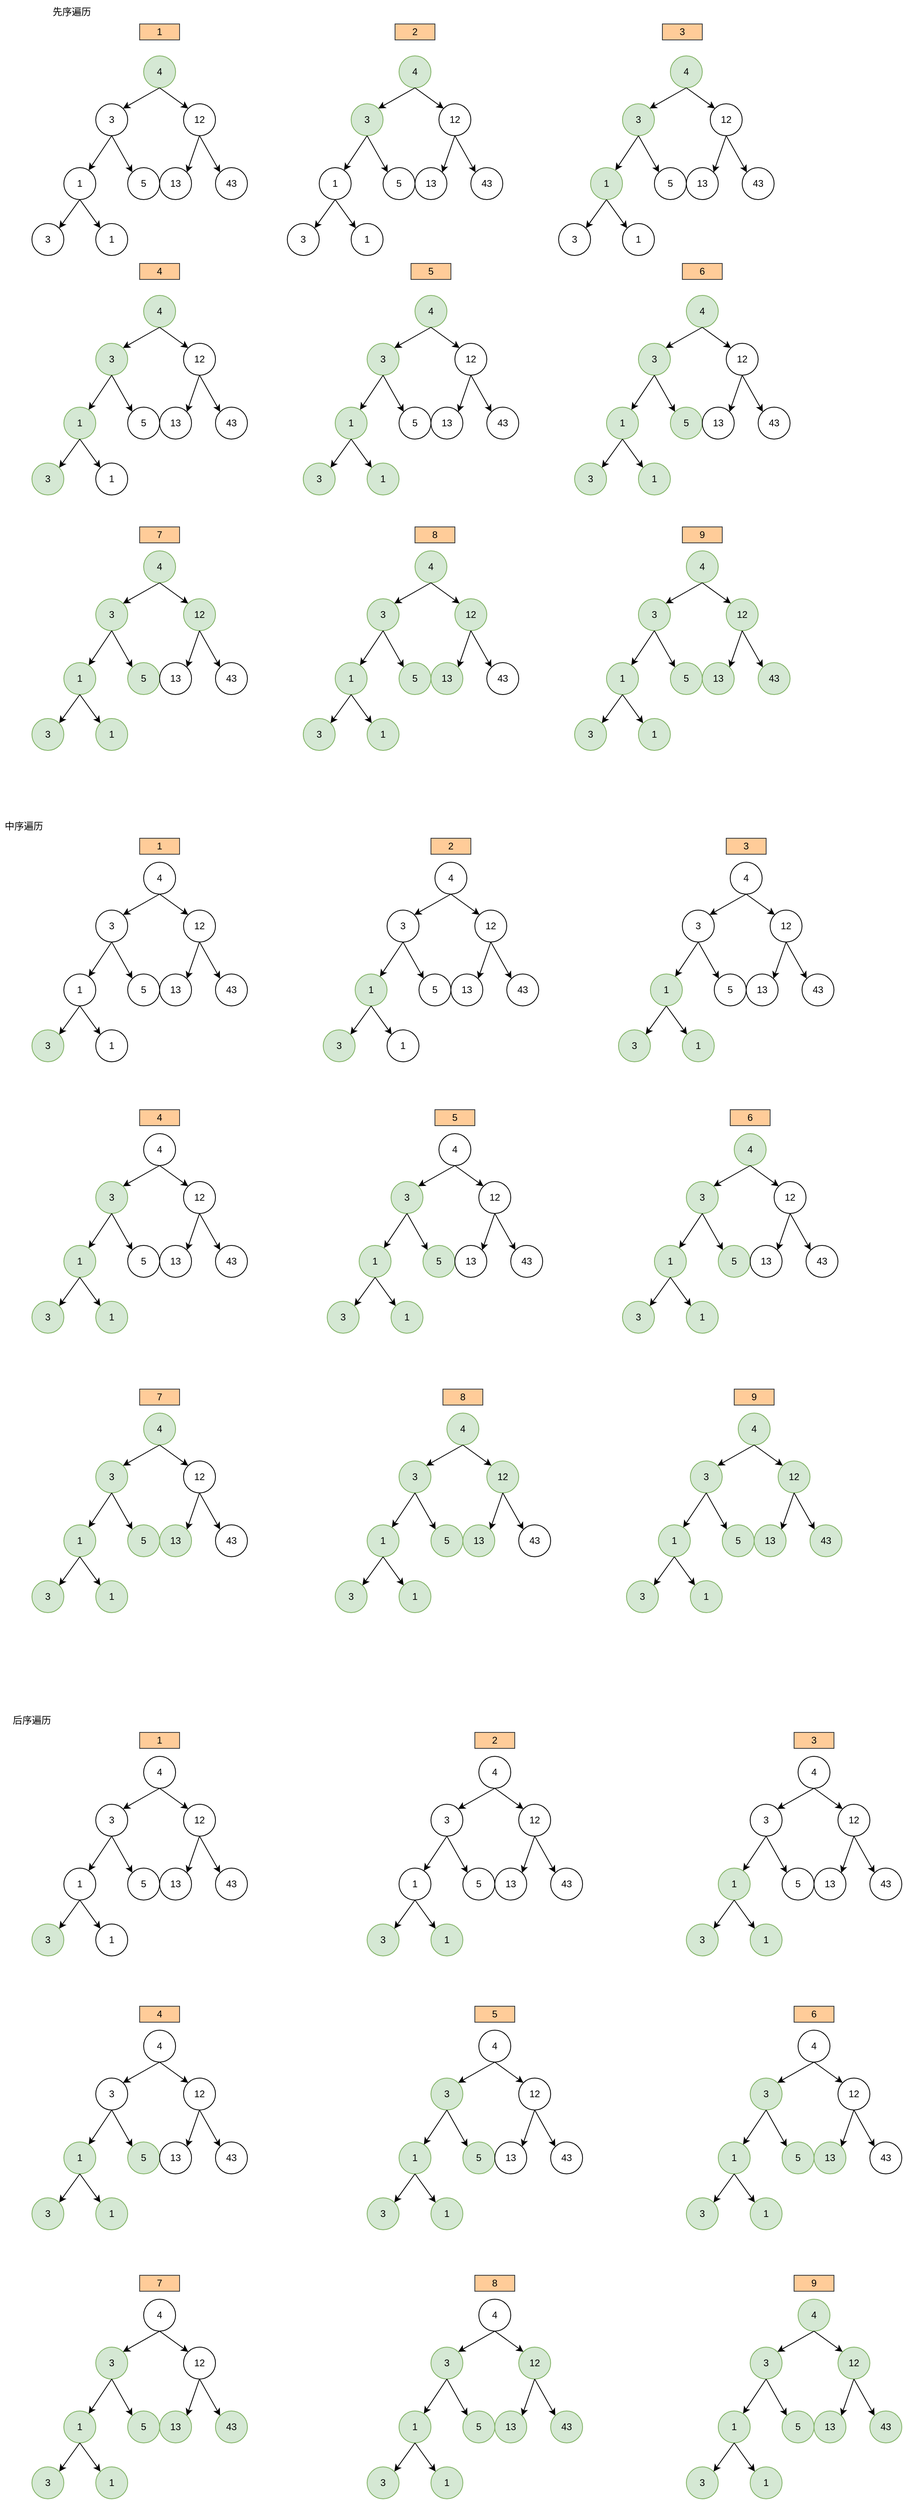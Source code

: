 <mxfile version="22.1.0" type="github">
  <diagram name="第 1 页" id="56kX1IBeYEENq4kwLYtK">
    <mxGraphModel dx="2400" dy="1036" grid="1" gridSize="10" guides="1" tooltips="1" connect="1" arrows="1" fold="1" page="1" pageScale="1" pageWidth="827" pageHeight="1169" math="0" shadow="0">
      <root>
        <mxCell id="0" />
        <mxCell id="1" parent="0" />
        <mxCell id="AtaMCeHDhwVp71-YsUhz-1" value="4" style="ellipse;whiteSpace=wrap;html=1;aspect=fixed;fillColor=#d5e8d4;strokeColor=#82b366;" vertex="1" parent="1">
          <mxGeometry x="120" y="200" width="40" height="40" as="geometry" />
        </mxCell>
        <mxCell id="AtaMCeHDhwVp71-YsUhz-3" value="3" style="ellipse;whiteSpace=wrap;html=1;aspect=fixed;" vertex="1" parent="1">
          <mxGeometry x="60" y="260" width="40" height="40" as="geometry" />
        </mxCell>
        <mxCell id="AtaMCeHDhwVp71-YsUhz-4" value="12" style="ellipse;whiteSpace=wrap;html=1;aspect=fixed;" vertex="1" parent="1">
          <mxGeometry x="170" y="260" width="40" height="40" as="geometry" />
        </mxCell>
        <mxCell id="AtaMCeHDhwVp71-YsUhz-5" value="1" style="ellipse;whiteSpace=wrap;html=1;aspect=fixed;" vertex="1" parent="1">
          <mxGeometry x="20" y="340" width="40" height="40" as="geometry" />
        </mxCell>
        <mxCell id="AtaMCeHDhwVp71-YsUhz-8" value="" style="endArrow=classic;html=1;rounded=0;exitX=0.5;exitY=1;exitDx=0;exitDy=0;entryX=0;entryY=0;entryDx=0;entryDy=0;" edge="1" parent="1" source="AtaMCeHDhwVp71-YsUhz-1" target="AtaMCeHDhwVp71-YsUhz-4">
          <mxGeometry width="50" height="50" relative="1" as="geometry">
            <mxPoint x="390" y="450" as="sourcePoint" />
            <mxPoint x="440" y="400" as="targetPoint" />
          </mxGeometry>
        </mxCell>
        <mxCell id="AtaMCeHDhwVp71-YsUhz-9" value="" style="endArrow=classic;html=1;rounded=0;exitX=0.5;exitY=1;exitDx=0;exitDy=0;entryX=1;entryY=0;entryDx=0;entryDy=0;" edge="1" parent="1" source="AtaMCeHDhwVp71-YsUhz-1" target="AtaMCeHDhwVp71-YsUhz-3">
          <mxGeometry width="50" height="50" relative="1" as="geometry">
            <mxPoint x="150" y="250" as="sourcePoint" />
            <mxPoint x="186" y="276" as="targetPoint" />
          </mxGeometry>
        </mxCell>
        <mxCell id="AtaMCeHDhwVp71-YsUhz-10" value="" style="endArrow=classic;html=1;rounded=0;exitX=0.5;exitY=1;exitDx=0;exitDy=0;" edge="1" parent="1" source="AtaMCeHDhwVp71-YsUhz-3" target="AtaMCeHDhwVp71-YsUhz-5">
          <mxGeometry width="50" height="50" relative="1" as="geometry">
            <mxPoint x="160" y="260" as="sourcePoint" />
            <mxPoint x="196" y="286" as="targetPoint" />
          </mxGeometry>
        </mxCell>
        <mxCell id="AtaMCeHDhwVp71-YsUhz-11" value="5" style="ellipse;whiteSpace=wrap;html=1;aspect=fixed;" vertex="1" parent="1">
          <mxGeometry x="100" y="340" width="40" height="40" as="geometry" />
        </mxCell>
        <mxCell id="AtaMCeHDhwVp71-YsUhz-13" value="" style="endArrow=classic;html=1;rounded=0;exitX=0.5;exitY=1;exitDx=0;exitDy=0;entryX=0;entryY=0;entryDx=0;entryDy=0;" edge="1" parent="1" source="AtaMCeHDhwVp71-YsUhz-3" target="AtaMCeHDhwVp71-YsUhz-11">
          <mxGeometry width="50" height="50" relative="1" as="geometry">
            <mxPoint x="390" y="440" as="sourcePoint" />
            <mxPoint x="440" y="390" as="targetPoint" />
          </mxGeometry>
        </mxCell>
        <mxCell id="AtaMCeHDhwVp71-YsUhz-14" value="13" style="ellipse;whiteSpace=wrap;html=1;aspect=fixed;" vertex="1" parent="1">
          <mxGeometry x="140" y="340" width="40" height="40" as="geometry" />
        </mxCell>
        <mxCell id="AtaMCeHDhwVp71-YsUhz-15" value="43" style="ellipse;whiteSpace=wrap;html=1;aspect=fixed;" vertex="1" parent="1">
          <mxGeometry x="210" y="340" width="40" height="40" as="geometry" />
        </mxCell>
        <mxCell id="AtaMCeHDhwVp71-YsUhz-16" value="" style="endArrow=classic;html=1;rounded=0;exitX=0.5;exitY=1;exitDx=0;exitDy=0;entryX=1;entryY=0;entryDx=0;entryDy=0;" edge="1" parent="1" source="AtaMCeHDhwVp71-YsUhz-4" target="AtaMCeHDhwVp71-YsUhz-14">
          <mxGeometry width="50" height="50" relative="1" as="geometry">
            <mxPoint x="390" y="450" as="sourcePoint" />
            <mxPoint x="440" y="400" as="targetPoint" />
          </mxGeometry>
        </mxCell>
        <mxCell id="AtaMCeHDhwVp71-YsUhz-18" value="" style="endArrow=classic;html=1;rounded=0;entryX=0;entryY=0;entryDx=0;entryDy=0;" edge="1" parent="1" target="AtaMCeHDhwVp71-YsUhz-15">
          <mxGeometry width="50" height="50" relative="1" as="geometry">
            <mxPoint x="190" y="300" as="sourcePoint" />
            <mxPoint x="184" y="356" as="targetPoint" />
          </mxGeometry>
        </mxCell>
        <mxCell id="AtaMCeHDhwVp71-YsUhz-19" value="3" style="ellipse;whiteSpace=wrap;html=1;aspect=fixed;" vertex="1" parent="1">
          <mxGeometry x="-20" y="410" width="40" height="40" as="geometry" />
        </mxCell>
        <mxCell id="AtaMCeHDhwVp71-YsUhz-20" value="" style="endArrow=classic;html=1;rounded=0;exitX=0.5;exitY=1;exitDx=0;exitDy=0;entryX=1;entryY=0;entryDx=0;entryDy=0;" edge="1" parent="1" source="AtaMCeHDhwVp71-YsUhz-5" target="AtaMCeHDhwVp71-YsUhz-19">
          <mxGeometry width="50" height="50" relative="1" as="geometry">
            <mxPoint x="390" y="460" as="sourcePoint" />
            <mxPoint x="440" y="410" as="targetPoint" />
          </mxGeometry>
        </mxCell>
        <mxCell id="AtaMCeHDhwVp71-YsUhz-21" value="1" style="ellipse;whiteSpace=wrap;html=1;aspect=fixed;" vertex="1" parent="1">
          <mxGeometry x="60" y="410" width="40" height="40" as="geometry" />
        </mxCell>
        <mxCell id="AtaMCeHDhwVp71-YsUhz-22" value="" style="endArrow=classic;html=1;rounded=0;exitX=0.5;exitY=1;exitDx=0;exitDy=0;entryX=0;entryY=0;entryDx=0;entryDy=0;" edge="1" parent="1" source="AtaMCeHDhwVp71-YsUhz-5" target="AtaMCeHDhwVp71-YsUhz-21">
          <mxGeometry width="50" height="50" relative="1" as="geometry">
            <mxPoint x="390" y="460" as="sourcePoint" />
            <mxPoint x="440" y="410" as="targetPoint" />
          </mxGeometry>
        </mxCell>
        <mxCell id="AtaMCeHDhwVp71-YsUhz-23" value="4" style="ellipse;whiteSpace=wrap;html=1;aspect=fixed;fillColor=#d5e8d4;strokeColor=#82b366;" vertex="1" parent="1">
          <mxGeometry x="440" y="200" width="40" height="40" as="geometry" />
        </mxCell>
        <mxCell id="AtaMCeHDhwVp71-YsUhz-24" value="3" style="ellipse;whiteSpace=wrap;html=1;aspect=fixed;fillColor=#d5e8d4;strokeColor=#82b366;" vertex="1" parent="1">
          <mxGeometry x="380" y="260" width="40" height="40" as="geometry" />
        </mxCell>
        <mxCell id="AtaMCeHDhwVp71-YsUhz-25" value="12" style="ellipse;whiteSpace=wrap;html=1;aspect=fixed;" vertex="1" parent="1">
          <mxGeometry x="490" y="260" width="40" height="40" as="geometry" />
        </mxCell>
        <mxCell id="AtaMCeHDhwVp71-YsUhz-26" value="1" style="ellipse;whiteSpace=wrap;html=1;aspect=fixed;" vertex="1" parent="1">
          <mxGeometry x="340" y="340" width="40" height="40" as="geometry" />
        </mxCell>
        <mxCell id="AtaMCeHDhwVp71-YsUhz-27" value="" style="endArrow=classic;html=1;rounded=0;exitX=0.5;exitY=1;exitDx=0;exitDy=0;entryX=0;entryY=0;entryDx=0;entryDy=0;" edge="1" parent="1" source="AtaMCeHDhwVp71-YsUhz-23" target="AtaMCeHDhwVp71-YsUhz-25">
          <mxGeometry width="50" height="50" relative="1" as="geometry">
            <mxPoint x="710" y="450" as="sourcePoint" />
            <mxPoint x="760" y="400" as="targetPoint" />
          </mxGeometry>
        </mxCell>
        <mxCell id="AtaMCeHDhwVp71-YsUhz-28" value="" style="endArrow=classic;html=1;rounded=0;exitX=0.5;exitY=1;exitDx=0;exitDy=0;entryX=1;entryY=0;entryDx=0;entryDy=0;" edge="1" parent="1" source="AtaMCeHDhwVp71-YsUhz-23" target="AtaMCeHDhwVp71-YsUhz-24">
          <mxGeometry width="50" height="50" relative="1" as="geometry">
            <mxPoint x="470" y="250" as="sourcePoint" />
            <mxPoint x="506" y="276" as="targetPoint" />
          </mxGeometry>
        </mxCell>
        <mxCell id="AtaMCeHDhwVp71-YsUhz-29" value="" style="endArrow=classic;html=1;rounded=0;exitX=0.5;exitY=1;exitDx=0;exitDy=0;" edge="1" parent="1" source="AtaMCeHDhwVp71-YsUhz-24" target="AtaMCeHDhwVp71-YsUhz-26">
          <mxGeometry width="50" height="50" relative="1" as="geometry">
            <mxPoint x="480" y="260" as="sourcePoint" />
            <mxPoint x="516" y="286" as="targetPoint" />
          </mxGeometry>
        </mxCell>
        <mxCell id="AtaMCeHDhwVp71-YsUhz-30" value="5" style="ellipse;whiteSpace=wrap;html=1;aspect=fixed;" vertex="1" parent="1">
          <mxGeometry x="420" y="340" width="40" height="40" as="geometry" />
        </mxCell>
        <mxCell id="AtaMCeHDhwVp71-YsUhz-31" value="" style="endArrow=classic;html=1;rounded=0;exitX=0.5;exitY=1;exitDx=0;exitDy=0;entryX=0;entryY=0;entryDx=0;entryDy=0;" edge="1" parent="1" source="AtaMCeHDhwVp71-YsUhz-24" target="AtaMCeHDhwVp71-YsUhz-30">
          <mxGeometry width="50" height="50" relative="1" as="geometry">
            <mxPoint x="710" y="440" as="sourcePoint" />
            <mxPoint x="760" y="390" as="targetPoint" />
          </mxGeometry>
        </mxCell>
        <mxCell id="AtaMCeHDhwVp71-YsUhz-32" value="13" style="ellipse;whiteSpace=wrap;html=1;aspect=fixed;" vertex="1" parent="1">
          <mxGeometry x="460" y="340" width="40" height="40" as="geometry" />
        </mxCell>
        <mxCell id="AtaMCeHDhwVp71-YsUhz-33" value="43" style="ellipse;whiteSpace=wrap;html=1;aspect=fixed;" vertex="1" parent="1">
          <mxGeometry x="530" y="340" width="40" height="40" as="geometry" />
        </mxCell>
        <mxCell id="AtaMCeHDhwVp71-YsUhz-34" value="" style="endArrow=classic;html=1;rounded=0;exitX=0.5;exitY=1;exitDx=0;exitDy=0;entryX=1;entryY=0;entryDx=0;entryDy=0;" edge="1" parent="1" source="AtaMCeHDhwVp71-YsUhz-25" target="AtaMCeHDhwVp71-YsUhz-32">
          <mxGeometry width="50" height="50" relative="1" as="geometry">
            <mxPoint x="710" y="450" as="sourcePoint" />
            <mxPoint x="760" y="400" as="targetPoint" />
          </mxGeometry>
        </mxCell>
        <mxCell id="AtaMCeHDhwVp71-YsUhz-35" value="" style="endArrow=classic;html=1;rounded=0;entryX=0;entryY=0;entryDx=0;entryDy=0;" edge="1" parent="1" target="AtaMCeHDhwVp71-YsUhz-33">
          <mxGeometry width="50" height="50" relative="1" as="geometry">
            <mxPoint x="510" y="300" as="sourcePoint" />
            <mxPoint x="504" y="356" as="targetPoint" />
          </mxGeometry>
        </mxCell>
        <mxCell id="AtaMCeHDhwVp71-YsUhz-36" value="3" style="ellipse;whiteSpace=wrap;html=1;aspect=fixed;" vertex="1" parent="1">
          <mxGeometry x="300" y="410" width="40" height="40" as="geometry" />
        </mxCell>
        <mxCell id="AtaMCeHDhwVp71-YsUhz-37" value="" style="endArrow=classic;html=1;rounded=0;exitX=0.5;exitY=1;exitDx=0;exitDy=0;entryX=1;entryY=0;entryDx=0;entryDy=0;" edge="1" parent="1" source="AtaMCeHDhwVp71-YsUhz-26" target="AtaMCeHDhwVp71-YsUhz-36">
          <mxGeometry width="50" height="50" relative="1" as="geometry">
            <mxPoint x="710" y="460" as="sourcePoint" />
            <mxPoint x="760" y="410" as="targetPoint" />
          </mxGeometry>
        </mxCell>
        <mxCell id="AtaMCeHDhwVp71-YsUhz-38" value="1" style="ellipse;whiteSpace=wrap;html=1;aspect=fixed;" vertex="1" parent="1">
          <mxGeometry x="380" y="410" width="40" height="40" as="geometry" />
        </mxCell>
        <mxCell id="AtaMCeHDhwVp71-YsUhz-39" value="" style="endArrow=classic;html=1;rounded=0;exitX=0.5;exitY=1;exitDx=0;exitDy=0;entryX=0;entryY=0;entryDx=0;entryDy=0;" edge="1" parent="1" source="AtaMCeHDhwVp71-YsUhz-26" target="AtaMCeHDhwVp71-YsUhz-38">
          <mxGeometry width="50" height="50" relative="1" as="geometry">
            <mxPoint x="710" y="460" as="sourcePoint" />
            <mxPoint x="760" y="410" as="targetPoint" />
          </mxGeometry>
        </mxCell>
        <mxCell id="AtaMCeHDhwVp71-YsUhz-40" value="4" style="ellipse;whiteSpace=wrap;html=1;aspect=fixed;fillColor=#d5e8d4;strokeColor=#82b366;" vertex="1" parent="1">
          <mxGeometry x="780" y="200" width="40" height="40" as="geometry" />
        </mxCell>
        <mxCell id="AtaMCeHDhwVp71-YsUhz-41" value="3" style="ellipse;whiteSpace=wrap;html=1;aspect=fixed;fillColor=#d5e8d4;strokeColor=#82b366;" vertex="1" parent="1">
          <mxGeometry x="720" y="260" width="40" height="40" as="geometry" />
        </mxCell>
        <mxCell id="AtaMCeHDhwVp71-YsUhz-42" value="12" style="ellipse;whiteSpace=wrap;html=1;aspect=fixed;" vertex="1" parent="1">
          <mxGeometry x="830" y="260" width="40" height="40" as="geometry" />
        </mxCell>
        <mxCell id="AtaMCeHDhwVp71-YsUhz-43" value="1" style="ellipse;whiteSpace=wrap;html=1;aspect=fixed;fillColor=#d5e8d4;strokeColor=#82b366;" vertex="1" parent="1">
          <mxGeometry x="680" y="340" width="40" height="40" as="geometry" />
        </mxCell>
        <mxCell id="AtaMCeHDhwVp71-YsUhz-44" value="" style="endArrow=classic;html=1;rounded=0;exitX=0.5;exitY=1;exitDx=0;exitDy=0;entryX=0;entryY=0;entryDx=0;entryDy=0;" edge="1" parent="1" source="AtaMCeHDhwVp71-YsUhz-40" target="AtaMCeHDhwVp71-YsUhz-42">
          <mxGeometry width="50" height="50" relative="1" as="geometry">
            <mxPoint x="1050" y="450" as="sourcePoint" />
            <mxPoint x="1100" y="400" as="targetPoint" />
          </mxGeometry>
        </mxCell>
        <mxCell id="AtaMCeHDhwVp71-YsUhz-45" value="" style="endArrow=classic;html=1;rounded=0;exitX=0.5;exitY=1;exitDx=0;exitDy=0;entryX=1;entryY=0;entryDx=0;entryDy=0;" edge="1" parent="1" source="AtaMCeHDhwVp71-YsUhz-40" target="AtaMCeHDhwVp71-YsUhz-41">
          <mxGeometry width="50" height="50" relative="1" as="geometry">
            <mxPoint x="810" y="250" as="sourcePoint" />
            <mxPoint x="846" y="276" as="targetPoint" />
          </mxGeometry>
        </mxCell>
        <mxCell id="AtaMCeHDhwVp71-YsUhz-46" value="" style="endArrow=classic;html=1;rounded=0;exitX=0.5;exitY=1;exitDx=0;exitDy=0;" edge="1" parent="1" source="AtaMCeHDhwVp71-YsUhz-41" target="AtaMCeHDhwVp71-YsUhz-43">
          <mxGeometry width="50" height="50" relative="1" as="geometry">
            <mxPoint x="820" y="260" as="sourcePoint" />
            <mxPoint x="856" y="286" as="targetPoint" />
          </mxGeometry>
        </mxCell>
        <mxCell id="AtaMCeHDhwVp71-YsUhz-47" value="5" style="ellipse;whiteSpace=wrap;html=1;aspect=fixed;" vertex="1" parent="1">
          <mxGeometry x="760" y="340" width="40" height="40" as="geometry" />
        </mxCell>
        <mxCell id="AtaMCeHDhwVp71-YsUhz-48" value="" style="endArrow=classic;html=1;rounded=0;exitX=0.5;exitY=1;exitDx=0;exitDy=0;entryX=0;entryY=0;entryDx=0;entryDy=0;" edge="1" parent="1" source="AtaMCeHDhwVp71-YsUhz-41" target="AtaMCeHDhwVp71-YsUhz-47">
          <mxGeometry width="50" height="50" relative="1" as="geometry">
            <mxPoint x="1050" y="440" as="sourcePoint" />
            <mxPoint x="1100" y="390" as="targetPoint" />
          </mxGeometry>
        </mxCell>
        <mxCell id="AtaMCeHDhwVp71-YsUhz-49" value="13" style="ellipse;whiteSpace=wrap;html=1;aspect=fixed;" vertex="1" parent="1">
          <mxGeometry x="800" y="340" width="40" height="40" as="geometry" />
        </mxCell>
        <mxCell id="AtaMCeHDhwVp71-YsUhz-50" value="43" style="ellipse;whiteSpace=wrap;html=1;aspect=fixed;" vertex="1" parent="1">
          <mxGeometry x="870" y="340" width="40" height="40" as="geometry" />
        </mxCell>
        <mxCell id="AtaMCeHDhwVp71-YsUhz-51" value="" style="endArrow=classic;html=1;rounded=0;exitX=0.5;exitY=1;exitDx=0;exitDy=0;entryX=1;entryY=0;entryDx=0;entryDy=0;" edge="1" parent="1" source="AtaMCeHDhwVp71-YsUhz-42" target="AtaMCeHDhwVp71-YsUhz-49">
          <mxGeometry width="50" height="50" relative="1" as="geometry">
            <mxPoint x="1050" y="450" as="sourcePoint" />
            <mxPoint x="1100" y="400" as="targetPoint" />
          </mxGeometry>
        </mxCell>
        <mxCell id="AtaMCeHDhwVp71-YsUhz-52" value="" style="endArrow=classic;html=1;rounded=0;entryX=0;entryY=0;entryDx=0;entryDy=0;" edge="1" parent="1" target="AtaMCeHDhwVp71-YsUhz-50">
          <mxGeometry width="50" height="50" relative="1" as="geometry">
            <mxPoint x="850" y="300" as="sourcePoint" />
            <mxPoint x="844" y="356" as="targetPoint" />
          </mxGeometry>
        </mxCell>
        <mxCell id="AtaMCeHDhwVp71-YsUhz-53" value="3" style="ellipse;whiteSpace=wrap;html=1;aspect=fixed;" vertex="1" parent="1">
          <mxGeometry x="640" y="410" width="40" height="40" as="geometry" />
        </mxCell>
        <mxCell id="AtaMCeHDhwVp71-YsUhz-54" value="" style="endArrow=classic;html=1;rounded=0;exitX=0.5;exitY=1;exitDx=0;exitDy=0;entryX=1;entryY=0;entryDx=0;entryDy=0;" edge="1" parent="1" source="AtaMCeHDhwVp71-YsUhz-43" target="AtaMCeHDhwVp71-YsUhz-53">
          <mxGeometry width="50" height="50" relative="1" as="geometry">
            <mxPoint x="1050" y="460" as="sourcePoint" />
            <mxPoint x="1100" y="410" as="targetPoint" />
          </mxGeometry>
        </mxCell>
        <mxCell id="AtaMCeHDhwVp71-YsUhz-55" value="1" style="ellipse;whiteSpace=wrap;html=1;aspect=fixed;" vertex="1" parent="1">
          <mxGeometry x="720" y="410" width="40" height="40" as="geometry" />
        </mxCell>
        <mxCell id="AtaMCeHDhwVp71-YsUhz-56" value="" style="endArrow=classic;html=1;rounded=0;exitX=0.5;exitY=1;exitDx=0;exitDy=0;entryX=0;entryY=0;entryDx=0;entryDy=0;" edge="1" parent="1" source="AtaMCeHDhwVp71-YsUhz-43" target="AtaMCeHDhwVp71-YsUhz-55">
          <mxGeometry width="50" height="50" relative="1" as="geometry">
            <mxPoint x="1050" y="460" as="sourcePoint" />
            <mxPoint x="1100" y="410" as="targetPoint" />
          </mxGeometry>
        </mxCell>
        <mxCell id="AtaMCeHDhwVp71-YsUhz-57" value="4" style="ellipse;whiteSpace=wrap;html=1;aspect=fixed;fillColor=#d5e8d4;strokeColor=#82b366;" vertex="1" parent="1">
          <mxGeometry x="120" y="500" width="40" height="40" as="geometry" />
        </mxCell>
        <mxCell id="AtaMCeHDhwVp71-YsUhz-58" value="3" style="ellipse;whiteSpace=wrap;html=1;aspect=fixed;fillColor=#d5e8d4;strokeColor=#82b366;" vertex="1" parent="1">
          <mxGeometry x="60" y="560" width="40" height="40" as="geometry" />
        </mxCell>
        <mxCell id="AtaMCeHDhwVp71-YsUhz-59" value="12" style="ellipse;whiteSpace=wrap;html=1;aspect=fixed;" vertex="1" parent="1">
          <mxGeometry x="170" y="560" width="40" height="40" as="geometry" />
        </mxCell>
        <mxCell id="AtaMCeHDhwVp71-YsUhz-60" value="1" style="ellipse;whiteSpace=wrap;html=1;aspect=fixed;fillColor=#d5e8d4;strokeColor=#82b366;" vertex="1" parent="1">
          <mxGeometry x="20" y="640" width="40" height="40" as="geometry" />
        </mxCell>
        <mxCell id="AtaMCeHDhwVp71-YsUhz-61" value="" style="endArrow=classic;html=1;rounded=0;exitX=0.5;exitY=1;exitDx=0;exitDy=0;entryX=0;entryY=0;entryDx=0;entryDy=0;" edge="1" parent="1" source="AtaMCeHDhwVp71-YsUhz-57" target="AtaMCeHDhwVp71-YsUhz-59">
          <mxGeometry width="50" height="50" relative="1" as="geometry">
            <mxPoint x="390" y="750" as="sourcePoint" />
            <mxPoint x="440" y="700" as="targetPoint" />
          </mxGeometry>
        </mxCell>
        <mxCell id="AtaMCeHDhwVp71-YsUhz-62" value="" style="endArrow=classic;html=1;rounded=0;exitX=0.5;exitY=1;exitDx=0;exitDy=0;entryX=1;entryY=0;entryDx=0;entryDy=0;" edge="1" parent="1" source="AtaMCeHDhwVp71-YsUhz-57" target="AtaMCeHDhwVp71-YsUhz-58">
          <mxGeometry width="50" height="50" relative="1" as="geometry">
            <mxPoint x="150" y="550" as="sourcePoint" />
            <mxPoint x="186" y="576" as="targetPoint" />
          </mxGeometry>
        </mxCell>
        <mxCell id="AtaMCeHDhwVp71-YsUhz-63" value="" style="endArrow=classic;html=1;rounded=0;exitX=0.5;exitY=1;exitDx=0;exitDy=0;" edge="1" parent="1" source="AtaMCeHDhwVp71-YsUhz-58" target="AtaMCeHDhwVp71-YsUhz-60">
          <mxGeometry width="50" height="50" relative="1" as="geometry">
            <mxPoint x="160" y="560" as="sourcePoint" />
            <mxPoint x="196" y="586" as="targetPoint" />
          </mxGeometry>
        </mxCell>
        <mxCell id="AtaMCeHDhwVp71-YsUhz-64" value="5" style="ellipse;whiteSpace=wrap;html=1;aspect=fixed;" vertex="1" parent="1">
          <mxGeometry x="100" y="640" width="40" height="40" as="geometry" />
        </mxCell>
        <mxCell id="AtaMCeHDhwVp71-YsUhz-65" value="" style="endArrow=classic;html=1;rounded=0;exitX=0.5;exitY=1;exitDx=0;exitDy=0;entryX=0;entryY=0;entryDx=0;entryDy=0;" edge="1" parent="1" source="AtaMCeHDhwVp71-YsUhz-58" target="AtaMCeHDhwVp71-YsUhz-64">
          <mxGeometry width="50" height="50" relative="1" as="geometry">
            <mxPoint x="390" y="740" as="sourcePoint" />
            <mxPoint x="440" y="690" as="targetPoint" />
          </mxGeometry>
        </mxCell>
        <mxCell id="AtaMCeHDhwVp71-YsUhz-66" value="13" style="ellipse;whiteSpace=wrap;html=1;aspect=fixed;" vertex="1" parent="1">
          <mxGeometry x="140" y="640" width="40" height="40" as="geometry" />
        </mxCell>
        <mxCell id="AtaMCeHDhwVp71-YsUhz-67" value="43" style="ellipse;whiteSpace=wrap;html=1;aspect=fixed;" vertex="1" parent="1">
          <mxGeometry x="210" y="640" width="40" height="40" as="geometry" />
        </mxCell>
        <mxCell id="AtaMCeHDhwVp71-YsUhz-68" value="" style="endArrow=classic;html=1;rounded=0;exitX=0.5;exitY=1;exitDx=0;exitDy=0;entryX=1;entryY=0;entryDx=0;entryDy=0;" edge="1" parent="1" source="AtaMCeHDhwVp71-YsUhz-59" target="AtaMCeHDhwVp71-YsUhz-66">
          <mxGeometry width="50" height="50" relative="1" as="geometry">
            <mxPoint x="390" y="750" as="sourcePoint" />
            <mxPoint x="440" y="700" as="targetPoint" />
          </mxGeometry>
        </mxCell>
        <mxCell id="AtaMCeHDhwVp71-YsUhz-69" value="" style="endArrow=classic;html=1;rounded=0;entryX=0;entryY=0;entryDx=0;entryDy=0;" edge="1" parent="1" target="AtaMCeHDhwVp71-YsUhz-67">
          <mxGeometry width="50" height="50" relative="1" as="geometry">
            <mxPoint x="190" y="600" as="sourcePoint" />
            <mxPoint x="184" y="656" as="targetPoint" />
          </mxGeometry>
        </mxCell>
        <mxCell id="AtaMCeHDhwVp71-YsUhz-70" value="3" style="ellipse;whiteSpace=wrap;html=1;aspect=fixed;fillColor=#d5e8d4;strokeColor=#82b366;" vertex="1" parent="1">
          <mxGeometry x="-20" y="710" width="40" height="40" as="geometry" />
        </mxCell>
        <mxCell id="AtaMCeHDhwVp71-YsUhz-71" value="" style="endArrow=classic;html=1;rounded=0;exitX=0.5;exitY=1;exitDx=0;exitDy=0;entryX=1;entryY=0;entryDx=0;entryDy=0;" edge="1" parent="1" source="AtaMCeHDhwVp71-YsUhz-60" target="AtaMCeHDhwVp71-YsUhz-70">
          <mxGeometry width="50" height="50" relative="1" as="geometry">
            <mxPoint x="390" y="760" as="sourcePoint" />
            <mxPoint x="440" y="710" as="targetPoint" />
          </mxGeometry>
        </mxCell>
        <mxCell id="AtaMCeHDhwVp71-YsUhz-72" value="1" style="ellipse;whiteSpace=wrap;html=1;aspect=fixed;" vertex="1" parent="1">
          <mxGeometry x="60" y="710" width="40" height="40" as="geometry" />
        </mxCell>
        <mxCell id="AtaMCeHDhwVp71-YsUhz-73" value="" style="endArrow=classic;html=1;rounded=0;exitX=0.5;exitY=1;exitDx=0;exitDy=0;entryX=0;entryY=0;entryDx=0;entryDy=0;" edge="1" parent="1" source="AtaMCeHDhwVp71-YsUhz-60" target="AtaMCeHDhwVp71-YsUhz-72">
          <mxGeometry width="50" height="50" relative="1" as="geometry">
            <mxPoint x="390" y="760" as="sourcePoint" />
            <mxPoint x="440" y="710" as="targetPoint" />
          </mxGeometry>
        </mxCell>
        <mxCell id="AtaMCeHDhwVp71-YsUhz-74" value="4" style="ellipse;whiteSpace=wrap;html=1;aspect=fixed;fillColor=#d5e8d4;strokeColor=#82b366;" vertex="1" parent="1">
          <mxGeometry x="460" y="500" width="40" height="40" as="geometry" />
        </mxCell>
        <mxCell id="AtaMCeHDhwVp71-YsUhz-75" value="3" style="ellipse;whiteSpace=wrap;html=1;aspect=fixed;fillColor=#d5e8d4;strokeColor=#82b366;" vertex="1" parent="1">
          <mxGeometry x="400" y="560" width="40" height="40" as="geometry" />
        </mxCell>
        <mxCell id="AtaMCeHDhwVp71-YsUhz-76" value="12" style="ellipse;whiteSpace=wrap;html=1;aspect=fixed;" vertex="1" parent="1">
          <mxGeometry x="510" y="560" width="40" height="40" as="geometry" />
        </mxCell>
        <mxCell id="AtaMCeHDhwVp71-YsUhz-77" value="1" style="ellipse;whiteSpace=wrap;html=1;aspect=fixed;fillColor=#d5e8d4;strokeColor=#82b366;" vertex="1" parent="1">
          <mxGeometry x="360" y="640" width="40" height="40" as="geometry" />
        </mxCell>
        <mxCell id="AtaMCeHDhwVp71-YsUhz-78" value="" style="endArrow=classic;html=1;rounded=0;exitX=0.5;exitY=1;exitDx=0;exitDy=0;entryX=0;entryY=0;entryDx=0;entryDy=0;" edge="1" parent="1" source="AtaMCeHDhwVp71-YsUhz-74" target="AtaMCeHDhwVp71-YsUhz-76">
          <mxGeometry width="50" height="50" relative="1" as="geometry">
            <mxPoint x="730" y="750" as="sourcePoint" />
            <mxPoint x="780" y="700" as="targetPoint" />
          </mxGeometry>
        </mxCell>
        <mxCell id="AtaMCeHDhwVp71-YsUhz-79" value="" style="endArrow=classic;html=1;rounded=0;exitX=0.5;exitY=1;exitDx=0;exitDy=0;entryX=1;entryY=0;entryDx=0;entryDy=0;" edge="1" parent="1" source="AtaMCeHDhwVp71-YsUhz-74" target="AtaMCeHDhwVp71-YsUhz-75">
          <mxGeometry width="50" height="50" relative="1" as="geometry">
            <mxPoint x="490" y="550" as="sourcePoint" />
            <mxPoint x="526" y="576" as="targetPoint" />
          </mxGeometry>
        </mxCell>
        <mxCell id="AtaMCeHDhwVp71-YsUhz-80" value="" style="endArrow=classic;html=1;rounded=0;exitX=0.5;exitY=1;exitDx=0;exitDy=0;" edge="1" parent="1" source="AtaMCeHDhwVp71-YsUhz-75" target="AtaMCeHDhwVp71-YsUhz-77">
          <mxGeometry width="50" height="50" relative="1" as="geometry">
            <mxPoint x="500" y="560" as="sourcePoint" />
            <mxPoint x="536" y="586" as="targetPoint" />
          </mxGeometry>
        </mxCell>
        <mxCell id="AtaMCeHDhwVp71-YsUhz-81" value="5" style="ellipse;whiteSpace=wrap;html=1;aspect=fixed;" vertex="1" parent="1">
          <mxGeometry x="440" y="640" width="40" height="40" as="geometry" />
        </mxCell>
        <mxCell id="AtaMCeHDhwVp71-YsUhz-82" value="" style="endArrow=classic;html=1;rounded=0;exitX=0.5;exitY=1;exitDx=0;exitDy=0;entryX=0;entryY=0;entryDx=0;entryDy=0;" edge="1" parent="1" source="AtaMCeHDhwVp71-YsUhz-75" target="AtaMCeHDhwVp71-YsUhz-81">
          <mxGeometry width="50" height="50" relative="1" as="geometry">
            <mxPoint x="730" y="740" as="sourcePoint" />
            <mxPoint x="780" y="690" as="targetPoint" />
          </mxGeometry>
        </mxCell>
        <mxCell id="AtaMCeHDhwVp71-YsUhz-83" value="13" style="ellipse;whiteSpace=wrap;html=1;aspect=fixed;" vertex="1" parent="1">
          <mxGeometry x="480" y="640" width="40" height="40" as="geometry" />
        </mxCell>
        <mxCell id="AtaMCeHDhwVp71-YsUhz-84" value="43" style="ellipse;whiteSpace=wrap;html=1;aspect=fixed;" vertex="1" parent="1">
          <mxGeometry x="550" y="640" width="40" height="40" as="geometry" />
        </mxCell>
        <mxCell id="AtaMCeHDhwVp71-YsUhz-85" value="" style="endArrow=classic;html=1;rounded=0;exitX=0.5;exitY=1;exitDx=0;exitDy=0;entryX=1;entryY=0;entryDx=0;entryDy=0;" edge="1" parent="1" source="AtaMCeHDhwVp71-YsUhz-76" target="AtaMCeHDhwVp71-YsUhz-83">
          <mxGeometry width="50" height="50" relative="1" as="geometry">
            <mxPoint x="730" y="750" as="sourcePoint" />
            <mxPoint x="780" y="700" as="targetPoint" />
          </mxGeometry>
        </mxCell>
        <mxCell id="AtaMCeHDhwVp71-YsUhz-86" value="" style="endArrow=classic;html=1;rounded=0;entryX=0;entryY=0;entryDx=0;entryDy=0;" edge="1" parent="1" target="AtaMCeHDhwVp71-YsUhz-84">
          <mxGeometry width="50" height="50" relative="1" as="geometry">
            <mxPoint x="530" y="600" as="sourcePoint" />
            <mxPoint x="524" y="656" as="targetPoint" />
          </mxGeometry>
        </mxCell>
        <mxCell id="AtaMCeHDhwVp71-YsUhz-87" value="3" style="ellipse;whiteSpace=wrap;html=1;aspect=fixed;fillColor=#d5e8d4;strokeColor=#82b366;" vertex="1" parent="1">
          <mxGeometry x="320" y="710" width="40" height="40" as="geometry" />
        </mxCell>
        <mxCell id="AtaMCeHDhwVp71-YsUhz-88" value="" style="endArrow=classic;html=1;rounded=0;exitX=0.5;exitY=1;exitDx=0;exitDy=0;entryX=1;entryY=0;entryDx=0;entryDy=0;" edge="1" parent="1" source="AtaMCeHDhwVp71-YsUhz-77" target="AtaMCeHDhwVp71-YsUhz-87">
          <mxGeometry width="50" height="50" relative="1" as="geometry">
            <mxPoint x="730" y="760" as="sourcePoint" />
            <mxPoint x="780" y="710" as="targetPoint" />
          </mxGeometry>
        </mxCell>
        <mxCell id="AtaMCeHDhwVp71-YsUhz-89" value="1" style="ellipse;whiteSpace=wrap;html=1;aspect=fixed;fillColor=#d5e8d4;strokeColor=#82b366;" vertex="1" parent="1">
          <mxGeometry x="400" y="710" width="40" height="40" as="geometry" />
        </mxCell>
        <mxCell id="AtaMCeHDhwVp71-YsUhz-90" value="" style="endArrow=classic;html=1;rounded=0;exitX=0.5;exitY=1;exitDx=0;exitDy=0;entryX=0;entryY=0;entryDx=0;entryDy=0;" edge="1" parent="1" source="AtaMCeHDhwVp71-YsUhz-77" target="AtaMCeHDhwVp71-YsUhz-89">
          <mxGeometry width="50" height="50" relative="1" as="geometry">
            <mxPoint x="730" y="760" as="sourcePoint" />
            <mxPoint x="780" y="710" as="targetPoint" />
          </mxGeometry>
        </mxCell>
        <mxCell id="AtaMCeHDhwVp71-YsUhz-91" value="4" style="ellipse;whiteSpace=wrap;html=1;aspect=fixed;fillColor=#d5e8d4;strokeColor=#82b366;" vertex="1" parent="1">
          <mxGeometry x="800" y="500" width="40" height="40" as="geometry" />
        </mxCell>
        <mxCell id="AtaMCeHDhwVp71-YsUhz-92" value="3" style="ellipse;whiteSpace=wrap;html=1;aspect=fixed;fillColor=#d5e8d4;strokeColor=#82b366;" vertex="1" parent="1">
          <mxGeometry x="740" y="560" width="40" height="40" as="geometry" />
        </mxCell>
        <mxCell id="AtaMCeHDhwVp71-YsUhz-93" value="12" style="ellipse;whiteSpace=wrap;html=1;aspect=fixed;" vertex="1" parent="1">
          <mxGeometry x="850" y="560" width="40" height="40" as="geometry" />
        </mxCell>
        <mxCell id="AtaMCeHDhwVp71-YsUhz-94" value="1" style="ellipse;whiteSpace=wrap;html=1;aspect=fixed;fillColor=#d5e8d4;strokeColor=#82b366;" vertex="1" parent="1">
          <mxGeometry x="700" y="640" width="40" height="40" as="geometry" />
        </mxCell>
        <mxCell id="AtaMCeHDhwVp71-YsUhz-95" value="" style="endArrow=classic;html=1;rounded=0;exitX=0.5;exitY=1;exitDx=0;exitDy=0;entryX=0;entryY=0;entryDx=0;entryDy=0;" edge="1" parent="1" source="AtaMCeHDhwVp71-YsUhz-91" target="AtaMCeHDhwVp71-YsUhz-93">
          <mxGeometry width="50" height="50" relative="1" as="geometry">
            <mxPoint x="1070" y="750" as="sourcePoint" />
            <mxPoint x="1120" y="700" as="targetPoint" />
          </mxGeometry>
        </mxCell>
        <mxCell id="AtaMCeHDhwVp71-YsUhz-96" value="" style="endArrow=classic;html=1;rounded=0;exitX=0.5;exitY=1;exitDx=0;exitDy=0;entryX=1;entryY=0;entryDx=0;entryDy=0;" edge="1" parent="1" source="AtaMCeHDhwVp71-YsUhz-91" target="AtaMCeHDhwVp71-YsUhz-92">
          <mxGeometry width="50" height="50" relative="1" as="geometry">
            <mxPoint x="830" y="550" as="sourcePoint" />
            <mxPoint x="866" y="576" as="targetPoint" />
          </mxGeometry>
        </mxCell>
        <mxCell id="AtaMCeHDhwVp71-YsUhz-97" value="" style="endArrow=classic;html=1;rounded=0;exitX=0.5;exitY=1;exitDx=0;exitDy=0;" edge="1" parent="1" source="AtaMCeHDhwVp71-YsUhz-92" target="AtaMCeHDhwVp71-YsUhz-94">
          <mxGeometry width="50" height="50" relative="1" as="geometry">
            <mxPoint x="840" y="560" as="sourcePoint" />
            <mxPoint x="876" y="586" as="targetPoint" />
          </mxGeometry>
        </mxCell>
        <mxCell id="AtaMCeHDhwVp71-YsUhz-98" value="5" style="ellipse;whiteSpace=wrap;html=1;aspect=fixed;fillColor=#d5e8d4;strokeColor=#82b366;" vertex="1" parent="1">
          <mxGeometry x="780" y="640" width="40" height="40" as="geometry" />
        </mxCell>
        <mxCell id="AtaMCeHDhwVp71-YsUhz-99" value="" style="endArrow=classic;html=1;rounded=0;exitX=0.5;exitY=1;exitDx=0;exitDy=0;entryX=0;entryY=0;entryDx=0;entryDy=0;" edge="1" parent="1" source="AtaMCeHDhwVp71-YsUhz-92" target="AtaMCeHDhwVp71-YsUhz-98">
          <mxGeometry width="50" height="50" relative="1" as="geometry">
            <mxPoint x="1070" y="740" as="sourcePoint" />
            <mxPoint x="1120" y="690" as="targetPoint" />
          </mxGeometry>
        </mxCell>
        <mxCell id="AtaMCeHDhwVp71-YsUhz-100" value="13" style="ellipse;whiteSpace=wrap;html=1;aspect=fixed;" vertex="1" parent="1">
          <mxGeometry x="820" y="640" width="40" height="40" as="geometry" />
        </mxCell>
        <mxCell id="AtaMCeHDhwVp71-YsUhz-101" value="43" style="ellipse;whiteSpace=wrap;html=1;aspect=fixed;" vertex="1" parent="1">
          <mxGeometry x="890" y="640" width="40" height="40" as="geometry" />
        </mxCell>
        <mxCell id="AtaMCeHDhwVp71-YsUhz-102" value="" style="endArrow=classic;html=1;rounded=0;exitX=0.5;exitY=1;exitDx=0;exitDy=0;entryX=1;entryY=0;entryDx=0;entryDy=0;" edge="1" parent="1" source="AtaMCeHDhwVp71-YsUhz-93" target="AtaMCeHDhwVp71-YsUhz-100">
          <mxGeometry width="50" height="50" relative="1" as="geometry">
            <mxPoint x="1070" y="750" as="sourcePoint" />
            <mxPoint x="1120" y="700" as="targetPoint" />
          </mxGeometry>
        </mxCell>
        <mxCell id="AtaMCeHDhwVp71-YsUhz-103" value="" style="endArrow=classic;html=1;rounded=0;entryX=0;entryY=0;entryDx=0;entryDy=0;" edge="1" parent="1" target="AtaMCeHDhwVp71-YsUhz-101">
          <mxGeometry width="50" height="50" relative="1" as="geometry">
            <mxPoint x="870" y="600" as="sourcePoint" />
            <mxPoint x="864" y="656" as="targetPoint" />
          </mxGeometry>
        </mxCell>
        <mxCell id="AtaMCeHDhwVp71-YsUhz-104" value="3" style="ellipse;whiteSpace=wrap;html=1;aspect=fixed;fillColor=#d5e8d4;strokeColor=#82b366;" vertex="1" parent="1">
          <mxGeometry x="660" y="710" width="40" height="40" as="geometry" />
        </mxCell>
        <mxCell id="AtaMCeHDhwVp71-YsUhz-105" value="" style="endArrow=classic;html=1;rounded=0;exitX=0.5;exitY=1;exitDx=0;exitDy=0;entryX=1;entryY=0;entryDx=0;entryDy=0;" edge="1" parent="1" source="AtaMCeHDhwVp71-YsUhz-94" target="AtaMCeHDhwVp71-YsUhz-104">
          <mxGeometry width="50" height="50" relative="1" as="geometry">
            <mxPoint x="1070" y="760" as="sourcePoint" />
            <mxPoint x="1120" y="710" as="targetPoint" />
          </mxGeometry>
        </mxCell>
        <mxCell id="AtaMCeHDhwVp71-YsUhz-106" value="1" style="ellipse;whiteSpace=wrap;html=1;aspect=fixed;fillColor=#d5e8d4;strokeColor=#82b366;" vertex="1" parent="1">
          <mxGeometry x="740" y="710" width="40" height="40" as="geometry" />
        </mxCell>
        <mxCell id="AtaMCeHDhwVp71-YsUhz-107" value="" style="endArrow=classic;html=1;rounded=0;exitX=0.5;exitY=1;exitDx=0;exitDy=0;entryX=0;entryY=0;entryDx=0;entryDy=0;" edge="1" parent="1" source="AtaMCeHDhwVp71-YsUhz-94" target="AtaMCeHDhwVp71-YsUhz-106">
          <mxGeometry width="50" height="50" relative="1" as="geometry">
            <mxPoint x="1070" y="760" as="sourcePoint" />
            <mxPoint x="1120" y="710" as="targetPoint" />
          </mxGeometry>
        </mxCell>
        <mxCell id="AtaMCeHDhwVp71-YsUhz-108" value="4" style="ellipse;whiteSpace=wrap;html=1;aspect=fixed;fillColor=#d5e8d4;strokeColor=#82b366;" vertex="1" parent="1">
          <mxGeometry x="120" y="820" width="40" height="40" as="geometry" />
        </mxCell>
        <mxCell id="AtaMCeHDhwVp71-YsUhz-109" value="3" style="ellipse;whiteSpace=wrap;html=1;aspect=fixed;fillColor=#d5e8d4;strokeColor=#82b366;" vertex="1" parent="1">
          <mxGeometry x="60" y="880" width="40" height="40" as="geometry" />
        </mxCell>
        <mxCell id="AtaMCeHDhwVp71-YsUhz-110" value="12" style="ellipse;whiteSpace=wrap;html=1;aspect=fixed;fillColor=#d5e8d4;strokeColor=#82b366;" vertex="1" parent="1">
          <mxGeometry x="170" y="880" width="40" height="40" as="geometry" />
        </mxCell>
        <mxCell id="AtaMCeHDhwVp71-YsUhz-111" value="1" style="ellipse;whiteSpace=wrap;html=1;aspect=fixed;fillColor=#d5e8d4;strokeColor=#82b366;" vertex="1" parent="1">
          <mxGeometry x="20" y="960" width="40" height="40" as="geometry" />
        </mxCell>
        <mxCell id="AtaMCeHDhwVp71-YsUhz-112" value="" style="endArrow=classic;html=1;rounded=0;exitX=0.5;exitY=1;exitDx=0;exitDy=0;entryX=0;entryY=0;entryDx=0;entryDy=0;" edge="1" parent="1" source="AtaMCeHDhwVp71-YsUhz-108" target="AtaMCeHDhwVp71-YsUhz-110">
          <mxGeometry width="50" height="50" relative="1" as="geometry">
            <mxPoint x="390" y="1070" as="sourcePoint" />
            <mxPoint x="440" y="1020" as="targetPoint" />
          </mxGeometry>
        </mxCell>
        <mxCell id="AtaMCeHDhwVp71-YsUhz-113" value="" style="endArrow=classic;html=1;rounded=0;exitX=0.5;exitY=1;exitDx=0;exitDy=0;entryX=1;entryY=0;entryDx=0;entryDy=0;" edge="1" parent="1" source="AtaMCeHDhwVp71-YsUhz-108" target="AtaMCeHDhwVp71-YsUhz-109">
          <mxGeometry width="50" height="50" relative="1" as="geometry">
            <mxPoint x="150" y="870" as="sourcePoint" />
            <mxPoint x="186" y="896" as="targetPoint" />
          </mxGeometry>
        </mxCell>
        <mxCell id="AtaMCeHDhwVp71-YsUhz-114" value="" style="endArrow=classic;html=1;rounded=0;exitX=0.5;exitY=1;exitDx=0;exitDy=0;" edge="1" parent="1" source="AtaMCeHDhwVp71-YsUhz-109" target="AtaMCeHDhwVp71-YsUhz-111">
          <mxGeometry width="50" height="50" relative="1" as="geometry">
            <mxPoint x="160" y="880" as="sourcePoint" />
            <mxPoint x="196" y="906" as="targetPoint" />
          </mxGeometry>
        </mxCell>
        <mxCell id="AtaMCeHDhwVp71-YsUhz-115" value="5" style="ellipse;whiteSpace=wrap;html=1;aspect=fixed;fillColor=#d5e8d4;strokeColor=#82b366;" vertex="1" parent="1">
          <mxGeometry x="100" y="960" width="40" height="40" as="geometry" />
        </mxCell>
        <mxCell id="AtaMCeHDhwVp71-YsUhz-116" value="" style="endArrow=classic;html=1;rounded=0;exitX=0.5;exitY=1;exitDx=0;exitDy=0;entryX=0;entryY=0;entryDx=0;entryDy=0;" edge="1" parent="1" source="AtaMCeHDhwVp71-YsUhz-109" target="AtaMCeHDhwVp71-YsUhz-115">
          <mxGeometry width="50" height="50" relative="1" as="geometry">
            <mxPoint x="390" y="1060" as="sourcePoint" />
            <mxPoint x="440" y="1010" as="targetPoint" />
          </mxGeometry>
        </mxCell>
        <mxCell id="AtaMCeHDhwVp71-YsUhz-117" value="13" style="ellipse;whiteSpace=wrap;html=1;aspect=fixed;" vertex="1" parent="1">
          <mxGeometry x="140" y="960" width="40" height="40" as="geometry" />
        </mxCell>
        <mxCell id="AtaMCeHDhwVp71-YsUhz-118" value="43" style="ellipse;whiteSpace=wrap;html=1;aspect=fixed;" vertex="1" parent="1">
          <mxGeometry x="210" y="960" width="40" height="40" as="geometry" />
        </mxCell>
        <mxCell id="AtaMCeHDhwVp71-YsUhz-119" value="" style="endArrow=classic;html=1;rounded=0;exitX=0.5;exitY=1;exitDx=0;exitDy=0;entryX=1;entryY=0;entryDx=0;entryDy=0;" edge="1" parent="1" source="AtaMCeHDhwVp71-YsUhz-110" target="AtaMCeHDhwVp71-YsUhz-117">
          <mxGeometry width="50" height="50" relative="1" as="geometry">
            <mxPoint x="390" y="1070" as="sourcePoint" />
            <mxPoint x="440" y="1020" as="targetPoint" />
          </mxGeometry>
        </mxCell>
        <mxCell id="AtaMCeHDhwVp71-YsUhz-120" value="" style="endArrow=classic;html=1;rounded=0;entryX=0;entryY=0;entryDx=0;entryDy=0;" edge="1" parent="1" target="AtaMCeHDhwVp71-YsUhz-118">
          <mxGeometry width="50" height="50" relative="1" as="geometry">
            <mxPoint x="190" y="920" as="sourcePoint" />
            <mxPoint x="184" y="976" as="targetPoint" />
          </mxGeometry>
        </mxCell>
        <mxCell id="AtaMCeHDhwVp71-YsUhz-121" value="3" style="ellipse;whiteSpace=wrap;html=1;aspect=fixed;fillColor=#d5e8d4;strokeColor=#82b366;" vertex="1" parent="1">
          <mxGeometry x="-20" y="1030" width="40" height="40" as="geometry" />
        </mxCell>
        <mxCell id="AtaMCeHDhwVp71-YsUhz-122" value="" style="endArrow=classic;html=1;rounded=0;exitX=0.5;exitY=1;exitDx=0;exitDy=0;entryX=1;entryY=0;entryDx=0;entryDy=0;" edge="1" parent="1" source="AtaMCeHDhwVp71-YsUhz-111" target="AtaMCeHDhwVp71-YsUhz-121">
          <mxGeometry width="50" height="50" relative="1" as="geometry">
            <mxPoint x="390" y="1080" as="sourcePoint" />
            <mxPoint x="440" y="1030" as="targetPoint" />
          </mxGeometry>
        </mxCell>
        <mxCell id="AtaMCeHDhwVp71-YsUhz-123" value="1" style="ellipse;whiteSpace=wrap;html=1;aspect=fixed;fillColor=#d5e8d4;strokeColor=#82b366;" vertex="1" parent="1">
          <mxGeometry x="60" y="1030" width="40" height="40" as="geometry" />
        </mxCell>
        <mxCell id="AtaMCeHDhwVp71-YsUhz-124" value="" style="endArrow=classic;html=1;rounded=0;exitX=0.5;exitY=1;exitDx=0;exitDy=0;entryX=0;entryY=0;entryDx=0;entryDy=0;" edge="1" parent="1" source="AtaMCeHDhwVp71-YsUhz-111" target="AtaMCeHDhwVp71-YsUhz-123">
          <mxGeometry width="50" height="50" relative="1" as="geometry">
            <mxPoint x="390" y="1080" as="sourcePoint" />
            <mxPoint x="440" y="1030" as="targetPoint" />
          </mxGeometry>
        </mxCell>
        <mxCell id="AtaMCeHDhwVp71-YsUhz-125" value="4" style="ellipse;whiteSpace=wrap;html=1;aspect=fixed;fillColor=#d5e8d4;strokeColor=#82b366;" vertex="1" parent="1">
          <mxGeometry x="460" y="820" width="40" height="40" as="geometry" />
        </mxCell>
        <mxCell id="AtaMCeHDhwVp71-YsUhz-126" value="3" style="ellipse;whiteSpace=wrap;html=1;aspect=fixed;fillColor=#d5e8d4;strokeColor=#82b366;" vertex="1" parent="1">
          <mxGeometry x="400" y="880" width="40" height="40" as="geometry" />
        </mxCell>
        <mxCell id="AtaMCeHDhwVp71-YsUhz-127" value="12" style="ellipse;whiteSpace=wrap;html=1;aspect=fixed;fillColor=#d5e8d4;strokeColor=#82b366;" vertex="1" parent="1">
          <mxGeometry x="510" y="880" width="40" height="40" as="geometry" />
        </mxCell>
        <mxCell id="AtaMCeHDhwVp71-YsUhz-128" value="1" style="ellipse;whiteSpace=wrap;html=1;aspect=fixed;fillColor=#d5e8d4;strokeColor=#82b366;" vertex="1" parent="1">
          <mxGeometry x="360" y="960" width="40" height="40" as="geometry" />
        </mxCell>
        <mxCell id="AtaMCeHDhwVp71-YsUhz-129" value="" style="endArrow=classic;html=1;rounded=0;exitX=0.5;exitY=1;exitDx=0;exitDy=0;entryX=0;entryY=0;entryDx=0;entryDy=0;" edge="1" parent="1" source="AtaMCeHDhwVp71-YsUhz-125" target="AtaMCeHDhwVp71-YsUhz-127">
          <mxGeometry width="50" height="50" relative="1" as="geometry">
            <mxPoint x="730" y="1070" as="sourcePoint" />
            <mxPoint x="780" y="1020" as="targetPoint" />
          </mxGeometry>
        </mxCell>
        <mxCell id="AtaMCeHDhwVp71-YsUhz-130" value="" style="endArrow=classic;html=1;rounded=0;exitX=0.5;exitY=1;exitDx=0;exitDy=0;entryX=1;entryY=0;entryDx=0;entryDy=0;" edge="1" parent="1" source="AtaMCeHDhwVp71-YsUhz-125" target="AtaMCeHDhwVp71-YsUhz-126">
          <mxGeometry width="50" height="50" relative="1" as="geometry">
            <mxPoint x="490" y="870" as="sourcePoint" />
            <mxPoint x="526" y="896" as="targetPoint" />
          </mxGeometry>
        </mxCell>
        <mxCell id="AtaMCeHDhwVp71-YsUhz-131" value="" style="endArrow=classic;html=1;rounded=0;exitX=0.5;exitY=1;exitDx=0;exitDy=0;" edge="1" parent="1" source="AtaMCeHDhwVp71-YsUhz-126" target="AtaMCeHDhwVp71-YsUhz-128">
          <mxGeometry width="50" height="50" relative="1" as="geometry">
            <mxPoint x="500" y="880" as="sourcePoint" />
            <mxPoint x="536" y="906" as="targetPoint" />
          </mxGeometry>
        </mxCell>
        <mxCell id="AtaMCeHDhwVp71-YsUhz-132" value="5" style="ellipse;whiteSpace=wrap;html=1;aspect=fixed;fillColor=#d5e8d4;strokeColor=#82b366;" vertex="1" parent="1">
          <mxGeometry x="440" y="960" width="40" height="40" as="geometry" />
        </mxCell>
        <mxCell id="AtaMCeHDhwVp71-YsUhz-133" value="" style="endArrow=classic;html=1;rounded=0;exitX=0.5;exitY=1;exitDx=0;exitDy=0;entryX=0;entryY=0;entryDx=0;entryDy=0;" edge="1" parent="1" source="AtaMCeHDhwVp71-YsUhz-126" target="AtaMCeHDhwVp71-YsUhz-132">
          <mxGeometry width="50" height="50" relative="1" as="geometry">
            <mxPoint x="730" y="1060" as="sourcePoint" />
            <mxPoint x="780" y="1010" as="targetPoint" />
          </mxGeometry>
        </mxCell>
        <mxCell id="AtaMCeHDhwVp71-YsUhz-134" value="13" style="ellipse;whiteSpace=wrap;html=1;aspect=fixed;fillColor=#d5e8d4;strokeColor=#82b366;" vertex="1" parent="1">
          <mxGeometry x="480" y="960" width="40" height="40" as="geometry" />
        </mxCell>
        <mxCell id="AtaMCeHDhwVp71-YsUhz-135" value="43" style="ellipse;whiteSpace=wrap;html=1;aspect=fixed;" vertex="1" parent="1">
          <mxGeometry x="550" y="960" width="40" height="40" as="geometry" />
        </mxCell>
        <mxCell id="AtaMCeHDhwVp71-YsUhz-136" value="" style="endArrow=classic;html=1;rounded=0;exitX=0.5;exitY=1;exitDx=0;exitDy=0;entryX=1;entryY=0;entryDx=0;entryDy=0;" edge="1" parent="1" source="AtaMCeHDhwVp71-YsUhz-127" target="AtaMCeHDhwVp71-YsUhz-134">
          <mxGeometry width="50" height="50" relative="1" as="geometry">
            <mxPoint x="730" y="1070" as="sourcePoint" />
            <mxPoint x="780" y="1020" as="targetPoint" />
          </mxGeometry>
        </mxCell>
        <mxCell id="AtaMCeHDhwVp71-YsUhz-137" value="" style="endArrow=classic;html=1;rounded=0;entryX=0;entryY=0;entryDx=0;entryDy=0;" edge="1" parent="1" target="AtaMCeHDhwVp71-YsUhz-135">
          <mxGeometry width="50" height="50" relative="1" as="geometry">
            <mxPoint x="530" y="920" as="sourcePoint" />
            <mxPoint x="524" y="976" as="targetPoint" />
          </mxGeometry>
        </mxCell>
        <mxCell id="AtaMCeHDhwVp71-YsUhz-138" value="3" style="ellipse;whiteSpace=wrap;html=1;aspect=fixed;fillColor=#d5e8d4;strokeColor=#82b366;" vertex="1" parent="1">
          <mxGeometry x="320" y="1030" width="40" height="40" as="geometry" />
        </mxCell>
        <mxCell id="AtaMCeHDhwVp71-YsUhz-139" value="" style="endArrow=classic;html=1;rounded=0;exitX=0.5;exitY=1;exitDx=0;exitDy=0;entryX=1;entryY=0;entryDx=0;entryDy=0;" edge="1" parent="1" source="AtaMCeHDhwVp71-YsUhz-128" target="AtaMCeHDhwVp71-YsUhz-138">
          <mxGeometry width="50" height="50" relative="1" as="geometry">
            <mxPoint x="730" y="1080" as="sourcePoint" />
            <mxPoint x="780" y="1030" as="targetPoint" />
          </mxGeometry>
        </mxCell>
        <mxCell id="AtaMCeHDhwVp71-YsUhz-140" value="1" style="ellipse;whiteSpace=wrap;html=1;aspect=fixed;fillColor=#d5e8d4;strokeColor=#82b366;" vertex="1" parent="1">
          <mxGeometry x="400" y="1030" width="40" height="40" as="geometry" />
        </mxCell>
        <mxCell id="AtaMCeHDhwVp71-YsUhz-141" value="" style="endArrow=classic;html=1;rounded=0;exitX=0.5;exitY=1;exitDx=0;exitDy=0;entryX=0;entryY=0;entryDx=0;entryDy=0;" edge="1" parent="1" source="AtaMCeHDhwVp71-YsUhz-128" target="AtaMCeHDhwVp71-YsUhz-140">
          <mxGeometry width="50" height="50" relative="1" as="geometry">
            <mxPoint x="730" y="1080" as="sourcePoint" />
            <mxPoint x="780" y="1030" as="targetPoint" />
          </mxGeometry>
        </mxCell>
        <mxCell id="AtaMCeHDhwVp71-YsUhz-142" value="4" style="ellipse;whiteSpace=wrap;html=1;aspect=fixed;fillColor=#d5e8d4;strokeColor=#82b366;" vertex="1" parent="1">
          <mxGeometry x="800" y="820" width="40" height="40" as="geometry" />
        </mxCell>
        <mxCell id="AtaMCeHDhwVp71-YsUhz-143" value="3" style="ellipse;whiteSpace=wrap;html=1;aspect=fixed;fillColor=#d5e8d4;strokeColor=#82b366;" vertex="1" parent="1">
          <mxGeometry x="740" y="880" width="40" height="40" as="geometry" />
        </mxCell>
        <mxCell id="AtaMCeHDhwVp71-YsUhz-144" value="12" style="ellipse;whiteSpace=wrap;html=1;aspect=fixed;fillColor=#d5e8d4;strokeColor=#82b366;" vertex="1" parent="1">
          <mxGeometry x="850" y="880" width="40" height="40" as="geometry" />
        </mxCell>
        <mxCell id="AtaMCeHDhwVp71-YsUhz-145" value="1" style="ellipse;whiteSpace=wrap;html=1;aspect=fixed;fillColor=#d5e8d4;strokeColor=#82b366;" vertex="1" parent="1">
          <mxGeometry x="700" y="960" width="40" height="40" as="geometry" />
        </mxCell>
        <mxCell id="AtaMCeHDhwVp71-YsUhz-146" value="" style="endArrow=classic;html=1;rounded=0;exitX=0.5;exitY=1;exitDx=0;exitDy=0;entryX=0;entryY=0;entryDx=0;entryDy=0;" edge="1" parent="1" source="AtaMCeHDhwVp71-YsUhz-142" target="AtaMCeHDhwVp71-YsUhz-144">
          <mxGeometry width="50" height="50" relative="1" as="geometry">
            <mxPoint x="1070" y="1070" as="sourcePoint" />
            <mxPoint x="1120" y="1020" as="targetPoint" />
          </mxGeometry>
        </mxCell>
        <mxCell id="AtaMCeHDhwVp71-YsUhz-147" value="" style="endArrow=classic;html=1;rounded=0;exitX=0.5;exitY=1;exitDx=0;exitDy=0;entryX=1;entryY=0;entryDx=0;entryDy=0;" edge="1" parent="1" source="AtaMCeHDhwVp71-YsUhz-142" target="AtaMCeHDhwVp71-YsUhz-143">
          <mxGeometry width="50" height="50" relative="1" as="geometry">
            <mxPoint x="830" y="870" as="sourcePoint" />
            <mxPoint x="866" y="896" as="targetPoint" />
          </mxGeometry>
        </mxCell>
        <mxCell id="AtaMCeHDhwVp71-YsUhz-148" value="" style="endArrow=classic;html=1;rounded=0;exitX=0.5;exitY=1;exitDx=0;exitDy=0;" edge="1" parent="1" source="AtaMCeHDhwVp71-YsUhz-143" target="AtaMCeHDhwVp71-YsUhz-145">
          <mxGeometry width="50" height="50" relative="1" as="geometry">
            <mxPoint x="840" y="880" as="sourcePoint" />
            <mxPoint x="876" y="906" as="targetPoint" />
          </mxGeometry>
        </mxCell>
        <mxCell id="AtaMCeHDhwVp71-YsUhz-149" value="5" style="ellipse;whiteSpace=wrap;html=1;aspect=fixed;fillColor=#d5e8d4;strokeColor=#82b366;" vertex="1" parent="1">
          <mxGeometry x="780" y="960" width="40" height="40" as="geometry" />
        </mxCell>
        <mxCell id="AtaMCeHDhwVp71-YsUhz-150" value="" style="endArrow=classic;html=1;rounded=0;exitX=0.5;exitY=1;exitDx=0;exitDy=0;entryX=0;entryY=0;entryDx=0;entryDy=0;" edge="1" parent="1" source="AtaMCeHDhwVp71-YsUhz-143" target="AtaMCeHDhwVp71-YsUhz-149">
          <mxGeometry width="50" height="50" relative="1" as="geometry">
            <mxPoint x="1070" y="1060" as="sourcePoint" />
            <mxPoint x="1120" y="1010" as="targetPoint" />
          </mxGeometry>
        </mxCell>
        <mxCell id="AtaMCeHDhwVp71-YsUhz-151" value="13" style="ellipse;whiteSpace=wrap;html=1;aspect=fixed;fillColor=#d5e8d4;strokeColor=#82b366;" vertex="1" parent="1">
          <mxGeometry x="820" y="960" width="40" height="40" as="geometry" />
        </mxCell>
        <mxCell id="AtaMCeHDhwVp71-YsUhz-152" value="43" style="ellipse;whiteSpace=wrap;html=1;aspect=fixed;fillColor=#d5e8d4;strokeColor=#82b366;" vertex="1" parent="1">
          <mxGeometry x="890" y="960" width="40" height="40" as="geometry" />
        </mxCell>
        <mxCell id="AtaMCeHDhwVp71-YsUhz-153" value="" style="endArrow=classic;html=1;rounded=0;exitX=0.5;exitY=1;exitDx=0;exitDy=0;entryX=1;entryY=0;entryDx=0;entryDy=0;" edge="1" parent="1" source="AtaMCeHDhwVp71-YsUhz-144" target="AtaMCeHDhwVp71-YsUhz-151">
          <mxGeometry width="50" height="50" relative="1" as="geometry">
            <mxPoint x="1070" y="1070" as="sourcePoint" />
            <mxPoint x="1120" y="1020" as="targetPoint" />
          </mxGeometry>
        </mxCell>
        <mxCell id="AtaMCeHDhwVp71-YsUhz-154" value="" style="endArrow=classic;html=1;rounded=0;entryX=0;entryY=0;entryDx=0;entryDy=0;" edge="1" parent="1" target="AtaMCeHDhwVp71-YsUhz-152">
          <mxGeometry width="50" height="50" relative="1" as="geometry">
            <mxPoint x="870" y="920" as="sourcePoint" />
            <mxPoint x="864" y="976" as="targetPoint" />
          </mxGeometry>
        </mxCell>
        <mxCell id="AtaMCeHDhwVp71-YsUhz-155" value="3" style="ellipse;whiteSpace=wrap;html=1;aspect=fixed;fillColor=#d5e8d4;strokeColor=#82b366;" vertex="1" parent="1">
          <mxGeometry x="660" y="1030" width="40" height="40" as="geometry" />
        </mxCell>
        <mxCell id="AtaMCeHDhwVp71-YsUhz-156" value="" style="endArrow=classic;html=1;rounded=0;exitX=0.5;exitY=1;exitDx=0;exitDy=0;entryX=1;entryY=0;entryDx=0;entryDy=0;" edge="1" parent="1" source="AtaMCeHDhwVp71-YsUhz-145" target="AtaMCeHDhwVp71-YsUhz-155">
          <mxGeometry width="50" height="50" relative="1" as="geometry">
            <mxPoint x="1070" y="1080" as="sourcePoint" />
            <mxPoint x="1120" y="1030" as="targetPoint" />
          </mxGeometry>
        </mxCell>
        <mxCell id="AtaMCeHDhwVp71-YsUhz-157" value="1" style="ellipse;whiteSpace=wrap;html=1;aspect=fixed;fillColor=#d5e8d4;strokeColor=#82b366;" vertex="1" parent="1">
          <mxGeometry x="740" y="1030" width="40" height="40" as="geometry" />
        </mxCell>
        <mxCell id="AtaMCeHDhwVp71-YsUhz-158" value="" style="endArrow=classic;html=1;rounded=0;exitX=0.5;exitY=1;exitDx=0;exitDy=0;entryX=0;entryY=0;entryDx=0;entryDy=0;" edge="1" parent="1" source="AtaMCeHDhwVp71-YsUhz-145" target="AtaMCeHDhwVp71-YsUhz-157">
          <mxGeometry width="50" height="50" relative="1" as="geometry">
            <mxPoint x="1070" y="1080" as="sourcePoint" />
            <mxPoint x="1120" y="1030" as="targetPoint" />
          </mxGeometry>
        </mxCell>
        <mxCell id="E654WWtEkQ3MTWyRpt5Z-1" value="4" style="ellipse;whiteSpace=wrap;html=1;aspect=fixed;" vertex="1" parent="1">
          <mxGeometry x="120" y="1210" width="40" height="40" as="geometry" />
        </mxCell>
        <mxCell id="E654WWtEkQ3MTWyRpt5Z-2" value="3" style="ellipse;whiteSpace=wrap;html=1;aspect=fixed;" vertex="1" parent="1">
          <mxGeometry x="60" y="1270" width="40" height="40" as="geometry" />
        </mxCell>
        <mxCell id="E654WWtEkQ3MTWyRpt5Z-3" value="12" style="ellipse;whiteSpace=wrap;html=1;aspect=fixed;" vertex="1" parent="1">
          <mxGeometry x="170" y="1270" width="40" height="40" as="geometry" />
        </mxCell>
        <mxCell id="E654WWtEkQ3MTWyRpt5Z-4" value="1" style="ellipse;whiteSpace=wrap;html=1;aspect=fixed;" vertex="1" parent="1">
          <mxGeometry x="20" y="1350" width="40" height="40" as="geometry" />
        </mxCell>
        <mxCell id="E654WWtEkQ3MTWyRpt5Z-5" value="" style="endArrow=classic;html=1;rounded=0;exitX=0.5;exitY=1;exitDx=0;exitDy=0;entryX=0;entryY=0;entryDx=0;entryDy=0;" edge="1" parent="1" source="E654WWtEkQ3MTWyRpt5Z-1" target="E654WWtEkQ3MTWyRpt5Z-3">
          <mxGeometry width="50" height="50" relative="1" as="geometry">
            <mxPoint x="390" y="1460" as="sourcePoint" />
            <mxPoint x="440" y="1410" as="targetPoint" />
          </mxGeometry>
        </mxCell>
        <mxCell id="E654WWtEkQ3MTWyRpt5Z-6" value="" style="endArrow=classic;html=1;rounded=0;exitX=0.5;exitY=1;exitDx=0;exitDy=0;entryX=1;entryY=0;entryDx=0;entryDy=0;" edge="1" parent="1" source="E654WWtEkQ3MTWyRpt5Z-1" target="E654WWtEkQ3MTWyRpt5Z-2">
          <mxGeometry width="50" height="50" relative="1" as="geometry">
            <mxPoint x="150" y="1260" as="sourcePoint" />
            <mxPoint x="186" y="1286" as="targetPoint" />
          </mxGeometry>
        </mxCell>
        <mxCell id="E654WWtEkQ3MTWyRpt5Z-7" value="" style="endArrow=classic;html=1;rounded=0;exitX=0.5;exitY=1;exitDx=0;exitDy=0;" edge="1" parent="1" source="E654WWtEkQ3MTWyRpt5Z-2" target="E654WWtEkQ3MTWyRpt5Z-4">
          <mxGeometry width="50" height="50" relative="1" as="geometry">
            <mxPoint x="160" y="1270" as="sourcePoint" />
            <mxPoint x="196" y="1296" as="targetPoint" />
          </mxGeometry>
        </mxCell>
        <mxCell id="E654WWtEkQ3MTWyRpt5Z-8" value="5" style="ellipse;whiteSpace=wrap;html=1;aspect=fixed;" vertex="1" parent="1">
          <mxGeometry x="100" y="1350" width="40" height="40" as="geometry" />
        </mxCell>
        <mxCell id="E654WWtEkQ3MTWyRpt5Z-9" value="" style="endArrow=classic;html=1;rounded=0;exitX=0.5;exitY=1;exitDx=0;exitDy=0;entryX=0;entryY=0;entryDx=0;entryDy=0;" edge="1" parent="1" source="E654WWtEkQ3MTWyRpt5Z-2" target="E654WWtEkQ3MTWyRpt5Z-8">
          <mxGeometry width="50" height="50" relative="1" as="geometry">
            <mxPoint x="390" y="1450" as="sourcePoint" />
            <mxPoint x="440" y="1400" as="targetPoint" />
          </mxGeometry>
        </mxCell>
        <mxCell id="E654WWtEkQ3MTWyRpt5Z-10" value="13" style="ellipse;whiteSpace=wrap;html=1;aspect=fixed;" vertex="1" parent="1">
          <mxGeometry x="140" y="1350" width="40" height="40" as="geometry" />
        </mxCell>
        <mxCell id="E654WWtEkQ3MTWyRpt5Z-11" value="43" style="ellipse;whiteSpace=wrap;html=1;aspect=fixed;" vertex="1" parent="1">
          <mxGeometry x="210" y="1350" width="40" height="40" as="geometry" />
        </mxCell>
        <mxCell id="E654WWtEkQ3MTWyRpt5Z-12" value="" style="endArrow=classic;html=1;rounded=0;exitX=0.5;exitY=1;exitDx=0;exitDy=0;entryX=1;entryY=0;entryDx=0;entryDy=0;" edge="1" parent="1" source="E654WWtEkQ3MTWyRpt5Z-3" target="E654WWtEkQ3MTWyRpt5Z-10">
          <mxGeometry width="50" height="50" relative="1" as="geometry">
            <mxPoint x="390" y="1460" as="sourcePoint" />
            <mxPoint x="440" y="1410" as="targetPoint" />
          </mxGeometry>
        </mxCell>
        <mxCell id="E654WWtEkQ3MTWyRpt5Z-13" value="" style="endArrow=classic;html=1;rounded=0;entryX=0;entryY=0;entryDx=0;entryDy=0;" edge="1" parent="1" target="E654WWtEkQ3MTWyRpt5Z-11">
          <mxGeometry width="50" height="50" relative="1" as="geometry">
            <mxPoint x="190" y="1310" as="sourcePoint" />
            <mxPoint x="184" y="1366" as="targetPoint" />
          </mxGeometry>
        </mxCell>
        <mxCell id="E654WWtEkQ3MTWyRpt5Z-14" value="3" style="ellipse;whiteSpace=wrap;html=1;aspect=fixed;fillColor=#d5e8d4;strokeColor=#82b366;" vertex="1" parent="1">
          <mxGeometry x="-20" y="1420" width="40" height="40" as="geometry" />
        </mxCell>
        <mxCell id="E654WWtEkQ3MTWyRpt5Z-15" value="" style="endArrow=classic;html=1;rounded=0;exitX=0.5;exitY=1;exitDx=0;exitDy=0;entryX=1;entryY=0;entryDx=0;entryDy=0;" edge="1" parent="1" source="E654WWtEkQ3MTWyRpt5Z-4" target="E654WWtEkQ3MTWyRpt5Z-14">
          <mxGeometry width="50" height="50" relative="1" as="geometry">
            <mxPoint x="390" y="1470" as="sourcePoint" />
            <mxPoint x="440" y="1420" as="targetPoint" />
          </mxGeometry>
        </mxCell>
        <mxCell id="E654WWtEkQ3MTWyRpt5Z-16" value="1" style="ellipse;whiteSpace=wrap;html=1;aspect=fixed;" vertex="1" parent="1">
          <mxGeometry x="60" y="1420" width="40" height="40" as="geometry" />
        </mxCell>
        <mxCell id="E654WWtEkQ3MTWyRpt5Z-17" value="" style="endArrow=classic;html=1;rounded=0;exitX=0.5;exitY=1;exitDx=0;exitDy=0;entryX=0;entryY=0;entryDx=0;entryDy=0;" edge="1" parent="1" source="E654WWtEkQ3MTWyRpt5Z-4" target="E654WWtEkQ3MTWyRpt5Z-16">
          <mxGeometry width="50" height="50" relative="1" as="geometry">
            <mxPoint x="390" y="1470" as="sourcePoint" />
            <mxPoint x="440" y="1420" as="targetPoint" />
          </mxGeometry>
        </mxCell>
        <mxCell id="E654WWtEkQ3MTWyRpt5Z-18" value="中序遍历" style="text;html=1;strokeColor=none;fillColor=none;align=center;verticalAlign=middle;whiteSpace=wrap;rounded=0;" vertex="1" parent="1">
          <mxGeometry x="-60" y="1150" width="60" height="30" as="geometry" />
        </mxCell>
        <mxCell id="E654WWtEkQ3MTWyRpt5Z-20" value="先序遍历" style="text;html=1;strokeColor=none;fillColor=none;align=center;verticalAlign=middle;whiteSpace=wrap;rounded=0;" vertex="1" parent="1">
          <mxGeometry y="130" width="60" height="30" as="geometry" />
        </mxCell>
        <mxCell id="E654WWtEkQ3MTWyRpt5Z-23" value="1" style="rounded=0;whiteSpace=wrap;html=1;fillColor=#ffcc99;strokeColor=#36393d;" vertex="1" parent="1">
          <mxGeometry x="115" y="160" width="50" height="20" as="geometry" />
        </mxCell>
        <mxCell id="E654WWtEkQ3MTWyRpt5Z-25" value="2" style="rounded=0;whiteSpace=wrap;html=1;fillColor=#ffcc99;strokeColor=#36393d;" vertex="1" parent="1">
          <mxGeometry x="435" y="160" width="50" height="20" as="geometry" />
        </mxCell>
        <mxCell id="E654WWtEkQ3MTWyRpt5Z-26" value="3" style="rounded=0;whiteSpace=wrap;html=1;fillColor=#ffcc99;strokeColor=#36393d;" vertex="1" parent="1">
          <mxGeometry x="770" y="160" width="50" height="20" as="geometry" />
        </mxCell>
        <mxCell id="E654WWtEkQ3MTWyRpt5Z-27" value="4" style="rounded=0;whiteSpace=wrap;html=1;fillColor=#ffcc99;strokeColor=#36393d;" vertex="1" parent="1">
          <mxGeometry x="115" y="460" width="50" height="20" as="geometry" />
        </mxCell>
        <mxCell id="E654WWtEkQ3MTWyRpt5Z-28" value="5" style="rounded=0;whiteSpace=wrap;html=1;fillColor=#ffcc99;strokeColor=#36393d;" vertex="1" parent="1">
          <mxGeometry x="455" y="460" width="50" height="20" as="geometry" />
        </mxCell>
        <mxCell id="E654WWtEkQ3MTWyRpt5Z-29" value="6" style="rounded=0;whiteSpace=wrap;html=1;fillColor=#ffcc99;strokeColor=#36393d;" vertex="1" parent="1">
          <mxGeometry x="795" y="460" width="50" height="20" as="geometry" />
        </mxCell>
        <mxCell id="E654WWtEkQ3MTWyRpt5Z-30" value="7" style="rounded=0;whiteSpace=wrap;html=1;fillColor=#ffcc99;strokeColor=#36393d;" vertex="1" parent="1">
          <mxGeometry x="115" y="790" width="50" height="20" as="geometry" />
        </mxCell>
        <mxCell id="E654WWtEkQ3MTWyRpt5Z-31" value="8" style="rounded=0;whiteSpace=wrap;html=1;fillColor=#ffcc99;strokeColor=#36393d;" vertex="1" parent="1">
          <mxGeometry x="460" y="790" width="50" height="20" as="geometry" />
        </mxCell>
        <mxCell id="E654WWtEkQ3MTWyRpt5Z-32" value="9" style="rounded=0;whiteSpace=wrap;html=1;fillColor=#ffcc99;strokeColor=#36393d;" vertex="1" parent="1">
          <mxGeometry x="795" y="790" width="50" height="20" as="geometry" />
        </mxCell>
        <mxCell id="E654WWtEkQ3MTWyRpt5Z-33" value="1" style="rounded=0;whiteSpace=wrap;html=1;fillColor=#ffcc99;strokeColor=#36393d;" vertex="1" parent="1">
          <mxGeometry x="115" y="1180" width="50" height="20" as="geometry" />
        </mxCell>
        <mxCell id="E654WWtEkQ3MTWyRpt5Z-34" value="4" style="ellipse;whiteSpace=wrap;html=1;aspect=fixed;" vertex="1" parent="1">
          <mxGeometry x="485" y="1210" width="40" height="40" as="geometry" />
        </mxCell>
        <mxCell id="E654WWtEkQ3MTWyRpt5Z-35" value="3" style="ellipse;whiteSpace=wrap;html=1;aspect=fixed;" vertex="1" parent="1">
          <mxGeometry x="425" y="1270" width="40" height="40" as="geometry" />
        </mxCell>
        <mxCell id="E654WWtEkQ3MTWyRpt5Z-36" value="12" style="ellipse;whiteSpace=wrap;html=1;aspect=fixed;" vertex="1" parent="1">
          <mxGeometry x="535" y="1270" width="40" height="40" as="geometry" />
        </mxCell>
        <mxCell id="E654WWtEkQ3MTWyRpt5Z-37" value="1" style="ellipse;whiteSpace=wrap;html=1;aspect=fixed;fillColor=#d5e8d4;strokeColor=#82b366;" vertex="1" parent="1">
          <mxGeometry x="385" y="1350" width="40" height="40" as="geometry" />
        </mxCell>
        <mxCell id="E654WWtEkQ3MTWyRpt5Z-38" value="" style="endArrow=classic;html=1;rounded=0;exitX=0.5;exitY=1;exitDx=0;exitDy=0;entryX=0;entryY=0;entryDx=0;entryDy=0;" edge="1" parent="1" source="E654WWtEkQ3MTWyRpt5Z-34" target="E654WWtEkQ3MTWyRpt5Z-36">
          <mxGeometry width="50" height="50" relative="1" as="geometry">
            <mxPoint x="755" y="1460" as="sourcePoint" />
            <mxPoint x="805" y="1410" as="targetPoint" />
          </mxGeometry>
        </mxCell>
        <mxCell id="E654WWtEkQ3MTWyRpt5Z-39" value="" style="endArrow=classic;html=1;rounded=0;exitX=0.5;exitY=1;exitDx=0;exitDy=0;entryX=1;entryY=0;entryDx=0;entryDy=0;" edge="1" parent="1" source="E654WWtEkQ3MTWyRpt5Z-34" target="E654WWtEkQ3MTWyRpt5Z-35">
          <mxGeometry width="50" height="50" relative="1" as="geometry">
            <mxPoint x="515" y="1260" as="sourcePoint" />
            <mxPoint x="551" y="1286" as="targetPoint" />
          </mxGeometry>
        </mxCell>
        <mxCell id="E654WWtEkQ3MTWyRpt5Z-40" value="" style="endArrow=classic;html=1;rounded=0;exitX=0.5;exitY=1;exitDx=0;exitDy=0;" edge="1" parent="1" source="E654WWtEkQ3MTWyRpt5Z-35" target="E654WWtEkQ3MTWyRpt5Z-37">
          <mxGeometry width="50" height="50" relative="1" as="geometry">
            <mxPoint x="525" y="1270" as="sourcePoint" />
            <mxPoint x="561" y="1296" as="targetPoint" />
          </mxGeometry>
        </mxCell>
        <mxCell id="E654WWtEkQ3MTWyRpt5Z-41" value="5" style="ellipse;whiteSpace=wrap;html=1;aspect=fixed;" vertex="1" parent="1">
          <mxGeometry x="465" y="1350" width="40" height="40" as="geometry" />
        </mxCell>
        <mxCell id="E654WWtEkQ3MTWyRpt5Z-42" value="" style="endArrow=classic;html=1;rounded=0;exitX=0.5;exitY=1;exitDx=0;exitDy=0;entryX=0;entryY=0;entryDx=0;entryDy=0;" edge="1" parent="1" source="E654WWtEkQ3MTWyRpt5Z-35" target="E654WWtEkQ3MTWyRpt5Z-41">
          <mxGeometry width="50" height="50" relative="1" as="geometry">
            <mxPoint x="755" y="1450" as="sourcePoint" />
            <mxPoint x="805" y="1400" as="targetPoint" />
          </mxGeometry>
        </mxCell>
        <mxCell id="E654WWtEkQ3MTWyRpt5Z-43" value="13" style="ellipse;whiteSpace=wrap;html=1;aspect=fixed;" vertex="1" parent="1">
          <mxGeometry x="505" y="1350" width="40" height="40" as="geometry" />
        </mxCell>
        <mxCell id="E654WWtEkQ3MTWyRpt5Z-44" value="43" style="ellipse;whiteSpace=wrap;html=1;aspect=fixed;" vertex="1" parent="1">
          <mxGeometry x="575" y="1350" width="40" height="40" as="geometry" />
        </mxCell>
        <mxCell id="E654WWtEkQ3MTWyRpt5Z-45" value="" style="endArrow=classic;html=1;rounded=0;exitX=0.5;exitY=1;exitDx=0;exitDy=0;entryX=1;entryY=0;entryDx=0;entryDy=0;" edge="1" parent="1" source="E654WWtEkQ3MTWyRpt5Z-36" target="E654WWtEkQ3MTWyRpt5Z-43">
          <mxGeometry width="50" height="50" relative="1" as="geometry">
            <mxPoint x="755" y="1460" as="sourcePoint" />
            <mxPoint x="805" y="1410" as="targetPoint" />
          </mxGeometry>
        </mxCell>
        <mxCell id="E654WWtEkQ3MTWyRpt5Z-46" value="" style="endArrow=classic;html=1;rounded=0;entryX=0;entryY=0;entryDx=0;entryDy=0;" edge="1" parent="1" target="E654WWtEkQ3MTWyRpt5Z-44">
          <mxGeometry width="50" height="50" relative="1" as="geometry">
            <mxPoint x="555" y="1310" as="sourcePoint" />
            <mxPoint x="549" y="1366" as="targetPoint" />
          </mxGeometry>
        </mxCell>
        <mxCell id="E654WWtEkQ3MTWyRpt5Z-47" value="3" style="ellipse;whiteSpace=wrap;html=1;aspect=fixed;fillColor=#d5e8d4;strokeColor=#82b366;" vertex="1" parent="1">
          <mxGeometry x="345" y="1420" width="40" height="40" as="geometry" />
        </mxCell>
        <mxCell id="E654WWtEkQ3MTWyRpt5Z-48" value="" style="endArrow=classic;html=1;rounded=0;exitX=0.5;exitY=1;exitDx=0;exitDy=0;entryX=1;entryY=0;entryDx=0;entryDy=0;" edge="1" parent="1" source="E654WWtEkQ3MTWyRpt5Z-37" target="E654WWtEkQ3MTWyRpt5Z-47">
          <mxGeometry width="50" height="50" relative="1" as="geometry">
            <mxPoint x="755" y="1470" as="sourcePoint" />
            <mxPoint x="805" y="1420" as="targetPoint" />
          </mxGeometry>
        </mxCell>
        <mxCell id="E654WWtEkQ3MTWyRpt5Z-49" value="1" style="ellipse;whiteSpace=wrap;html=1;aspect=fixed;" vertex="1" parent="1">
          <mxGeometry x="425" y="1420" width="40" height="40" as="geometry" />
        </mxCell>
        <mxCell id="E654WWtEkQ3MTWyRpt5Z-50" value="" style="endArrow=classic;html=1;rounded=0;exitX=0.5;exitY=1;exitDx=0;exitDy=0;entryX=0;entryY=0;entryDx=0;entryDy=0;" edge="1" parent="1" source="E654WWtEkQ3MTWyRpt5Z-37" target="E654WWtEkQ3MTWyRpt5Z-49">
          <mxGeometry width="50" height="50" relative="1" as="geometry">
            <mxPoint x="755" y="1470" as="sourcePoint" />
            <mxPoint x="805" y="1420" as="targetPoint" />
          </mxGeometry>
        </mxCell>
        <mxCell id="E654WWtEkQ3MTWyRpt5Z-51" value="2" style="rounded=0;whiteSpace=wrap;html=1;fillColor=#ffcc99;strokeColor=#36393d;" vertex="1" parent="1">
          <mxGeometry x="480" y="1180" width="50" height="20" as="geometry" />
        </mxCell>
        <mxCell id="E654WWtEkQ3MTWyRpt5Z-52" value="4" style="ellipse;whiteSpace=wrap;html=1;aspect=fixed;" vertex="1" parent="1">
          <mxGeometry x="855" y="1210" width="40" height="40" as="geometry" />
        </mxCell>
        <mxCell id="E654WWtEkQ3MTWyRpt5Z-53" value="3" style="ellipse;whiteSpace=wrap;html=1;aspect=fixed;" vertex="1" parent="1">
          <mxGeometry x="795" y="1270" width="40" height="40" as="geometry" />
        </mxCell>
        <mxCell id="E654WWtEkQ3MTWyRpt5Z-54" value="12" style="ellipse;whiteSpace=wrap;html=1;aspect=fixed;" vertex="1" parent="1">
          <mxGeometry x="905" y="1270" width="40" height="40" as="geometry" />
        </mxCell>
        <mxCell id="E654WWtEkQ3MTWyRpt5Z-55" value="1" style="ellipse;whiteSpace=wrap;html=1;aspect=fixed;fillColor=#d5e8d4;strokeColor=#82b366;" vertex="1" parent="1">
          <mxGeometry x="755" y="1350" width="40" height="40" as="geometry" />
        </mxCell>
        <mxCell id="E654WWtEkQ3MTWyRpt5Z-56" value="" style="endArrow=classic;html=1;rounded=0;exitX=0.5;exitY=1;exitDx=0;exitDy=0;entryX=0;entryY=0;entryDx=0;entryDy=0;" edge="1" parent="1" source="E654WWtEkQ3MTWyRpt5Z-52" target="E654WWtEkQ3MTWyRpt5Z-54">
          <mxGeometry width="50" height="50" relative="1" as="geometry">
            <mxPoint x="1125" y="1460" as="sourcePoint" />
            <mxPoint x="1175" y="1410" as="targetPoint" />
          </mxGeometry>
        </mxCell>
        <mxCell id="E654WWtEkQ3MTWyRpt5Z-57" value="" style="endArrow=classic;html=1;rounded=0;exitX=0.5;exitY=1;exitDx=0;exitDy=0;entryX=1;entryY=0;entryDx=0;entryDy=0;" edge="1" parent="1" source="E654WWtEkQ3MTWyRpt5Z-52" target="E654WWtEkQ3MTWyRpt5Z-53">
          <mxGeometry width="50" height="50" relative="1" as="geometry">
            <mxPoint x="885" y="1260" as="sourcePoint" />
            <mxPoint x="921" y="1286" as="targetPoint" />
          </mxGeometry>
        </mxCell>
        <mxCell id="E654WWtEkQ3MTWyRpt5Z-58" value="" style="endArrow=classic;html=1;rounded=0;exitX=0.5;exitY=1;exitDx=0;exitDy=0;" edge="1" parent="1" source="E654WWtEkQ3MTWyRpt5Z-53" target="E654WWtEkQ3MTWyRpt5Z-55">
          <mxGeometry width="50" height="50" relative="1" as="geometry">
            <mxPoint x="895" y="1270" as="sourcePoint" />
            <mxPoint x="931" y="1296" as="targetPoint" />
          </mxGeometry>
        </mxCell>
        <mxCell id="E654WWtEkQ3MTWyRpt5Z-59" value="5" style="ellipse;whiteSpace=wrap;html=1;aspect=fixed;" vertex="1" parent="1">
          <mxGeometry x="835" y="1350" width="40" height="40" as="geometry" />
        </mxCell>
        <mxCell id="E654WWtEkQ3MTWyRpt5Z-60" value="" style="endArrow=classic;html=1;rounded=0;exitX=0.5;exitY=1;exitDx=0;exitDy=0;entryX=0;entryY=0;entryDx=0;entryDy=0;" edge="1" parent="1" source="E654WWtEkQ3MTWyRpt5Z-53" target="E654WWtEkQ3MTWyRpt5Z-59">
          <mxGeometry width="50" height="50" relative="1" as="geometry">
            <mxPoint x="1125" y="1450" as="sourcePoint" />
            <mxPoint x="1175" y="1400" as="targetPoint" />
          </mxGeometry>
        </mxCell>
        <mxCell id="E654WWtEkQ3MTWyRpt5Z-61" value="13" style="ellipse;whiteSpace=wrap;html=1;aspect=fixed;" vertex="1" parent="1">
          <mxGeometry x="875" y="1350" width="40" height="40" as="geometry" />
        </mxCell>
        <mxCell id="E654WWtEkQ3MTWyRpt5Z-62" value="43" style="ellipse;whiteSpace=wrap;html=1;aspect=fixed;" vertex="1" parent="1">
          <mxGeometry x="945" y="1350" width="40" height="40" as="geometry" />
        </mxCell>
        <mxCell id="E654WWtEkQ3MTWyRpt5Z-63" value="" style="endArrow=classic;html=1;rounded=0;exitX=0.5;exitY=1;exitDx=0;exitDy=0;entryX=1;entryY=0;entryDx=0;entryDy=0;" edge="1" parent="1" source="E654WWtEkQ3MTWyRpt5Z-54" target="E654WWtEkQ3MTWyRpt5Z-61">
          <mxGeometry width="50" height="50" relative="1" as="geometry">
            <mxPoint x="1125" y="1460" as="sourcePoint" />
            <mxPoint x="1175" y="1410" as="targetPoint" />
          </mxGeometry>
        </mxCell>
        <mxCell id="E654WWtEkQ3MTWyRpt5Z-64" value="" style="endArrow=classic;html=1;rounded=0;entryX=0;entryY=0;entryDx=0;entryDy=0;" edge="1" parent="1" target="E654WWtEkQ3MTWyRpt5Z-62">
          <mxGeometry width="50" height="50" relative="1" as="geometry">
            <mxPoint x="925" y="1310" as="sourcePoint" />
            <mxPoint x="919" y="1366" as="targetPoint" />
          </mxGeometry>
        </mxCell>
        <mxCell id="E654WWtEkQ3MTWyRpt5Z-65" value="3" style="ellipse;whiteSpace=wrap;html=1;aspect=fixed;fillColor=#d5e8d4;strokeColor=#82b366;" vertex="1" parent="1">
          <mxGeometry x="715" y="1420" width="40" height="40" as="geometry" />
        </mxCell>
        <mxCell id="E654WWtEkQ3MTWyRpt5Z-66" value="" style="endArrow=classic;html=1;rounded=0;exitX=0.5;exitY=1;exitDx=0;exitDy=0;entryX=1;entryY=0;entryDx=0;entryDy=0;" edge="1" parent="1" source="E654WWtEkQ3MTWyRpt5Z-55" target="E654WWtEkQ3MTWyRpt5Z-65">
          <mxGeometry width="50" height="50" relative="1" as="geometry">
            <mxPoint x="1125" y="1470" as="sourcePoint" />
            <mxPoint x="1175" y="1420" as="targetPoint" />
          </mxGeometry>
        </mxCell>
        <mxCell id="E654WWtEkQ3MTWyRpt5Z-67" value="1" style="ellipse;whiteSpace=wrap;html=1;aspect=fixed;fillColor=#d5e8d4;strokeColor=#82b366;" vertex="1" parent="1">
          <mxGeometry x="795" y="1420" width="40" height="40" as="geometry" />
        </mxCell>
        <mxCell id="E654WWtEkQ3MTWyRpt5Z-68" value="" style="endArrow=classic;html=1;rounded=0;exitX=0.5;exitY=1;exitDx=0;exitDy=0;entryX=0;entryY=0;entryDx=0;entryDy=0;" edge="1" parent="1" source="E654WWtEkQ3MTWyRpt5Z-55" target="E654WWtEkQ3MTWyRpt5Z-67">
          <mxGeometry width="50" height="50" relative="1" as="geometry">
            <mxPoint x="1125" y="1470" as="sourcePoint" />
            <mxPoint x="1175" y="1420" as="targetPoint" />
          </mxGeometry>
        </mxCell>
        <mxCell id="E654WWtEkQ3MTWyRpt5Z-69" value="3" style="rounded=0;whiteSpace=wrap;html=1;fillColor=#ffcc99;strokeColor=#36393d;" vertex="1" parent="1">
          <mxGeometry x="850" y="1180" width="50" height="20" as="geometry" />
        </mxCell>
        <mxCell id="E654WWtEkQ3MTWyRpt5Z-70" value="4" style="ellipse;whiteSpace=wrap;html=1;aspect=fixed;" vertex="1" parent="1">
          <mxGeometry x="120" y="1550" width="40" height="40" as="geometry" />
        </mxCell>
        <mxCell id="E654WWtEkQ3MTWyRpt5Z-71" value="3" style="ellipse;whiteSpace=wrap;html=1;aspect=fixed;fillColor=#d5e8d4;strokeColor=#82b366;" vertex="1" parent="1">
          <mxGeometry x="60" y="1610" width="40" height="40" as="geometry" />
        </mxCell>
        <mxCell id="E654WWtEkQ3MTWyRpt5Z-72" value="12" style="ellipse;whiteSpace=wrap;html=1;aspect=fixed;" vertex="1" parent="1">
          <mxGeometry x="170" y="1610" width="40" height="40" as="geometry" />
        </mxCell>
        <mxCell id="E654WWtEkQ3MTWyRpt5Z-73" value="1" style="ellipse;whiteSpace=wrap;html=1;aspect=fixed;fillColor=#d5e8d4;strokeColor=#82b366;" vertex="1" parent="1">
          <mxGeometry x="20" y="1690" width="40" height="40" as="geometry" />
        </mxCell>
        <mxCell id="E654WWtEkQ3MTWyRpt5Z-74" value="" style="endArrow=classic;html=1;rounded=0;exitX=0.5;exitY=1;exitDx=0;exitDy=0;entryX=0;entryY=0;entryDx=0;entryDy=0;" edge="1" parent="1" source="E654WWtEkQ3MTWyRpt5Z-70" target="E654WWtEkQ3MTWyRpt5Z-72">
          <mxGeometry width="50" height="50" relative="1" as="geometry">
            <mxPoint x="390" y="1800" as="sourcePoint" />
            <mxPoint x="440" y="1750" as="targetPoint" />
          </mxGeometry>
        </mxCell>
        <mxCell id="E654WWtEkQ3MTWyRpt5Z-75" value="" style="endArrow=classic;html=1;rounded=0;exitX=0.5;exitY=1;exitDx=0;exitDy=0;entryX=1;entryY=0;entryDx=0;entryDy=0;" edge="1" parent="1" source="E654WWtEkQ3MTWyRpt5Z-70" target="E654WWtEkQ3MTWyRpt5Z-71">
          <mxGeometry width="50" height="50" relative="1" as="geometry">
            <mxPoint x="150" y="1600" as="sourcePoint" />
            <mxPoint x="186" y="1626" as="targetPoint" />
          </mxGeometry>
        </mxCell>
        <mxCell id="E654WWtEkQ3MTWyRpt5Z-76" value="" style="endArrow=classic;html=1;rounded=0;exitX=0.5;exitY=1;exitDx=0;exitDy=0;" edge="1" parent="1" source="E654WWtEkQ3MTWyRpt5Z-71" target="E654WWtEkQ3MTWyRpt5Z-73">
          <mxGeometry width="50" height="50" relative="1" as="geometry">
            <mxPoint x="160" y="1610" as="sourcePoint" />
            <mxPoint x="196" y="1636" as="targetPoint" />
          </mxGeometry>
        </mxCell>
        <mxCell id="E654WWtEkQ3MTWyRpt5Z-77" value="5" style="ellipse;whiteSpace=wrap;html=1;aspect=fixed;" vertex="1" parent="1">
          <mxGeometry x="100" y="1690" width="40" height="40" as="geometry" />
        </mxCell>
        <mxCell id="E654WWtEkQ3MTWyRpt5Z-78" value="" style="endArrow=classic;html=1;rounded=0;exitX=0.5;exitY=1;exitDx=0;exitDy=0;entryX=0;entryY=0;entryDx=0;entryDy=0;" edge="1" parent="1" source="E654WWtEkQ3MTWyRpt5Z-71" target="E654WWtEkQ3MTWyRpt5Z-77">
          <mxGeometry width="50" height="50" relative="1" as="geometry">
            <mxPoint x="390" y="1790" as="sourcePoint" />
            <mxPoint x="440" y="1740" as="targetPoint" />
          </mxGeometry>
        </mxCell>
        <mxCell id="E654WWtEkQ3MTWyRpt5Z-79" value="13" style="ellipse;whiteSpace=wrap;html=1;aspect=fixed;" vertex="1" parent="1">
          <mxGeometry x="140" y="1690" width="40" height="40" as="geometry" />
        </mxCell>
        <mxCell id="E654WWtEkQ3MTWyRpt5Z-80" value="43" style="ellipse;whiteSpace=wrap;html=1;aspect=fixed;" vertex="1" parent="1">
          <mxGeometry x="210" y="1690" width="40" height="40" as="geometry" />
        </mxCell>
        <mxCell id="E654WWtEkQ3MTWyRpt5Z-81" value="" style="endArrow=classic;html=1;rounded=0;exitX=0.5;exitY=1;exitDx=0;exitDy=0;entryX=1;entryY=0;entryDx=0;entryDy=0;" edge="1" parent="1" source="E654WWtEkQ3MTWyRpt5Z-72" target="E654WWtEkQ3MTWyRpt5Z-79">
          <mxGeometry width="50" height="50" relative="1" as="geometry">
            <mxPoint x="390" y="1800" as="sourcePoint" />
            <mxPoint x="440" y="1750" as="targetPoint" />
          </mxGeometry>
        </mxCell>
        <mxCell id="E654WWtEkQ3MTWyRpt5Z-82" value="" style="endArrow=classic;html=1;rounded=0;entryX=0;entryY=0;entryDx=0;entryDy=0;" edge="1" parent="1" target="E654WWtEkQ3MTWyRpt5Z-80">
          <mxGeometry width="50" height="50" relative="1" as="geometry">
            <mxPoint x="190" y="1650" as="sourcePoint" />
            <mxPoint x="184" y="1706" as="targetPoint" />
          </mxGeometry>
        </mxCell>
        <mxCell id="E654WWtEkQ3MTWyRpt5Z-83" value="3" style="ellipse;whiteSpace=wrap;html=1;aspect=fixed;fillColor=#d5e8d4;strokeColor=#82b366;" vertex="1" parent="1">
          <mxGeometry x="-20" y="1760" width="40" height="40" as="geometry" />
        </mxCell>
        <mxCell id="E654WWtEkQ3MTWyRpt5Z-84" value="" style="endArrow=classic;html=1;rounded=0;exitX=0.5;exitY=1;exitDx=0;exitDy=0;entryX=1;entryY=0;entryDx=0;entryDy=0;" edge="1" parent="1" source="E654WWtEkQ3MTWyRpt5Z-73" target="E654WWtEkQ3MTWyRpt5Z-83">
          <mxGeometry width="50" height="50" relative="1" as="geometry">
            <mxPoint x="390" y="1810" as="sourcePoint" />
            <mxPoint x="440" y="1760" as="targetPoint" />
          </mxGeometry>
        </mxCell>
        <mxCell id="E654WWtEkQ3MTWyRpt5Z-85" value="1" style="ellipse;whiteSpace=wrap;html=1;aspect=fixed;fillColor=#d5e8d4;strokeColor=#82b366;" vertex="1" parent="1">
          <mxGeometry x="60" y="1760" width="40" height="40" as="geometry" />
        </mxCell>
        <mxCell id="E654WWtEkQ3MTWyRpt5Z-86" value="" style="endArrow=classic;html=1;rounded=0;exitX=0.5;exitY=1;exitDx=0;exitDy=0;entryX=0;entryY=0;entryDx=0;entryDy=0;" edge="1" parent="1" source="E654WWtEkQ3MTWyRpt5Z-73" target="E654WWtEkQ3MTWyRpt5Z-85">
          <mxGeometry width="50" height="50" relative="1" as="geometry">
            <mxPoint x="390" y="1810" as="sourcePoint" />
            <mxPoint x="440" y="1760" as="targetPoint" />
          </mxGeometry>
        </mxCell>
        <mxCell id="E654WWtEkQ3MTWyRpt5Z-87" value="4" style="rounded=0;whiteSpace=wrap;html=1;fillColor=#ffcc99;strokeColor=#36393d;" vertex="1" parent="1">
          <mxGeometry x="115" y="1520" width="50" height="20" as="geometry" />
        </mxCell>
        <mxCell id="E654WWtEkQ3MTWyRpt5Z-88" value="4" style="ellipse;whiteSpace=wrap;html=1;aspect=fixed;" vertex="1" parent="1">
          <mxGeometry x="490" y="1550" width="40" height="40" as="geometry" />
        </mxCell>
        <mxCell id="E654WWtEkQ3MTWyRpt5Z-89" value="3" style="ellipse;whiteSpace=wrap;html=1;aspect=fixed;fillColor=#d5e8d4;strokeColor=#82b366;" vertex="1" parent="1">
          <mxGeometry x="430" y="1610" width="40" height="40" as="geometry" />
        </mxCell>
        <mxCell id="E654WWtEkQ3MTWyRpt5Z-90" value="12" style="ellipse;whiteSpace=wrap;html=1;aspect=fixed;" vertex="1" parent="1">
          <mxGeometry x="540" y="1610" width="40" height="40" as="geometry" />
        </mxCell>
        <mxCell id="E654WWtEkQ3MTWyRpt5Z-91" value="1" style="ellipse;whiteSpace=wrap;html=1;aspect=fixed;fillColor=#d5e8d4;strokeColor=#82b366;" vertex="1" parent="1">
          <mxGeometry x="390" y="1690" width="40" height="40" as="geometry" />
        </mxCell>
        <mxCell id="E654WWtEkQ3MTWyRpt5Z-92" value="" style="endArrow=classic;html=1;rounded=0;exitX=0.5;exitY=1;exitDx=0;exitDy=0;entryX=0;entryY=0;entryDx=0;entryDy=0;" edge="1" parent="1" source="E654WWtEkQ3MTWyRpt5Z-88" target="E654WWtEkQ3MTWyRpt5Z-90">
          <mxGeometry width="50" height="50" relative="1" as="geometry">
            <mxPoint x="760" y="1800" as="sourcePoint" />
            <mxPoint x="810" y="1750" as="targetPoint" />
          </mxGeometry>
        </mxCell>
        <mxCell id="E654WWtEkQ3MTWyRpt5Z-93" value="" style="endArrow=classic;html=1;rounded=0;exitX=0.5;exitY=1;exitDx=0;exitDy=0;entryX=1;entryY=0;entryDx=0;entryDy=0;" edge="1" parent="1" source="E654WWtEkQ3MTWyRpt5Z-88" target="E654WWtEkQ3MTWyRpt5Z-89">
          <mxGeometry width="50" height="50" relative="1" as="geometry">
            <mxPoint x="520" y="1600" as="sourcePoint" />
            <mxPoint x="556" y="1626" as="targetPoint" />
          </mxGeometry>
        </mxCell>
        <mxCell id="E654WWtEkQ3MTWyRpt5Z-94" value="" style="endArrow=classic;html=1;rounded=0;exitX=0.5;exitY=1;exitDx=0;exitDy=0;" edge="1" parent="1" source="E654WWtEkQ3MTWyRpt5Z-89" target="E654WWtEkQ3MTWyRpt5Z-91">
          <mxGeometry width="50" height="50" relative="1" as="geometry">
            <mxPoint x="530" y="1610" as="sourcePoint" />
            <mxPoint x="566" y="1636" as="targetPoint" />
          </mxGeometry>
        </mxCell>
        <mxCell id="E654WWtEkQ3MTWyRpt5Z-95" value="5" style="ellipse;whiteSpace=wrap;html=1;aspect=fixed;fillColor=#d5e8d4;strokeColor=#82b366;" vertex="1" parent="1">
          <mxGeometry x="470" y="1690" width="40" height="40" as="geometry" />
        </mxCell>
        <mxCell id="E654WWtEkQ3MTWyRpt5Z-96" value="" style="endArrow=classic;html=1;rounded=0;exitX=0.5;exitY=1;exitDx=0;exitDy=0;entryX=0;entryY=0;entryDx=0;entryDy=0;" edge="1" parent="1" source="E654WWtEkQ3MTWyRpt5Z-89" target="E654WWtEkQ3MTWyRpt5Z-95">
          <mxGeometry width="50" height="50" relative="1" as="geometry">
            <mxPoint x="760" y="1790" as="sourcePoint" />
            <mxPoint x="810" y="1740" as="targetPoint" />
          </mxGeometry>
        </mxCell>
        <mxCell id="E654WWtEkQ3MTWyRpt5Z-97" value="13" style="ellipse;whiteSpace=wrap;html=1;aspect=fixed;" vertex="1" parent="1">
          <mxGeometry x="510" y="1690" width="40" height="40" as="geometry" />
        </mxCell>
        <mxCell id="E654WWtEkQ3MTWyRpt5Z-98" value="43" style="ellipse;whiteSpace=wrap;html=1;aspect=fixed;" vertex="1" parent="1">
          <mxGeometry x="580" y="1690" width="40" height="40" as="geometry" />
        </mxCell>
        <mxCell id="E654WWtEkQ3MTWyRpt5Z-99" value="" style="endArrow=classic;html=1;rounded=0;exitX=0.5;exitY=1;exitDx=0;exitDy=0;entryX=1;entryY=0;entryDx=0;entryDy=0;" edge="1" parent="1" source="E654WWtEkQ3MTWyRpt5Z-90" target="E654WWtEkQ3MTWyRpt5Z-97">
          <mxGeometry width="50" height="50" relative="1" as="geometry">
            <mxPoint x="760" y="1800" as="sourcePoint" />
            <mxPoint x="810" y="1750" as="targetPoint" />
          </mxGeometry>
        </mxCell>
        <mxCell id="E654WWtEkQ3MTWyRpt5Z-100" value="" style="endArrow=classic;html=1;rounded=0;entryX=0;entryY=0;entryDx=0;entryDy=0;" edge="1" parent="1" target="E654WWtEkQ3MTWyRpt5Z-98">
          <mxGeometry width="50" height="50" relative="1" as="geometry">
            <mxPoint x="560" y="1650" as="sourcePoint" />
            <mxPoint x="554" y="1706" as="targetPoint" />
          </mxGeometry>
        </mxCell>
        <mxCell id="E654WWtEkQ3MTWyRpt5Z-101" value="3" style="ellipse;whiteSpace=wrap;html=1;aspect=fixed;fillColor=#d5e8d4;strokeColor=#82b366;" vertex="1" parent="1">
          <mxGeometry x="350" y="1760" width="40" height="40" as="geometry" />
        </mxCell>
        <mxCell id="E654WWtEkQ3MTWyRpt5Z-102" value="" style="endArrow=classic;html=1;rounded=0;exitX=0.5;exitY=1;exitDx=0;exitDy=0;entryX=1;entryY=0;entryDx=0;entryDy=0;" edge="1" parent="1" source="E654WWtEkQ3MTWyRpt5Z-91" target="E654WWtEkQ3MTWyRpt5Z-101">
          <mxGeometry width="50" height="50" relative="1" as="geometry">
            <mxPoint x="760" y="1810" as="sourcePoint" />
            <mxPoint x="810" y="1760" as="targetPoint" />
          </mxGeometry>
        </mxCell>
        <mxCell id="E654WWtEkQ3MTWyRpt5Z-103" value="1" style="ellipse;whiteSpace=wrap;html=1;aspect=fixed;fillColor=#d5e8d4;strokeColor=#82b366;" vertex="1" parent="1">
          <mxGeometry x="430" y="1760" width="40" height="40" as="geometry" />
        </mxCell>
        <mxCell id="E654WWtEkQ3MTWyRpt5Z-104" value="" style="endArrow=classic;html=1;rounded=0;exitX=0.5;exitY=1;exitDx=0;exitDy=0;entryX=0;entryY=0;entryDx=0;entryDy=0;" edge="1" parent="1" source="E654WWtEkQ3MTWyRpt5Z-91" target="E654WWtEkQ3MTWyRpt5Z-103">
          <mxGeometry width="50" height="50" relative="1" as="geometry">
            <mxPoint x="760" y="1810" as="sourcePoint" />
            <mxPoint x="810" y="1760" as="targetPoint" />
          </mxGeometry>
        </mxCell>
        <mxCell id="E654WWtEkQ3MTWyRpt5Z-105" value="5" style="rounded=0;whiteSpace=wrap;html=1;fillColor=#ffcc99;strokeColor=#36393d;" vertex="1" parent="1">
          <mxGeometry x="485" y="1520" width="50" height="20" as="geometry" />
        </mxCell>
        <mxCell id="E654WWtEkQ3MTWyRpt5Z-106" value="4" style="ellipse;whiteSpace=wrap;html=1;aspect=fixed;fillColor=#d5e8d4;strokeColor=#82b366;" vertex="1" parent="1">
          <mxGeometry x="860" y="1550" width="40" height="40" as="geometry" />
        </mxCell>
        <mxCell id="E654WWtEkQ3MTWyRpt5Z-107" value="3" style="ellipse;whiteSpace=wrap;html=1;aspect=fixed;fillColor=#d5e8d4;strokeColor=#82b366;" vertex="1" parent="1">
          <mxGeometry x="800" y="1610" width="40" height="40" as="geometry" />
        </mxCell>
        <mxCell id="E654WWtEkQ3MTWyRpt5Z-108" value="12" style="ellipse;whiteSpace=wrap;html=1;aspect=fixed;" vertex="1" parent="1">
          <mxGeometry x="910" y="1610" width="40" height="40" as="geometry" />
        </mxCell>
        <mxCell id="E654WWtEkQ3MTWyRpt5Z-109" value="1" style="ellipse;whiteSpace=wrap;html=1;aspect=fixed;fillColor=#d5e8d4;strokeColor=#82b366;" vertex="1" parent="1">
          <mxGeometry x="760" y="1690" width="40" height="40" as="geometry" />
        </mxCell>
        <mxCell id="E654WWtEkQ3MTWyRpt5Z-110" value="" style="endArrow=classic;html=1;rounded=0;exitX=0.5;exitY=1;exitDx=0;exitDy=0;entryX=0;entryY=0;entryDx=0;entryDy=0;" edge="1" parent="1" source="E654WWtEkQ3MTWyRpt5Z-106" target="E654WWtEkQ3MTWyRpt5Z-108">
          <mxGeometry width="50" height="50" relative="1" as="geometry">
            <mxPoint x="1130" y="1800" as="sourcePoint" />
            <mxPoint x="1180" y="1750" as="targetPoint" />
          </mxGeometry>
        </mxCell>
        <mxCell id="E654WWtEkQ3MTWyRpt5Z-111" value="" style="endArrow=classic;html=1;rounded=0;exitX=0.5;exitY=1;exitDx=0;exitDy=0;entryX=1;entryY=0;entryDx=0;entryDy=0;" edge="1" parent="1" source="E654WWtEkQ3MTWyRpt5Z-106" target="E654WWtEkQ3MTWyRpt5Z-107">
          <mxGeometry width="50" height="50" relative="1" as="geometry">
            <mxPoint x="890" y="1600" as="sourcePoint" />
            <mxPoint x="926" y="1626" as="targetPoint" />
          </mxGeometry>
        </mxCell>
        <mxCell id="E654WWtEkQ3MTWyRpt5Z-112" value="" style="endArrow=classic;html=1;rounded=0;exitX=0.5;exitY=1;exitDx=0;exitDy=0;" edge="1" parent="1" source="E654WWtEkQ3MTWyRpt5Z-107" target="E654WWtEkQ3MTWyRpt5Z-109">
          <mxGeometry width="50" height="50" relative="1" as="geometry">
            <mxPoint x="900" y="1610" as="sourcePoint" />
            <mxPoint x="936" y="1636" as="targetPoint" />
          </mxGeometry>
        </mxCell>
        <mxCell id="E654WWtEkQ3MTWyRpt5Z-113" value="5" style="ellipse;whiteSpace=wrap;html=1;aspect=fixed;fillColor=#d5e8d4;strokeColor=#82b366;" vertex="1" parent="1">
          <mxGeometry x="840" y="1690" width="40" height="40" as="geometry" />
        </mxCell>
        <mxCell id="E654WWtEkQ3MTWyRpt5Z-114" value="" style="endArrow=classic;html=1;rounded=0;exitX=0.5;exitY=1;exitDx=0;exitDy=0;entryX=0;entryY=0;entryDx=0;entryDy=0;" edge="1" parent="1" source="E654WWtEkQ3MTWyRpt5Z-107" target="E654WWtEkQ3MTWyRpt5Z-113">
          <mxGeometry width="50" height="50" relative="1" as="geometry">
            <mxPoint x="1130" y="1790" as="sourcePoint" />
            <mxPoint x="1180" y="1740" as="targetPoint" />
          </mxGeometry>
        </mxCell>
        <mxCell id="E654WWtEkQ3MTWyRpt5Z-115" value="13" style="ellipse;whiteSpace=wrap;html=1;aspect=fixed;" vertex="1" parent="1">
          <mxGeometry x="880" y="1690" width="40" height="40" as="geometry" />
        </mxCell>
        <mxCell id="E654WWtEkQ3MTWyRpt5Z-116" value="43" style="ellipse;whiteSpace=wrap;html=1;aspect=fixed;" vertex="1" parent="1">
          <mxGeometry x="950" y="1690" width="40" height="40" as="geometry" />
        </mxCell>
        <mxCell id="E654WWtEkQ3MTWyRpt5Z-117" value="" style="endArrow=classic;html=1;rounded=0;exitX=0.5;exitY=1;exitDx=0;exitDy=0;entryX=1;entryY=0;entryDx=0;entryDy=0;" edge="1" parent="1" source="E654WWtEkQ3MTWyRpt5Z-108" target="E654WWtEkQ3MTWyRpt5Z-115">
          <mxGeometry width="50" height="50" relative="1" as="geometry">
            <mxPoint x="1130" y="1800" as="sourcePoint" />
            <mxPoint x="1180" y="1750" as="targetPoint" />
          </mxGeometry>
        </mxCell>
        <mxCell id="E654WWtEkQ3MTWyRpt5Z-118" value="" style="endArrow=classic;html=1;rounded=0;entryX=0;entryY=0;entryDx=0;entryDy=0;" edge="1" parent="1" target="E654WWtEkQ3MTWyRpt5Z-116">
          <mxGeometry width="50" height="50" relative="1" as="geometry">
            <mxPoint x="930" y="1650" as="sourcePoint" />
            <mxPoint x="924" y="1706" as="targetPoint" />
          </mxGeometry>
        </mxCell>
        <mxCell id="E654WWtEkQ3MTWyRpt5Z-119" value="3" style="ellipse;whiteSpace=wrap;html=1;aspect=fixed;fillColor=#d5e8d4;strokeColor=#82b366;" vertex="1" parent="1">
          <mxGeometry x="720" y="1760" width="40" height="40" as="geometry" />
        </mxCell>
        <mxCell id="E654WWtEkQ3MTWyRpt5Z-120" value="" style="endArrow=classic;html=1;rounded=0;exitX=0.5;exitY=1;exitDx=0;exitDy=0;entryX=1;entryY=0;entryDx=0;entryDy=0;" edge="1" parent="1" source="E654WWtEkQ3MTWyRpt5Z-109" target="E654WWtEkQ3MTWyRpt5Z-119">
          <mxGeometry width="50" height="50" relative="1" as="geometry">
            <mxPoint x="1130" y="1810" as="sourcePoint" />
            <mxPoint x="1180" y="1760" as="targetPoint" />
          </mxGeometry>
        </mxCell>
        <mxCell id="E654WWtEkQ3MTWyRpt5Z-121" value="1" style="ellipse;whiteSpace=wrap;html=1;aspect=fixed;fillColor=#d5e8d4;strokeColor=#82b366;" vertex="1" parent="1">
          <mxGeometry x="800" y="1760" width="40" height="40" as="geometry" />
        </mxCell>
        <mxCell id="E654WWtEkQ3MTWyRpt5Z-122" value="" style="endArrow=classic;html=1;rounded=0;exitX=0.5;exitY=1;exitDx=0;exitDy=0;entryX=0;entryY=0;entryDx=0;entryDy=0;" edge="1" parent="1" source="E654WWtEkQ3MTWyRpt5Z-109" target="E654WWtEkQ3MTWyRpt5Z-121">
          <mxGeometry width="50" height="50" relative="1" as="geometry">
            <mxPoint x="1130" y="1810" as="sourcePoint" />
            <mxPoint x="1180" y="1760" as="targetPoint" />
          </mxGeometry>
        </mxCell>
        <mxCell id="E654WWtEkQ3MTWyRpt5Z-123" value="6" style="rounded=0;whiteSpace=wrap;html=1;fillColor=#ffcc99;strokeColor=#36393d;" vertex="1" parent="1">
          <mxGeometry x="855" y="1520" width="50" height="20" as="geometry" />
        </mxCell>
        <mxCell id="E654WWtEkQ3MTWyRpt5Z-124" value="4" style="ellipse;whiteSpace=wrap;html=1;aspect=fixed;fillColor=#d5e8d4;strokeColor=#82b366;" vertex="1" parent="1">
          <mxGeometry x="120" y="1900" width="40" height="40" as="geometry" />
        </mxCell>
        <mxCell id="E654WWtEkQ3MTWyRpt5Z-125" value="3" style="ellipse;whiteSpace=wrap;html=1;aspect=fixed;fillColor=#d5e8d4;strokeColor=#82b366;" vertex="1" parent="1">
          <mxGeometry x="60" y="1960" width="40" height="40" as="geometry" />
        </mxCell>
        <mxCell id="E654WWtEkQ3MTWyRpt5Z-126" value="12" style="ellipse;whiteSpace=wrap;html=1;aspect=fixed;" vertex="1" parent="1">
          <mxGeometry x="170" y="1960" width="40" height="40" as="geometry" />
        </mxCell>
        <mxCell id="E654WWtEkQ3MTWyRpt5Z-127" value="1" style="ellipse;whiteSpace=wrap;html=1;aspect=fixed;fillColor=#d5e8d4;strokeColor=#82b366;" vertex="1" parent="1">
          <mxGeometry x="20" y="2040" width="40" height="40" as="geometry" />
        </mxCell>
        <mxCell id="E654WWtEkQ3MTWyRpt5Z-128" value="" style="endArrow=classic;html=1;rounded=0;exitX=0.5;exitY=1;exitDx=0;exitDy=0;entryX=0;entryY=0;entryDx=0;entryDy=0;" edge="1" parent="1" source="E654WWtEkQ3MTWyRpt5Z-124" target="E654WWtEkQ3MTWyRpt5Z-126">
          <mxGeometry width="50" height="50" relative="1" as="geometry">
            <mxPoint x="390" y="2150" as="sourcePoint" />
            <mxPoint x="440" y="2100" as="targetPoint" />
          </mxGeometry>
        </mxCell>
        <mxCell id="E654WWtEkQ3MTWyRpt5Z-129" value="" style="endArrow=classic;html=1;rounded=0;exitX=0.5;exitY=1;exitDx=0;exitDy=0;entryX=1;entryY=0;entryDx=0;entryDy=0;" edge="1" parent="1" source="E654WWtEkQ3MTWyRpt5Z-124" target="E654WWtEkQ3MTWyRpt5Z-125">
          <mxGeometry width="50" height="50" relative="1" as="geometry">
            <mxPoint x="150" y="1950" as="sourcePoint" />
            <mxPoint x="186" y="1976" as="targetPoint" />
          </mxGeometry>
        </mxCell>
        <mxCell id="E654WWtEkQ3MTWyRpt5Z-130" value="" style="endArrow=classic;html=1;rounded=0;exitX=0.5;exitY=1;exitDx=0;exitDy=0;" edge="1" parent="1" source="E654WWtEkQ3MTWyRpt5Z-125" target="E654WWtEkQ3MTWyRpt5Z-127">
          <mxGeometry width="50" height="50" relative="1" as="geometry">
            <mxPoint x="160" y="1960" as="sourcePoint" />
            <mxPoint x="196" y="1986" as="targetPoint" />
          </mxGeometry>
        </mxCell>
        <mxCell id="E654WWtEkQ3MTWyRpt5Z-131" value="5" style="ellipse;whiteSpace=wrap;html=1;aspect=fixed;fillColor=#d5e8d4;strokeColor=#82b366;" vertex="1" parent="1">
          <mxGeometry x="100" y="2040" width="40" height="40" as="geometry" />
        </mxCell>
        <mxCell id="E654WWtEkQ3MTWyRpt5Z-132" value="" style="endArrow=classic;html=1;rounded=0;exitX=0.5;exitY=1;exitDx=0;exitDy=0;entryX=0;entryY=0;entryDx=0;entryDy=0;" edge="1" parent="1" source="E654WWtEkQ3MTWyRpt5Z-125" target="E654WWtEkQ3MTWyRpt5Z-131">
          <mxGeometry width="50" height="50" relative="1" as="geometry">
            <mxPoint x="390" y="2140" as="sourcePoint" />
            <mxPoint x="440" y="2090" as="targetPoint" />
          </mxGeometry>
        </mxCell>
        <mxCell id="E654WWtEkQ3MTWyRpt5Z-133" value="13" style="ellipse;whiteSpace=wrap;html=1;aspect=fixed;fillColor=#d5e8d4;strokeColor=#82b366;" vertex="1" parent="1">
          <mxGeometry x="140" y="2040" width="40" height="40" as="geometry" />
        </mxCell>
        <mxCell id="E654WWtEkQ3MTWyRpt5Z-134" value="43" style="ellipse;whiteSpace=wrap;html=1;aspect=fixed;" vertex="1" parent="1">
          <mxGeometry x="210" y="2040" width="40" height="40" as="geometry" />
        </mxCell>
        <mxCell id="E654WWtEkQ3MTWyRpt5Z-135" value="" style="endArrow=classic;html=1;rounded=0;exitX=0.5;exitY=1;exitDx=0;exitDy=0;entryX=1;entryY=0;entryDx=0;entryDy=0;" edge="1" parent="1" source="E654WWtEkQ3MTWyRpt5Z-126" target="E654WWtEkQ3MTWyRpt5Z-133">
          <mxGeometry width="50" height="50" relative="1" as="geometry">
            <mxPoint x="390" y="2150" as="sourcePoint" />
            <mxPoint x="440" y="2100" as="targetPoint" />
          </mxGeometry>
        </mxCell>
        <mxCell id="E654WWtEkQ3MTWyRpt5Z-136" value="" style="endArrow=classic;html=1;rounded=0;entryX=0;entryY=0;entryDx=0;entryDy=0;" edge="1" parent="1" target="E654WWtEkQ3MTWyRpt5Z-134">
          <mxGeometry width="50" height="50" relative="1" as="geometry">
            <mxPoint x="190" y="2000" as="sourcePoint" />
            <mxPoint x="184" y="2056" as="targetPoint" />
          </mxGeometry>
        </mxCell>
        <mxCell id="E654WWtEkQ3MTWyRpt5Z-137" value="3" style="ellipse;whiteSpace=wrap;html=1;aspect=fixed;fillColor=#d5e8d4;strokeColor=#82b366;" vertex="1" parent="1">
          <mxGeometry x="-20" y="2110" width="40" height="40" as="geometry" />
        </mxCell>
        <mxCell id="E654WWtEkQ3MTWyRpt5Z-138" value="" style="endArrow=classic;html=1;rounded=0;exitX=0.5;exitY=1;exitDx=0;exitDy=0;entryX=1;entryY=0;entryDx=0;entryDy=0;" edge="1" parent="1" source="E654WWtEkQ3MTWyRpt5Z-127" target="E654WWtEkQ3MTWyRpt5Z-137">
          <mxGeometry width="50" height="50" relative="1" as="geometry">
            <mxPoint x="390" y="2160" as="sourcePoint" />
            <mxPoint x="440" y="2110" as="targetPoint" />
          </mxGeometry>
        </mxCell>
        <mxCell id="E654WWtEkQ3MTWyRpt5Z-139" value="1" style="ellipse;whiteSpace=wrap;html=1;aspect=fixed;fillColor=#d5e8d4;strokeColor=#82b366;" vertex="1" parent="1">
          <mxGeometry x="60" y="2110" width="40" height="40" as="geometry" />
        </mxCell>
        <mxCell id="E654WWtEkQ3MTWyRpt5Z-140" value="" style="endArrow=classic;html=1;rounded=0;exitX=0.5;exitY=1;exitDx=0;exitDy=0;entryX=0;entryY=0;entryDx=0;entryDy=0;" edge="1" parent="1" source="E654WWtEkQ3MTWyRpt5Z-127" target="E654WWtEkQ3MTWyRpt5Z-139">
          <mxGeometry width="50" height="50" relative="1" as="geometry">
            <mxPoint x="390" y="2160" as="sourcePoint" />
            <mxPoint x="440" y="2110" as="targetPoint" />
          </mxGeometry>
        </mxCell>
        <mxCell id="E654WWtEkQ3MTWyRpt5Z-141" value="7" style="rounded=0;whiteSpace=wrap;html=1;fillColor=#ffcc99;strokeColor=#36393d;" vertex="1" parent="1">
          <mxGeometry x="115" y="1870" width="50" height="20" as="geometry" />
        </mxCell>
        <mxCell id="E654WWtEkQ3MTWyRpt5Z-142" value="4" style="ellipse;whiteSpace=wrap;html=1;aspect=fixed;fillColor=#d5e8d4;strokeColor=#82b366;" vertex="1" parent="1">
          <mxGeometry x="500" y="1900" width="40" height="40" as="geometry" />
        </mxCell>
        <mxCell id="E654WWtEkQ3MTWyRpt5Z-143" value="3" style="ellipse;whiteSpace=wrap;html=1;aspect=fixed;fillColor=#d5e8d4;strokeColor=#82b366;" vertex="1" parent="1">
          <mxGeometry x="440" y="1960" width="40" height="40" as="geometry" />
        </mxCell>
        <mxCell id="E654WWtEkQ3MTWyRpt5Z-144" value="12" style="ellipse;whiteSpace=wrap;html=1;aspect=fixed;fillColor=#d5e8d4;strokeColor=#82b366;" vertex="1" parent="1">
          <mxGeometry x="550" y="1960" width="40" height="40" as="geometry" />
        </mxCell>
        <mxCell id="E654WWtEkQ3MTWyRpt5Z-145" value="1" style="ellipse;whiteSpace=wrap;html=1;aspect=fixed;fillColor=#d5e8d4;strokeColor=#82b366;" vertex="1" parent="1">
          <mxGeometry x="400" y="2040" width="40" height="40" as="geometry" />
        </mxCell>
        <mxCell id="E654WWtEkQ3MTWyRpt5Z-146" value="" style="endArrow=classic;html=1;rounded=0;exitX=0.5;exitY=1;exitDx=0;exitDy=0;entryX=0;entryY=0;entryDx=0;entryDy=0;" edge="1" parent="1" source="E654WWtEkQ3MTWyRpt5Z-142" target="E654WWtEkQ3MTWyRpt5Z-144">
          <mxGeometry width="50" height="50" relative="1" as="geometry">
            <mxPoint x="770" y="2150" as="sourcePoint" />
            <mxPoint x="820" y="2100" as="targetPoint" />
          </mxGeometry>
        </mxCell>
        <mxCell id="E654WWtEkQ3MTWyRpt5Z-147" value="" style="endArrow=classic;html=1;rounded=0;exitX=0.5;exitY=1;exitDx=0;exitDy=0;entryX=1;entryY=0;entryDx=0;entryDy=0;" edge="1" parent="1" source="E654WWtEkQ3MTWyRpt5Z-142" target="E654WWtEkQ3MTWyRpt5Z-143">
          <mxGeometry width="50" height="50" relative="1" as="geometry">
            <mxPoint x="530" y="1950" as="sourcePoint" />
            <mxPoint x="566" y="1976" as="targetPoint" />
          </mxGeometry>
        </mxCell>
        <mxCell id="E654WWtEkQ3MTWyRpt5Z-148" value="" style="endArrow=classic;html=1;rounded=0;exitX=0.5;exitY=1;exitDx=0;exitDy=0;" edge="1" parent="1" source="E654WWtEkQ3MTWyRpt5Z-143" target="E654WWtEkQ3MTWyRpt5Z-145">
          <mxGeometry width="50" height="50" relative="1" as="geometry">
            <mxPoint x="540" y="1960" as="sourcePoint" />
            <mxPoint x="576" y="1986" as="targetPoint" />
          </mxGeometry>
        </mxCell>
        <mxCell id="E654WWtEkQ3MTWyRpt5Z-149" value="5" style="ellipse;whiteSpace=wrap;html=1;aspect=fixed;fillColor=#d5e8d4;strokeColor=#82b366;" vertex="1" parent="1">
          <mxGeometry x="480" y="2040" width="40" height="40" as="geometry" />
        </mxCell>
        <mxCell id="E654WWtEkQ3MTWyRpt5Z-150" value="" style="endArrow=classic;html=1;rounded=0;exitX=0.5;exitY=1;exitDx=0;exitDy=0;entryX=0;entryY=0;entryDx=0;entryDy=0;" edge="1" parent="1" source="E654WWtEkQ3MTWyRpt5Z-143" target="E654WWtEkQ3MTWyRpt5Z-149">
          <mxGeometry width="50" height="50" relative="1" as="geometry">
            <mxPoint x="770" y="2140" as="sourcePoint" />
            <mxPoint x="820" y="2090" as="targetPoint" />
          </mxGeometry>
        </mxCell>
        <mxCell id="E654WWtEkQ3MTWyRpt5Z-151" value="13" style="ellipse;whiteSpace=wrap;html=1;aspect=fixed;fillColor=#d5e8d4;strokeColor=#82b366;" vertex="1" parent="1">
          <mxGeometry x="520" y="2040" width="40" height="40" as="geometry" />
        </mxCell>
        <mxCell id="E654WWtEkQ3MTWyRpt5Z-152" value="43" style="ellipse;whiteSpace=wrap;html=1;aspect=fixed;" vertex="1" parent="1">
          <mxGeometry x="590" y="2040" width="40" height="40" as="geometry" />
        </mxCell>
        <mxCell id="E654WWtEkQ3MTWyRpt5Z-153" value="" style="endArrow=classic;html=1;rounded=0;exitX=0.5;exitY=1;exitDx=0;exitDy=0;entryX=1;entryY=0;entryDx=0;entryDy=0;" edge="1" parent="1" source="E654WWtEkQ3MTWyRpt5Z-144" target="E654WWtEkQ3MTWyRpt5Z-151">
          <mxGeometry width="50" height="50" relative="1" as="geometry">
            <mxPoint x="770" y="2150" as="sourcePoint" />
            <mxPoint x="820" y="2100" as="targetPoint" />
          </mxGeometry>
        </mxCell>
        <mxCell id="E654WWtEkQ3MTWyRpt5Z-154" value="" style="endArrow=classic;html=1;rounded=0;entryX=0;entryY=0;entryDx=0;entryDy=0;" edge="1" parent="1" target="E654WWtEkQ3MTWyRpt5Z-152">
          <mxGeometry width="50" height="50" relative="1" as="geometry">
            <mxPoint x="570" y="2000" as="sourcePoint" />
            <mxPoint x="564" y="2056" as="targetPoint" />
          </mxGeometry>
        </mxCell>
        <mxCell id="E654WWtEkQ3MTWyRpt5Z-155" value="3" style="ellipse;whiteSpace=wrap;html=1;aspect=fixed;fillColor=#d5e8d4;strokeColor=#82b366;" vertex="1" parent="1">
          <mxGeometry x="360" y="2110" width="40" height="40" as="geometry" />
        </mxCell>
        <mxCell id="E654WWtEkQ3MTWyRpt5Z-156" value="" style="endArrow=classic;html=1;rounded=0;exitX=0.5;exitY=1;exitDx=0;exitDy=0;entryX=1;entryY=0;entryDx=0;entryDy=0;" edge="1" parent="1" source="E654WWtEkQ3MTWyRpt5Z-145" target="E654WWtEkQ3MTWyRpt5Z-155">
          <mxGeometry width="50" height="50" relative="1" as="geometry">
            <mxPoint x="770" y="2160" as="sourcePoint" />
            <mxPoint x="820" y="2110" as="targetPoint" />
          </mxGeometry>
        </mxCell>
        <mxCell id="E654WWtEkQ3MTWyRpt5Z-157" value="1" style="ellipse;whiteSpace=wrap;html=1;aspect=fixed;fillColor=#d5e8d4;strokeColor=#82b366;" vertex="1" parent="1">
          <mxGeometry x="440" y="2110" width="40" height="40" as="geometry" />
        </mxCell>
        <mxCell id="E654WWtEkQ3MTWyRpt5Z-158" value="" style="endArrow=classic;html=1;rounded=0;exitX=0.5;exitY=1;exitDx=0;exitDy=0;entryX=0;entryY=0;entryDx=0;entryDy=0;" edge="1" parent="1" source="E654WWtEkQ3MTWyRpt5Z-145" target="E654WWtEkQ3MTWyRpt5Z-157">
          <mxGeometry width="50" height="50" relative="1" as="geometry">
            <mxPoint x="770" y="2160" as="sourcePoint" />
            <mxPoint x="820" y="2110" as="targetPoint" />
          </mxGeometry>
        </mxCell>
        <mxCell id="E654WWtEkQ3MTWyRpt5Z-159" value="8" style="rounded=0;whiteSpace=wrap;html=1;fillColor=#ffcc99;strokeColor=#36393d;" vertex="1" parent="1">
          <mxGeometry x="495" y="1870" width="50" height="20" as="geometry" />
        </mxCell>
        <mxCell id="E654WWtEkQ3MTWyRpt5Z-160" value="4" style="ellipse;whiteSpace=wrap;html=1;aspect=fixed;fillColor=#d5e8d4;strokeColor=#82b366;" vertex="1" parent="1">
          <mxGeometry x="865" y="1900" width="40" height="40" as="geometry" />
        </mxCell>
        <mxCell id="E654WWtEkQ3MTWyRpt5Z-161" value="3" style="ellipse;whiteSpace=wrap;html=1;aspect=fixed;fillColor=#d5e8d4;strokeColor=#82b366;" vertex="1" parent="1">
          <mxGeometry x="805" y="1960" width="40" height="40" as="geometry" />
        </mxCell>
        <mxCell id="E654WWtEkQ3MTWyRpt5Z-162" value="12" style="ellipse;whiteSpace=wrap;html=1;aspect=fixed;fillColor=#d5e8d4;strokeColor=#82b366;" vertex="1" parent="1">
          <mxGeometry x="915" y="1960" width="40" height="40" as="geometry" />
        </mxCell>
        <mxCell id="E654WWtEkQ3MTWyRpt5Z-163" value="1" style="ellipse;whiteSpace=wrap;html=1;aspect=fixed;fillColor=#d5e8d4;strokeColor=#82b366;" vertex="1" parent="1">
          <mxGeometry x="765" y="2040" width="40" height="40" as="geometry" />
        </mxCell>
        <mxCell id="E654WWtEkQ3MTWyRpt5Z-164" value="" style="endArrow=classic;html=1;rounded=0;exitX=0.5;exitY=1;exitDx=0;exitDy=0;entryX=0;entryY=0;entryDx=0;entryDy=0;" edge="1" parent="1" source="E654WWtEkQ3MTWyRpt5Z-160" target="E654WWtEkQ3MTWyRpt5Z-162">
          <mxGeometry width="50" height="50" relative="1" as="geometry">
            <mxPoint x="1135" y="2150" as="sourcePoint" />
            <mxPoint x="1185" y="2100" as="targetPoint" />
          </mxGeometry>
        </mxCell>
        <mxCell id="E654WWtEkQ3MTWyRpt5Z-165" value="" style="endArrow=classic;html=1;rounded=0;exitX=0.5;exitY=1;exitDx=0;exitDy=0;entryX=1;entryY=0;entryDx=0;entryDy=0;" edge="1" parent="1" source="E654WWtEkQ3MTWyRpt5Z-160" target="E654WWtEkQ3MTWyRpt5Z-161">
          <mxGeometry width="50" height="50" relative="1" as="geometry">
            <mxPoint x="895" y="1950" as="sourcePoint" />
            <mxPoint x="931" y="1976" as="targetPoint" />
          </mxGeometry>
        </mxCell>
        <mxCell id="E654WWtEkQ3MTWyRpt5Z-166" value="" style="endArrow=classic;html=1;rounded=0;exitX=0.5;exitY=1;exitDx=0;exitDy=0;" edge="1" parent="1" source="E654WWtEkQ3MTWyRpt5Z-161" target="E654WWtEkQ3MTWyRpt5Z-163">
          <mxGeometry width="50" height="50" relative="1" as="geometry">
            <mxPoint x="905" y="1960" as="sourcePoint" />
            <mxPoint x="941" y="1986" as="targetPoint" />
          </mxGeometry>
        </mxCell>
        <mxCell id="E654WWtEkQ3MTWyRpt5Z-167" value="5" style="ellipse;whiteSpace=wrap;html=1;aspect=fixed;fillColor=#d5e8d4;strokeColor=#82b366;" vertex="1" parent="1">
          <mxGeometry x="845" y="2040" width="40" height="40" as="geometry" />
        </mxCell>
        <mxCell id="E654WWtEkQ3MTWyRpt5Z-168" value="" style="endArrow=classic;html=1;rounded=0;exitX=0.5;exitY=1;exitDx=0;exitDy=0;entryX=0;entryY=0;entryDx=0;entryDy=0;" edge="1" parent="1" source="E654WWtEkQ3MTWyRpt5Z-161" target="E654WWtEkQ3MTWyRpt5Z-167">
          <mxGeometry width="50" height="50" relative="1" as="geometry">
            <mxPoint x="1135" y="2140" as="sourcePoint" />
            <mxPoint x="1185" y="2090" as="targetPoint" />
          </mxGeometry>
        </mxCell>
        <mxCell id="E654WWtEkQ3MTWyRpt5Z-169" value="13" style="ellipse;whiteSpace=wrap;html=1;aspect=fixed;fillColor=#d5e8d4;strokeColor=#82b366;" vertex="1" parent="1">
          <mxGeometry x="885" y="2040" width="40" height="40" as="geometry" />
        </mxCell>
        <mxCell id="E654WWtEkQ3MTWyRpt5Z-170" value="43" style="ellipse;whiteSpace=wrap;html=1;aspect=fixed;fillColor=#d5e8d4;strokeColor=#82b366;" vertex="1" parent="1">
          <mxGeometry x="955" y="2040" width="40" height="40" as="geometry" />
        </mxCell>
        <mxCell id="E654WWtEkQ3MTWyRpt5Z-171" value="" style="endArrow=classic;html=1;rounded=0;exitX=0.5;exitY=1;exitDx=0;exitDy=0;entryX=1;entryY=0;entryDx=0;entryDy=0;" edge="1" parent="1" source="E654WWtEkQ3MTWyRpt5Z-162" target="E654WWtEkQ3MTWyRpt5Z-169">
          <mxGeometry width="50" height="50" relative="1" as="geometry">
            <mxPoint x="1135" y="2150" as="sourcePoint" />
            <mxPoint x="1185" y="2100" as="targetPoint" />
          </mxGeometry>
        </mxCell>
        <mxCell id="E654WWtEkQ3MTWyRpt5Z-172" value="" style="endArrow=classic;html=1;rounded=0;entryX=0;entryY=0;entryDx=0;entryDy=0;" edge="1" parent="1" target="E654WWtEkQ3MTWyRpt5Z-170">
          <mxGeometry width="50" height="50" relative="1" as="geometry">
            <mxPoint x="935" y="2000" as="sourcePoint" />
            <mxPoint x="929" y="2056" as="targetPoint" />
          </mxGeometry>
        </mxCell>
        <mxCell id="E654WWtEkQ3MTWyRpt5Z-173" value="3" style="ellipse;whiteSpace=wrap;html=1;aspect=fixed;fillColor=#d5e8d4;strokeColor=#82b366;" vertex="1" parent="1">
          <mxGeometry x="725" y="2110" width="40" height="40" as="geometry" />
        </mxCell>
        <mxCell id="E654WWtEkQ3MTWyRpt5Z-174" value="" style="endArrow=classic;html=1;rounded=0;exitX=0.5;exitY=1;exitDx=0;exitDy=0;entryX=1;entryY=0;entryDx=0;entryDy=0;" edge="1" parent="1" source="E654WWtEkQ3MTWyRpt5Z-163" target="E654WWtEkQ3MTWyRpt5Z-173">
          <mxGeometry width="50" height="50" relative="1" as="geometry">
            <mxPoint x="1135" y="2160" as="sourcePoint" />
            <mxPoint x="1185" y="2110" as="targetPoint" />
          </mxGeometry>
        </mxCell>
        <mxCell id="E654WWtEkQ3MTWyRpt5Z-175" value="1" style="ellipse;whiteSpace=wrap;html=1;aspect=fixed;fillColor=#d5e8d4;strokeColor=#82b366;" vertex="1" parent="1">
          <mxGeometry x="805" y="2110" width="40" height="40" as="geometry" />
        </mxCell>
        <mxCell id="E654WWtEkQ3MTWyRpt5Z-176" value="" style="endArrow=classic;html=1;rounded=0;exitX=0.5;exitY=1;exitDx=0;exitDy=0;entryX=0;entryY=0;entryDx=0;entryDy=0;" edge="1" parent="1" source="E654WWtEkQ3MTWyRpt5Z-163" target="E654WWtEkQ3MTWyRpt5Z-175">
          <mxGeometry width="50" height="50" relative="1" as="geometry">
            <mxPoint x="1135" y="2160" as="sourcePoint" />
            <mxPoint x="1185" y="2110" as="targetPoint" />
          </mxGeometry>
        </mxCell>
        <mxCell id="E654WWtEkQ3MTWyRpt5Z-177" value="9" style="rounded=0;whiteSpace=wrap;html=1;fillColor=#ffcc99;strokeColor=#36393d;" vertex="1" parent="1">
          <mxGeometry x="860" y="1870" width="50" height="20" as="geometry" />
        </mxCell>
        <mxCell id="E654WWtEkQ3MTWyRpt5Z-179" value="4" style="ellipse;whiteSpace=wrap;html=1;aspect=fixed;" vertex="1" parent="1">
          <mxGeometry x="120" y="2330" width="40" height="40" as="geometry" />
        </mxCell>
        <mxCell id="E654WWtEkQ3MTWyRpt5Z-180" value="3" style="ellipse;whiteSpace=wrap;html=1;aspect=fixed;" vertex="1" parent="1">
          <mxGeometry x="60" y="2390" width="40" height="40" as="geometry" />
        </mxCell>
        <mxCell id="E654WWtEkQ3MTWyRpt5Z-181" value="12" style="ellipse;whiteSpace=wrap;html=1;aspect=fixed;" vertex="1" parent="1">
          <mxGeometry x="170" y="2390" width="40" height="40" as="geometry" />
        </mxCell>
        <mxCell id="E654WWtEkQ3MTWyRpt5Z-182" value="1" style="ellipse;whiteSpace=wrap;html=1;aspect=fixed;" vertex="1" parent="1">
          <mxGeometry x="20" y="2470" width="40" height="40" as="geometry" />
        </mxCell>
        <mxCell id="E654WWtEkQ3MTWyRpt5Z-183" value="" style="endArrow=classic;html=1;rounded=0;exitX=0.5;exitY=1;exitDx=0;exitDy=0;entryX=0;entryY=0;entryDx=0;entryDy=0;" edge="1" parent="1" source="E654WWtEkQ3MTWyRpt5Z-179" target="E654WWtEkQ3MTWyRpt5Z-181">
          <mxGeometry width="50" height="50" relative="1" as="geometry">
            <mxPoint x="390" y="2580" as="sourcePoint" />
            <mxPoint x="440" y="2530" as="targetPoint" />
          </mxGeometry>
        </mxCell>
        <mxCell id="E654WWtEkQ3MTWyRpt5Z-184" value="" style="endArrow=classic;html=1;rounded=0;exitX=0.5;exitY=1;exitDx=0;exitDy=0;entryX=1;entryY=0;entryDx=0;entryDy=0;" edge="1" parent="1" source="E654WWtEkQ3MTWyRpt5Z-179" target="E654WWtEkQ3MTWyRpt5Z-180">
          <mxGeometry width="50" height="50" relative="1" as="geometry">
            <mxPoint x="150" y="2380" as="sourcePoint" />
            <mxPoint x="186" y="2406" as="targetPoint" />
          </mxGeometry>
        </mxCell>
        <mxCell id="E654WWtEkQ3MTWyRpt5Z-185" value="" style="endArrow=classic;html=1;rounded=0;exitX=0.5;exitY=1;exitDx=0;exitDy=0;" edge="1" parent="1" source="E654WWtEkQ3MTWyRpt5Z-180" target="E654WWtEkQ3MTWyRpt5Z-182">
          <mxGeometry width="50" height="50" relative="1" as="geometry">
            <mxPoint x="160" y="2390" as="sourcePoint" />
            <mxPoint x="196" y="2416" as="targetPoint" />
          </mxGeometry>
        </mxCell>
        <mxCell id="E654WWtEkQ3MTWyRpt5Z-186" value="5" style="ellipse;whiteSpace=wrap;html=1;aspect=fixed;" vertex="1" parent="1">
          <mxGeometry x="100" y="2470" width="40" height="40" as="geometry" />
        </mxCell>
        <mxCell id="E654WWtEkQ3MTWyRpt5Z-187" value="" style="endArrow=classic;html=1;rounded=0;exitX=0.5;exitY=1;exitDx=0;exitDy=0;entryX=0;entryY=0;entryDx=0;entryDy=0;" edge="1" parent="1" source="E654WWtEkQ3MTWyRpt5Z-180" target="E654WWtEkQ3MTWyRpt5Z-186">
          <mxGeometry width="50" height="50" relative="1" as="geometry">
            <mxPoint x="390" y="2570" as="sourcePoint" />
            <mxPoint x="440" y="2520" as="targetPoint" />
          </mxGeometry>
        </mxCell>
        <mxCell id="E654WWtEkQ3MTWyRpt5Z-188" value="13" style="ellipse;whiteSpace=wrap;html=1;aspect=fixed;" vertex="1" parent="1">
          <mxGeometry x="140" y="2470" width="40" height="40" as="geometry" />
        </mxCell>
        <mxCell id="E654WWtEkQ3MTWyRpt5Z-189" value="43" style="ellipse;whiteSpace=wrap;html=1;aspect=fixed;" vertex="1" parent="1">
          <mxGeometry x="210" y="2470" width="40" height="40" as="geometry" />
        </mxCell>
        <mxCell id="E654WWtEkQ3MTWyRpt5Z-190" value="" style="endArrow=classic;html=1;rounded=0;exitX=0.5;exitY=1;exitDx=0;exitDy=0;entryX=1;entryY=0;entryDx=0;entryDy=0;" edge="1" parent="1" source="E654WWtEkQ3MTWyRpt5Z-181" target="E654WWtEkQ3MTWyRpt5Z-188">
          <mxGeometry width="50" height="50" relative="1" as="geometry">
            <mxPoint x="390" y="2580" as="sourcePoint" />
            <mxPoint x="440" y="2530" as="targetPoint" />
          </mxGeometry>
        </mxCell>
        <mxCell id="E654WWtEkQ3MTWyRpt5Z-191" value="" style="endArrow=classic;html=1;rounded=0;entryX=0;entryY=0;entryDx=0;entryDy=0;" edge="1" parent="1" target="E654WWtEkQ3MTWyRpt5Z-189">
          <mxGeometry width="50" height="50" relative="1" as="geometry">
            <mxPoint x="190" y="2430" as="sourcePoint" />
            <mxPoint x="184" y="2486" as="targetPoint" />
          </mxGeometry>
        </mxCell>
        <mxCell id="E654WWtEkQ3MTWyRpt5Z-192" value="3" style="ellipse;whiteSpace=wrap;html=1;aspect=fixed;fillColor=#d5e8d4;strokeColor=#82b366;" vertex="1" parent="1">
          <mxGeometry x="-20" y="2540" width="40" height="40" as="geometry" />
        </mxCell>
        <mxCell id="E654WWtEkQ3MTWyRpt5Z-193" value="" style="endArrow=classic;html=1;rounded=0;exitX=0.5;exitY=1;exitDx=0;exitDy=0;entryX=1;entryY=0;entryDx=0;entryDy=0;" edge="1" parent="1" source="E654WWtEkQ3MTWyRpt5Z-182" target="E654WWtEkQ3MTWyRpt5Z-192">
          <mxGeometry width="50" height="50" relative="1" as="geometry">
            <mxPoint x="390" y="2590" as="sourcePoint" />
            <mxPoint x="440" y="2540" as="targetPoint" />
          </mxGeometry>
        </mxCell>
        <mxCell id="E654WWtEkQ3MTWyRpt5Z-194" value="1" style="ellipse;whiteSpace=wrap;html=1;aspect=fixed;" vertex="1" parent="1">
          <mxGeometry x="60" y="2540" width="40" height="40" as="geometry" />
        </mxCell>
        <mxCell id="E654WWtEkQ3MTWyRpt5Z-195" value="" style="endArrow=classic;html=1;rounded=0;exitX=0.5;exitY=1;exitDx=0;exitDy=0;entryX=0;entryY=0;entryDx=0;entryDy=0;" edge="1" parent="1" source="E654WWtEkQ3MTWyRpt5Z-182" target="E654WWtEkQ3MTWyRpt5Z-194">
          <mxGeometry width="50" height="50" relative="1" as="geometry">
            <mxPoint x="390" y="2590" as="sourcePoint" />
            <mxPoint x="440" y="2540" as="targetPoint" />
          </mxGeometry>
        </mxCell>
        <mxCell id="E654WWtEkQ3MTWyRpt5Z-196" value="1" style="rounded=0;whiteSpace=wrap;html=1;fillColor=#ffcc99;strokeColor=#36393d;" vertex="1" parent="1">
          <mxGeometry x="115" y="2300" width="50" height="20" as="geometry" />
        </mxCell>
        <mxCell id="E654WWtEkQ3MTWyRpt5Z-198" value="4" style="ellipse;whiteSpace=wrap;html=1;aspect=fixed;" vertex="1" parent="1">
          <mxGeometry x="540" y="2330" width="40" height="40" as="geometry" />
        </mxCell>
        <mxCell id="E654WWtEkQ3MTWyRpt5Z-199" value="3" style="ellipse;whiteSpace=wrap;html=1;aspect=fixed;" vertex="1" parent="1">
          <mxGeometry x="480" y="2390" width="40" height="40" as="geometry" />
        </mxCell>
        <mxCell id="E654WWtEkQ3MTWyRpt5Z-200" value="12" style="ellipse;whiteSpace=wrap;html=1;aspect=fixed;" vertex="1" parent="1">
          <mxGeometry x="590" y="2390" width="40" height="40" as="geometry" />
        </mxCell>
        <mxCell id="E654WWtEkQ3MTWyRpt5Z-201" value="1" style="ellipse;whiteSpace=wrap;html=1;aspect=fixed;" vertex="1" parent="1">
          <mxGeometry x="440" y="2470" width="40" height="40" as="geometry" />
        </mxCell>
        <mxCell id="E654WWtEkQ3MTWyRpt5Z-202" value="" style="endArrow=classic;html=1;rounded=0;exitX=0.5;exitY=1;exitDx=0;exitDy=0;entryX=0;entryY=0;entryDx=0;entryDy=0;" edge="1" parent="1" source="E654WWtEkQ3MTWyRpt5Z-198" target="E654WWtEkQ3MTWyRpt5Z-200">
          <mxGeometry width="50" height="50" relative="1" as="geometry">
            <mxPoint x="810" y="2580" as="sourcePoint" />
            <mxPoint x="860" y="2530" as="targetPoint" />
          </mxGeometry>
        </mxCell>
        <mxCell id="E654WWtEkQ3MTWyRpt5Z-203" value="" style="endArrow=classic;html=1;rounded=0;exitX=0.5;exitY=1;exitDx=0;exitDy=0;entryX=1;entryY=0;entryDx=0;entryDy=0;" edge="1" parent="1" source="E654WWtEkQ3MTWyRpt5Z-198" target="E654WWtEkQ3MTWyRpt5Z-199">
          <mxGeometry width="50" height="50" relative="1" as="geometry">
            <mxPoint x="570" y="2380" as="sourcePoint" />
            <mxPoint x="606" y="2406" as="targetPoint" />
          </mxGeometry>
        </mxCell>
        <mxCell id="E654WWtEkQ3MTWyRpt5Z-204" value="" style="endArrow=classic;html=1;rounded=0;exitX=0.5;exitY=1;exitDx=0;exitDy=0;" edge="1" parent="1" source="E654WWtEkQ3MTWyRpt5Z-199" target="E654WWtEkQ3MTWyRpt5Z-201">
          <mxGeometry width="50" height="50" relative="1" as="geometry">
            <mxPoint x="580" y="2390" as="sourcePoint" />
            <mxPoint x="616" y="2416" as="targetPoint" />
          </mxGeometry>
        </mxCell>
        <mxCell id="E654WWtEkQ3MTWyRpt5Z-205" value="5" style="ellipse;whiteSpace=wrap;html=1;aspect=fixed;" vertex="1" parent="1">
          <mxGeometry x="520" y="2470" width="40" height="40" as="geometry" />
        </mxCell>
        <mxCell id="E654WWtEkQ3MTWyRpt5Z-206" value="" style="endArrow=classic;html=1;rounded=0;exitX=0.5;exitY=1;exitDx=0;exitDy=0;entryX=0;entryY=0;entryDx=0;entryDy=0;" edge="1" parent="1" source="E654WWtEkQ3MTWyRpt5Z-199" target="E654WWtEkQ3MTWyRpt5Z-205">
          <mxGeometry width="50" height="50" relative="1" as="geometry">
            <mxPoint x="810" y="2570" as="sourcePoint" />
            <mxPoint x="860" y="2520" as="targetPoint" />
          </mxGeometry>
        </mxCell>
        <mxCell id="E654WWtEkQ3MTWyRpt5Z-207" value="13" style="ellipse;whiteSpace=wrap;html=1;aspect=fixed;" vertex="1" parent="1">
          <mxGeometry x="560" y="2470" width="40" height="40" as="geometry" />
        </mxCell>
        <mxCell id="E654WWtEkQ3MTWyRpt5Z-208" value="43" style="ellipse;whiteSpace=wrap;html=1;aspect=fixed;" vertex="1" parent="1">
          <mxGeometry x="630" y="2470" width="40" height="40" as="geometry" />
        </mxCell>
        <mxCell id="E654WWtEkQ3MTWyRpt5Z-209" value="" style="endArrow=classic;html=1;rounded=0;exitX=0.5;exitY=1;exitDx=0;exitDy=0;entryX=1;entryY=0;entryDx=0;entryDy=0;" edge="1" parent="1" source="E654WWtEkQ3MTWyRpt5Z-200" target="E654WWtEkQ3MTWyRpt5Z-207">
          <mxGeometry width="50" height="50" relative="1" as="geometry">
            <mxPoint x="810" y="2580" as="sourcePoint" />
            <mxPoint x="860" y="2530" as="targetPoint" />
          </mxGeometry>
        </mxCell>
        <mxCell id="E654WWtEkQ3MTWyRpt5Z-210" value="" style="endArrow=classic;html=1;rounded=0;entryX=0;entryY=0;entryDx=0;entryDy=0;" edge="1" parent="1" target="E654WWtEkQ3MTWyRpt5Z-208">
          <mxGeometry width="50" height="50" relative="1" as="geometry">
            <mxPoint x="610" y="2430" as="sourcePoint" />
            <mxPoint x="604" y="2486" as="targetPoint" />
          </mxGeometry>
        </mxCell>
        <mxCell id="E654WWtEkQ3MTWyRpt5Z-211" value="3" style="ellipse;whiteSpace=wrap;html=1;aspect=fixed;fillColor=#d5e8d4;strokeColor=#82b366;" vertex="1" parent="1">
          <mxGeometry x="400" y="2540" width="40" height="40" as="geometry" />
        </mxCell>
        <mxCell id="E654WWtEkQ3MTWyRpt5Z-212" value="" style="endArrow=classic;html=1;rounded=0;exitX=0.5;exitY=1;exitDx=0;exitDy=0;entryX=1;entryY=0;entryDx=0;entryDy=0;" edge="1" parent="1" source="E654WWtEkQ3MTWyRpt5Z-201" target="E654WWtEkQ3MTWyRpt5Z-211">
          <mxGeometry width="50" height="50" relative="1" as="geometry">
            <mxPoint x="810" y="2590" as="sourcePoint" />
            <mxPoint x="860" y="2540" as="targetPoint" />
          </mxGeometry>
        </mxCell>
        <mxCell id="E654WWtEkQ3MTWyRpt5Z-213" value="1" style="ellipse;whiteSpace=wrap;html=1;aspect=fixed;fillColor=#d5e8d4;strokeColor=#82b366;" vertex="1" parent="1">
          <mxGeometry x="480" y="2540" width="40" height="40" as="geometry" />
        </mxCell>
        <mxCell id="E654WWtEkQ3MTWyRpt5Z-214" value="" style="endArrow=classic;html=1;rounded=0;exitX=0.5;exitY=1;exitDx=0;exitDy=0;entryX=0;entryY=0;entryDx=0;entryDy=0;" edge="1" parent="1" source="E654WWtEkQ3MTWyRpt5Z-201" target="E654WWtEkQ3MTWyRpt5Z-213">
          <mxGeometry width="50" height="50" relative="1" as="geometry">
            <mxPoint x="810" y="2590" as="sourcePoint" />
            <mxPoint x="860" y="2540" as="targetPoint" />
          </mxGeometry>
        </mxCell>
        <mxCell id="E654WWtEkQ3MTWyRpt5Z-215" value="2" style="rounded=0;whiteSpace=wrap;html=1;fillColor=#ffcc99;strokeColor=#36393d;" vertex="1" parent="1">
          <mxGeometry x="535" y="2300" width="50" height="20" as="geometry" />
        </mxCell>
        <mxCell id="E654WWtEkQ3MTWyRpt5Z-216" value="后序遍历" style="text;html=1;strokeColor=none;fillColor=none;align=center;verticalAlign=middle;whiteSpace=wrap;rounded=0;" vertex="1" parent="1">
          <mxGeometry x="-50" y="2270" width="60" height="30" as="geometry" />
        </mxCell>
        <mxCell id="E654WWtEkQ3MTWyRpt5Z-217" value="4" style="ellipse;whiteSpace=wrap;html=1;aspect=fixed;" vertex="1" parent="1">
          <mxGeometry x="940" y="2330" width="40" height="40" as="geometry" />
        </mxCell>
        <mxCell id="E654WWtEkQ3MTWyRpt5Z-218" value="3" style="ellipse;whiteSpace=wrap;html=1;aspect=fixed;" vertex="1" parent="1">
          <mxGeometry x="880" y="2390" width="40" height="40" as="geometry" />
        </mxCell>
        <mxCell id="E654WWtEkQ3MTWyRpt5Z-219" value="12" style="ellipse;whiteSpace=wrap;html=1;aspect=fixed;" vertex="1" parent="1">
          <mxGeometry x="990" y="2390" width="40" height="40" as="geometry" />
        </mxCell>
        <mxCell id="E654WWtEkQ3MTWyRpt5Z-220" value="1" style="ellipse;whiteSpace=wrap;html=1;aspect=fixed;fillColor=#d5e8d4;strokeColor=#82b366;" vertex="1" parent="1">
          <mxGeometry x="840" y="2470" width="40" height="40" as="geometry" />
        </mxCell>
        <mxCell id="E654WWtEkQ3MTWyRpt5Z-221" value="" style="endArrow=classic;html=1;rounded=0;exitX=0.5;exitY=1;exitDx=0;exitDy=0;entryX=0;entryY=0;entryDx=0;entryDy=0;" edge="1" parent="1" source="E654WWtEkQ3MTWyRpt5Z-217" target="E654WWtEkQ3MTWyRpt5Z-219">
          <mxGeometry width="50" height="50" relative="1" as="geometry">
            <mxPoint x="1210" y="2580" as="sourcePoint" />
            <mxPoint x="1260" y="2530" as="targetPoint" />
          </mxGeometry>
        </mxCell>
        <mxCell id="E654WWtEkQ3MTWyRpt5Z-222" value="" style="endArrow=classic;html=1;rounded=0;exitX=0.5;exitY=1;exitDx=0;exitDy=0;entryX=1;entryY=0;entryDx=0;entryDy=0;" edge="1" parent="1" source="E654WWtEkQ3MTWyRpt5Z-217" target="E654WWtEkQ3MTWyRpt5Z-218">
          <mxGeometry width="50" height="50" relative="1" as="geometry">
            <mxPoint x="970" y="2380" as="sourcePoint" />
            <mxPoint x="1006" y="2406" as="targetPoint" />
          </mxGeometry>
        </mxCell>
        <mxCell id="E654WWtEkQ3MTWyRpt5Z-223" value="" style="endArrow=classic;html=1;rounded=0;exitX=0.5;exitY=1;exitDx=0;exitDy=0;" edge="1" parent="1" source="E654WWtEkQ3MTWyRpt5Z-218" target="E654WWtEkQ3MTWyRpt5Z-220">
          <mxGeometry width="50" height="50" relative="1" as="geometry">
            <mxPoint x="980" y="2390" as="sourcePoint" />
            <mxPoint x="1016" y="2416" as="targetPoint" />
          </mxGeometry>
        </mxCell>
        <mxCell id="E654WWtEkQ3MTWyRpt5Z-224" value="5" style="ellipse;whiteSpace=wrap;html=1;aspect=fixed;" vertex="1" parent="1">
          <mxGeometry x="920" y="2470" width="40" height="40" as="geometry" />
        </mxCell>
        <mxCell id="E654WWtEkQ3MTWyRpt5Z-225" value="" style="endArrow=classic;html=1;rounded=0;exitX=0.5;exitY=1;exitDx=0;exitDy=0;entryX=0;entryY=0;entryDx=0;entryDy=0;" edge="1" parent="1" source="E654WWtEkQ3MTWyRpt5Z-218" target="E654WWtEkQ3MTWyRpt5Z-224">
          <mxGeometry width="50" height="50" relative="1" as="geometry">
            <mxPoint x="1210" y="2570" as="sourcePoint" />
            <mxPoint x="1260" y="2520" as="targetPoint" />
          </mxGeometry>
        </mxCell>
        <mxCell id="E654WWtEkQ3MTWyRpt5Z-226" value="13" style="ellipse;whiteSpace=wrap;html=1;aspect=fixed;" vertex="1" parent="1">
          <mxGeometry x="960" y="2470" width="40" height="40" as="geometry" />
        </mxCell>
        <mxCell id="E654WWtEkQ3MTWyRpt5Z-227" value="43" style="ellipse;whiteSpace=wrap;html=1;aspect=fixed;" vertex="1" parent="1">
          <mxGeometry x="1030" y="2470" width="40" height="40" as="geometry" />
        </mxCell>
        <mxCell id="E654WWtEkQ3MTWyRpt5Z-228" value="" style="endArrow=classic;html=1;rounded=0;exitX=0.5;exitY=1;exitDx=0;exitDy=0;entryX=1;entryY=0;entryDx=0;entryDy=0;" edge="1" parent="1" source="E654WWtEkQ3MTWyRpt5Z-219" target="E654WWtEkQ3MTWyRpt5Z-226">
          <mxGeometry width="50" height="50" relative="1" as="geometry">
            <mxPoint x="1210" y="2580" as="sourcePoint" />
            <mxPoint x="1260" y="2530" as="targetPoint" />
          </mxGeometry>
        </mxCell>
        <mxCell id="E654WWtEkQ3MTWyRpt5Z-229" value="" style="endArrow=classic;html=1;rounded=0;entryX=0;entryY=0;entryDx=0;entryDy=0;" edge="1" parent="1" target="E654WWtEkQ3MTWyRpt5Z-227">
          <mxGeometry width="50" height="50" relative="1" as="geometry">
            <mxPoint x="1010" y="2430" as="sourcePoint" />
            <mxPoint x="1004" y="2486" as="targetPoint" />
          </mxGeometry>
        </mxCell>
        <mxCell id="E654WWtEkQ3MTWyRpt5Z-230" value="3" style="ellipse;whiteSpace=wrap;html=1;aspect=fixed;fillColor=#d5e8d4;strokeColor=#82b366;" vertex="1" parent="1">
          <mxGeometry x="800" y="2540" width="40" height="40" as="geometry" />
        </mxCell>
        <mxCell id="E654WWtEkQ3MTWyRpt5Z-231" value="" style="endArrow=classic;html=1;rounded=0;exitX=0.5;exitY=1;exitDx=0;exitDy=0;entryX=1;entryY=0;entryDx=0;entryDy=0;" edge="1" parent="1" source="E654WWtEkQ3MTWyRpt5Z-220" target="E654WWtEkQ3MTWyRpt5Z-230">
          <mxGeometry width="50" height="50" relative="1" as="geometry">
            <mxPoint x="1210" y="2590" as="sourcePoint" />
            <mxPoint x="1260" y="2540" as="targetPoint" />
          </mxGeometry>
        </mxCell>
        <mxCell id="E654WWtEkQ3MTWyRpt5Z-232" value="1" style="ellipse;whiteSpace=wrap;html=1;aspect=fixed;fillColor=#d5e8d4;strokeColor=#82b366;" vertex="1" parent="1">
          <mxGeometry x="880" y="2540" width="40" height="40" as="geometry" />
        </mxCell>
        <mxCell id="E654WWtEkQ3MTWyRpt5Z-233" value="" style="endArrow=classic;html=1;rounded=0;exitX=0.5;exitY=1;exitDx=0;exitDy=0;entryX=0;entryY=0;entryDx=0;entryDy=0;" edge="1" parent="1" source="E654WWtEkQ3MTWyRpt5Z-220" target="E654WWtEkQ3MTWyRpt5Z-232">
          <mxGeometry width="50" height="50" relative="1" as="geometry">
            <mxPoint x="1210" y="2590" as="sourcePoint" />
            <mxPoint x="1260" y="2540" as="targetPoint" />
          </mxGeometry>
        </mxCell>
        <mxCell id="E654WWtEkQ3MTWyRpt5Z-234" value="3" style="rounded=0;whiteSpace=wrap;html=1;fillColor=#ffcc99;strokeColor=#36393d;" vertex="1" parent="1">
          <mxGeometry x="935" y="2300" width="50" height="20" as="geometry" />
        </mxCell>
        <mxCell id="E654WWtEkQ3MTWyRpt5Z-236" value="4" style="ellipse;whiteSpace=wrap;html=1;aspect=fixed;" vertex="1" parent="1">
          <mxGeometry x="120" y="2673" width="40" height="40" as="geometry" />
        </mxCell>
        <mxCell id="E654WWtEkQ3MTWyRpt5Z-237" value="3" style="ellipse;whiteSpace=wrap;html=1;aspect=fixed;" vertex="1" parent="1">
          <mxGeometry x="60" y="2733" width="40" height="40" as="geometry" />
        </mxCell>
        <mxCell id="E654WWtEkQ3MTWyRpt5Z-238" value="12" style="ellipse;whiteSpace=wrap;html=1;aspect=fixed;" vertex="1" parent="1">
          <mxGeometry x="170" y="2733" width="40" height="40" as="geometry" />
        </mxCell>
        <mxCell id="E654WWtEkQ3MTWyRpt5Z-239" value="1" style="ellipse;whiteSpace=wrap;html=1;aspect=fixed;fillColor=#d5e8d4;strokeColor=#82b366;" vertex="1" parent="1">
          <mxGeometry x="20" y="2813" width="40" height="40" as="geometry" />
        </mxCell>
        <mxCell id="E654WWtEkQ3MTWyRpt5Z-240" value="" style="endArrow=classic;html=1;rounded=0;exitX=0.5;exitY=1;exitDx=0;exitDy=0;entryX=0;entryY=0;entryDx=0;entryDy=0;" edge="1" parent="1" source="E654WWtEkQ3MTWyRpt5Z-236" target="E654WWtEkQ3MTWyRpt5Z-238">
          <mxGeometry width="50" height="50" relative="1" as="geometry">
            <mxPoint x="390" y="2923" as="sourcePoint" />
            <mxPoint x="440" y="2873" as="targetPoint" />
          </mxGeometry>
        </mxCell>
        <mxCell id="E654WWtEkQ3MTWyRpt5Z-241" value="" style="endArrow=classic;html=1;rounded=0;exitX=0.5;exitY=1;exitDx=0;exitDy=0;entryX=1;entryY=0;entryDx=0;entryDy=0;" edge="1" parent="1" source="E654WWtEkQ3MTWyRpt5Z-236" target="E654WWtEkQ3MTWyRpt5Z-237">
          <mxGeometry width="50" height="50" relative="1" as="geometry">
            <mxPoint x="150" y="2723" as="sourcePoint" />
            <mxPoint x="186" y="2749" as="targetPoint" />
          </mxGeometry>
        </mxCell>
        <mxCell id="E654WWtEkQ3MTWyRpt5Z-242" value="" style="endArrow=classic;html=1;rounded=0;exitX=0.5;exitY=1;exitDx=0;exitDy=0;" edge="1" parent="1" source="E654WWtEkQ3MTWyRpt5Z-237" target="E654WWtEkQ3MTWyRpt5Z-239">
          <mxGeometry width="50" height="50" relative="1" as="geometry">
            <mxPoint x="160" y="2733" as="sourcePoint" />
            <mxPoint x="196" y="2759" as="targetPoint" />
          </mxGeometry>
        </mxCell>
        <mxCell id="E654WWtEkQ3MTWyRpt5Z-243" value="5" style="ellipse;whiteSpace=wrap;html=1;aspect=fixed;fillColor=#d5e8d4;strokeColor=#82b366;" vertex="1" parent="1">
          <mxGeometry x="100" y="2813" width="40" height="40" as="geometry" />
        </mxCell>
        <mxCell id="E654WWtEkQ3MTWyRpt5Z-244" value="" style="endArrow=classic;html=1;rounded=0;exitX=0.5;exitY=1;exitDx=0;exitDy=0;entryX=0;entryY=0;entryDx=0;entryDy=0;" edge="1" parent="1" source="E654WWtEkQ3MTWyRpt5Z-237" target="E654WWtEkQ3MTWyRpt5Z-243">
          <mxGeometry width="50" height="50" relative="1" as="geometry">
            <mxPoint x="390" y="2913" as="sourcePoint" />
            <mxPoint x="440" y="2863" as="targetPoint" />
          </mxGeometry>
        </mxCell>
        <mxCell id="E654WWtEkQ3MTWyRpt5Z-245" value="13" style="ellipse;whiteSpace=wrap;html=1;aspect=fixed;" vertex="1" parent="1">
          <mxGeometry x="140" y="2813" width="40" height="40" as="geometry" />
        </mxCell>
        <mxCell id="E654WWtEkQ3MTWyRpt5Z-246" value="43" style="ellipse;whiteSpace=wrap;html=1;aspect=fixed;" vertex="1" parent="1">
          <mxGeometry x="210" y="2813" width="40" height="40" as="geometry" />
        </mxCell>
        <mxCell id="E654WWtEkQ3MTWyRpt5Z-247" value="" style="endArrow=classic;html=1;rounded=0;exitX=0.5;exitY=1;exitDx=0;exitDy=0;entryX=1;entryY=0;entryDx=0;entryDy=0;" edge="1" parent="1" source="E654WWtEkQ3MTWyRpt5Z-238" target="E654WWtEkQ3MTWyRpt5Z-245">
          <mxGeometry width="50" height="50" relative="1" as="geometry">
            <mxPoint x="390" y="2923" as="sourcePoint" />
            <mxPoint x="440" y="2873" as="targetPoint" />
          </mxGeometry>
        </mxCell>
        <mxCell id="E654WWtEkQ3MTWyRpt5Z-248" value="" style="endArrow=classic;html=1;rounded=0;entryX=0;entryY=0;entryDx=0;entryDy=0;" edge="1" parent="1" target="E654WWtEkQ3MTWyRpt5Z-246">
          <mxGeometry width="50" height="50" relative="1" as="geometry">
            <mxPoint x="190" y="2773" as="sourcePoint" />
            <mxPoint x="184" y="2829" as="targetPoint" />
          </mxGeometry>
        </mxCell>
        <mxCell id="E654WWtEkQ3MTWyRpt5Z-249" value="3" style="ellipse;whiteSpace=wrap;html=1;aspect=fixed;fillColor=#d5e8d4;strokeColor=#82b366;" vertex="1" parent="1">
          <mxGeometry x="-20" y="2883" width="40" height="40" as="geometry" />
        </mxCell>
        <mxCell id="E654WWtEkQ3MTWyRpt5Z-250" value="" style="endArrow=classic;html=1;rounded=0;exitX=0.5;exitY=1;exitDx=0;exitDy=0;entryX=1;entryY=0;entryDx=0;entryDy=0;" edge="1" parent="1" source="E654WWtEkQ3MTWyRpt5Z-239" target="E654WWtEkQ3MTWyRpt5Z-249">
          <mxGeometry width="50" height="50" relative="1" as="geometry">
            <mxPoint x="390" y="2933" as="sourcePoint" />
            <mxPoint x="440" y="2883" as="targetPoint" />
          </mxGeometry>
        </mxCell>
        <mxCell id="E654WWtEkQ3MTWyRpt5Z-251" value="1" style="ellipse;whiteSpace=wrap;html=1;aspect=fixed;fillColor=#d5e8d4;strokeColor=#82b366;" vertex="1" parent="1">
          <mxGeometry x="60" y="2883" width="40" height="40" as="geometry" />
        </mxCell>
        <mxCell id="E654WWtEkQ3MTWyRpt5Z-252" value="" style="endArrow=classic;html=1;rounded=0;exitX=0.5;exitY=1;exitDx=0;exitDy=0;entryX=0;entryY=0;entryDx=0;entryDy=0;" edge="1" parent="1" source="E654WWtEkQ3MTWyRpt5Z-239" target="E654WWtEkQ3MTWyRpt5Z-251">
          <mxGeometry width="50" height="50" relative="1" as="geometry">
            <mxPoint x="390" y="2933" as="sourcePoint" />
            <mxPoint x="440" y="2883" as="targetPoint" />
          </mxGeometry>
        </mxCell>
        <mxCell id="E654WWtEkQ3MTWyRpt5Z-253" value="4" style="rounded=0;whiteSpace=wrap;html=1;fillColor=#ffcc99;strokeColor=#36393d;" vertex="1" parent="1">
          <mxGeometry x="115" y="2643" width="50" height="20" as="geometry" />
        </mxCell>
        <mxCell id="E654WWtEkQ3MTWyRpt5Z-254" value="4" style="ellipse;whiteSpace=wrap;html=1;aspect=fixed;" vertex="1" parent="1">
          <mxGeometry x="540" y="2673" width="40" height="40" as="geometry" />
        </mxCell>
        <mxCell id="E654WWtEkQ3MTWyRpt5Z-255" value="3" style="ellipse;whiteSpace=wrap;html=1;aspect=fixed;fillColor=#d5e8d4;strokeColor=#82b366;" vertex="1" parent="1">
          <mxGeometry x="480" y="2733" width="40" height="40" as="geometry" />
        </mxCell>
        <mxCell id="E654WWtEkQ3MTWyRpt5Z-256" value="12" style="ellipse;whiteSpace=wrap;html=1;aspect=fixed;" vertex="1" parent="1">
          <mxGeometry x="590" y="2733" width="40" height="40" as="geometry" />
        </mxCell>
        <mxCell id="E654WWtEkQ3MTWyRpt5Z-257" value="1" style="ellipse;whiteSpace=wrap;html=1;aspect=fixed;fillColor=#d5e8d4;strokeColor=#82b366;" vertex="1" parent="1">
          <mxGeometry x="440" y="2813" width="40" height="40" as="geometry" />
        </mxCell>
        <mxCell id="E654WWtEkQ3MTWyRpt5Z-258" value="" style="endArrow=classic;html=1;rounded=0;exitX=0.5;exitY=1;exitDx=0;exitDy=0;entryX=0;entryY=0;entryDx=0;entryDy=0;" edge="1" parent="1" source="E654WWtEkQ3MTWyRpt5Z-254" target="E654WWtEkQ3MTWyRpt5Z-256">
          <mxGeometry width="50" height="50" relative="1" as="geometry">
            <mxPoint x="810" y="2923" as="sourcePoint" />
            <mxPoint x="860" y="2873" as="targetPoint" />
          </mxGeometry>
        </mxCell>
        <mxCell id="E654WWtEkQ3MTWyRpt5Z-259" value="" style="endArrow=classic;html=1;rounded=0;exitX=0.5;exitY=1;exitDx=0;exitDy=0;entryX=1;entryY=0;entryDx=0;entryDy=0;" edge="1" parent="1" source="E654WWtEkQ3MTWyRpt5Z-254" target="E654WWtEkQ3MTWyRpt5Z-255">
          <mxGeometry width="50" height="50" relative="1" as="geometry">
            <mxPoint x="570" y="2723" as="sourcePoint" />
            <mxPoint x="606" y="2749" as="targetPoint" />
          </mxGeometry>
        </mxCell>
        <mxCell id="E654WWtEkQ3MTWyRpt5Z-260" value="" style="endArrow=classic;html=1;rounded=0;exitX=0.5;exitY=1;exitDx=0;exitDy=0;" edge="1" parent="1" source="E654WWtEkQ3MTWyRpt5Z-255" target="E654WWtEkQ3MTWyRpt5Z-257">
          <mxGeometry width="50" height="50" relative="1" as="geometry">
            <mxPoint x="580" y="2733" as="sourcePoint" />
            <mxPoint x="616" y="2759" as="targetPoint" />
          </mxGeometry>
        </mxCell>
        <mxCell id="E654WWtEkQ3MTWyRpt5Z-261" value="5" style="ellipse;whiteSpace=wrap;html=1;aspect=fixed;fillColor=#d5e8d4;strokeColor=#82b366;" vertex="1" parent="1">
          <mxGeometry x="520" y="2813" width="40" height="40" as="geometry" />
        </mxCell>
        <mxCell id="E654WWtEkQ3MTWyRpt5Z-262" value="" style="endArrow=classic;html=1;rounded=0;exitX=0.5;exitY=1;exitDx=0;exitDy=0;entryX=0;entryY=0;entryDx=0;entryDy=0;" edge="1" parent="1" source="E654WWtEkQ3MTWyRpt5Z-255" target="E654WWtEkQ3MTWyRpt5Z-261">
          <mxGeometry width="50" height="50" relative="1" as="geometry">
            <mxPoint x="810" y="2913" as="sourcePoint" />
            <mxPoint x="860" y="2863" as="targetPoint" />
          </mxGeometry>
        </mxCell>
        <mxCell id="E654WWtEkQ3MTWyRpt5Z-263" value="13" style="ellipse;whiteSpace=wrap;html=1;aspect=fixed;" vertex="1" parent="1">
          <mxGeometry x="560" y="2813" width="40" height="40" as="geometry" />
        </mxCell>
        <mxCell id="E654WWtEkQ3MTWyRpt5Z-264" value="43" style="ellipse;whiteSpace=wrap;html=1;aspect=fixed;" vertex="1" parent="1">
          <mxGeometry x="630" y="2813" width="40" height="40" as="geometry" />
        </mxCell>
        <mxCell id="E654WWtEkQ3MTWyRpt5Z-265" value="" style="endArrow=classic;html=1;rounded=0;exitX=0.5;exitY=1;exitDx=0;exitDy=0;entryX=1;entryY=0;entryDx=0;entryDy=0;" edge="1" parent="1" source="E654WWtEkQ3MTWyRpt5Z-256" target="E654WWtEkQ3MTWyRpt5Z-263">
          <mxGeometry width="50" height="50" relative="1" as="geometry">
            <mxPoint x="810" y="2923" as="sourcePoint" />
            <mxPoint x="860" y="2873" as="targetPoint" />
          </mxGeometry>
        </mxCell>
        <mxCell id="E654WWtEkQ3MTWyRpt5Z-266" value="" style="endArrow=classic;html=1;rounded=0;entryX=0;entryY=0;entryDx=0;entryDy=0;" edge="1" parent="1" target="E654WWtEkQ3MTWyRpt5Z-264">
          <mxGeometry width="50" height="50" relative="1" as="geometry">
            <mxPoint x="610" y="2773" as="sourcePoint" />
            <mxPoint x="604" y="2829" as="targetPoint" />
          </mxGeometry>
        </mxCell>
        <mxCell id="E654WWtEkQ3MTWyRpt5Z-267" value="3" style="ellipse;whiteSpace=wrap;html=1;aspect=fixed;fillColor=#d5e8d4;strokeColor=#82b366;" vertex="1" parent="1">
          <mxGeometry x="400" y="2883" width="40" height="40" as="geometry" />
        </mxCell>
        <mxCell id="E654WWtEkQ3MTWyRpt5Z-268" value="" style="endArrow=classic;html=1;rounded=0;exitX=0.5;exitY=1;exitDx=0;exitDy=0;entryX=1;entryY=0;entryDx=0;entryDy=0;" edge="1" parent="1" source="E654WWtEkQ3MTWyRpt5Z-257" target="E654WWtEkQ3MTWyRpt5Z-267">
          <mxGeometry width="50" height="50" relative="1" as="geometry">
            <mxPoint x="810" y="2933" as="sourcePoint" />
            <mxPoint x="860" y="2883" as="targetPoint" />
          </mxGeometry>
        </mxCell>
        <mxCell id="E654WWtEkQ3MTWyRpt5Z-269" value="1" style="ellipse;whiteSpace=wrap;html=1;aspect=fixed;fillColor=#d5e8d4;strokeColor=#82b366;" vertex="1" parent="1">
          <mxGeometry x="480" y="2883" width="40" height="40" as="geometry" />
        </mxCell>
        <mxCell id="E654WWtEkQ3MTWyRpt5Z-270" value="" style="endArrow=classic;html=1;rounded=0;exitX=0.5;exitY=1;exitDx=0;exitDy=0;entryX=0;entryY=0;entryDx=0;entryDy=0;" edge="1" parent="1" source="E654WWtEkQ3MTWyRpt5Z-257" target="E654WWtEkQ3MTWyRpt5Z-269">
          <mxGeometry width="50" height="50" relative="1" as="geometry">
            <mxPoint x="810" y="2933" as="sourcePoint" />
            <mxPoint x="860" y="2883" as="targetPoint" />
          </mxGeometry>
        </mxCell>
        <mxCell id="E654WWtEkQ3MTWyRpt5Z-271" value="5" style="rounded=0;whiteSpace=wrap;html=1;fillColor=#ffcc99;strokeColor=#36393d;" vertex="1" parent="1">
          <mxGeometry x="535" y="2643" width="50" height="20" as="geometry" />
        </mxCell>
        <mxCell id="E654WWtEkQ3MTWyRpt5Z-272" value="4" style="ellipse;whiteSpace=wrap;html=1;aspect=fixed;" vertex="1" parent="1">
          <mxGeometry x="940" y="2673" width="40" height="40" as="geometry" />
        </mxCell>
        <mxCell id="E654WWtEkQ3MTWyRpt5Z-273" value="3" style="ellipse;whiteSpace=wrap;html=1;aspect=fixed;fillColor=#d5e8d4;strokeColor=#82b366;" vertex="1" parent="1">
          <mxGeometry x="880" y="2733" width="40" height="40" as="geometry" />
        </mxCell>
        <mxCell id="E654WWtEkQ3MTWyRpt5Z-274" value="12" style="ellipse;whiteSpace=wrap;html=1;aspect=fixed;" vertex="1" parent="1">
          <mxGeometry x="990" y="2733" width="40" height="40" as="geometry" />
        </mxCell>
        <mxCell id="E654WWtEkQ3MTWyRpt5Z-275" value="1" style="ellipse;whiteSpace=wrap;html=1;aspect=fixed;fillColor=#d5e8d4;strokeColor=#82b366;" vertex="1" parent="1">
          <mxGeometry x="840" y="2813" width="40" height="40" as="geometry" />
        </mxCell>
        <mxCell id="E654WWtEkQ3MTWyRpt5Z-276" value="" style="endArrow=classic;html=1;rounded=0;exitX=0.5;exitY=1;exitDx=0;exitDy=0;entryX=0;entryY=0;entryDx=0;entryDy=0;" edge="1" parent="1" source="E654WWtEkQ3MTWyRpt5Z-272" target="E654WWtEkQ3MTWyRpt5Z-274">
          <mxGeometry width="50" height="50" relative="1" as="geometry">
            <mxPoint x="1210" y="2923" as="sourcePoint" />
            <mxPoint x="1260" y="2873" as="targetPoint" />
          </mxGeometry>
        </mxCell>
        <mxCell id="E654WWtEkQ3MTWyRpt5Z-277" value="" style="endArrow=classic;html=1;rounded=0;exitX=0.5;exitY=1;exitDx=0;exitDy=0;entryX=1;entryY=0;entryDx=0;entryDy=0;" edge="1" parent="1" source="E654WWtEkQ3MTWyRpt5Z-272" target="E654WWtEkQ3MTWyRpt5Z-273">
          <mxGeometry width="50" height="50" relative="1" as="geometry">
            <mxPoint x="970" y="2723" as="sourcePoint" />
            <mxPoint x="1006" y="2749" as="targetPoint" />
          </mxGeometry>
        </mxCell>
        <mxCell id="E654WWtEkQ3MTWyRpt5Z-278" value="" style="endArrow=classic;html=1;rounded=0;exitX=0.5;exitY=1;exitDx=0;exitDy=0;" edge="1" parent="1" source="E654WWtEkQ3MTWyRpt5Z-273" target="E654WWtEkQ3MTWyRpt5Z-275">
          <mxGeometry width="50" height="50" relative="1" as="geometry">
            <mxPoint x="980" y="2733" as="sourcePoint" />
            <mxPoint x="1016" y="2759" as="targetPoint" />
          </mxGeometry>
        </mxCell>
        <mxCell id="E654WWtEkQ3MTWyRpt5Z-279" value="5" style="ellipse;whiteSpace=wrap;html=1;aspect=fixed;fillColor=#d5e8d4;strokeColor=#82b366;" vertex="1" parent="1">
          <mxGeometry x="920" y="2813" width="40" height="40" as="geometry" />
        </mxCell>
        <mxCell id="E654WWtEkQ3MTWyRpt5Z-280" value="" style="endArrow=classic;html=1;rounded=0;exitX=0.5;exitY=1;exitDx=0;exitDy=0;entryX=0;entryY=0;entryDx=0;entryDy=0;" edge="1" parent="1" source="E654WWtEkQ3MTWyRpt5Z-273" target="E654WWtEkQ3MTWyRpt5Z-279">
          <mxGeometry width="50" height="50" relative="1" as="geometry">
            <mxPoint x="1210" y="2913" as="sourcePoint" />
            <mxPoint x="1260" y="2863" as="targetPoint" />
          </mxGeometry>
        </mxCell>
        <mxCell id="E654WWtEkQ3MTWyRpt5Z-281" value="13" style="ellipse;whiteSpace=wrap;html=1;aspect=fixed;fillColor=#d5e8d4;strokeColor=#82b366;" vertex="1" parent="1">
          <mxGeometry x="960" y="2813" width="40" height="40" as="geometry" />
        </mxCell>
        <mxCell id="E654WWtEkQ3MTWyRpt5Z-282" value="43" style="ellipse;whiteSpace=wrap;html=1;aspect=fixed;" vertex="1" parent="1">
          <mxGeometry x="1030" y="2813" width="40" height="40" as="geometry" />
        </mxCell>
        <mxCell id="E654WWtEkQ3MTWyRpt5Z-283" value="" style="endArrow=classic;html=1;rounded=0;exitX=0.5;exitY=1;exitDx=0;exitDy=0;entryX=1;entryY=0;entryDx=0;entryDy=0;" edge="1" parent="1" source="E654WWtEkQ3MTWyRpt5Z-274" target="E654WWtEkQ3MTWyRpt5Z-281">
          <mxGeometry width="50" height="50" relative="1" as="geometry">
            <mxPoint x="1210" y="2923" as="sourcePoint" />
            <mxPoint x="1260" y="2873" as="targetPoint" />
          </mxGeometry>
        </mxCell>
        <mxCell id="E654WWtEkQ3MTWyRpt5Z-284" value="" style="endArrow=classic;html=1;rounded=0;entryX=0;entryY=0;entryDx=0;entryDy=0;" edge="1" parent="1" target="E654WWtEkQ3MTWyRpt5Z-282">
          <mxGeometry width="50" height="50" relative="1" as="geometry">
            <mxPoint x="1010" y="2773" as="sourcePoint" />
            <mxPoint x="1004" y="2829" as="targetPoint" />
          </mxGeometry>
        </mxCell>
        <mxCell id="E654WWtEkQ3MTWyRpt5Z-285" value="3" style="ellipse;whiteSpace=wrap;html=1;aspect=fixed;fillColor=#d5e8d4;strokeColor=#82b366;" vertex="1" parent="1">
          <mxGeometry x="800" y="2883" width="40" height="40" as="geometry" />
        </mxCell>
        <mxCell id="E654WWtEkQ3MTWyRpt5Z-286" value="" style="endArrow=classic;html=1;rounded=0;exitX=0.5;exitY=1;exitDx=0;exitDy=0;entryX=1;entryY=0;entryDx=0;entryDy=0;" edge="1" parent="1" source="E654WWtEkQ3MTWyRpt5Z-275" target="E654WWtEkQ3MTWyRpt5Z-285">
          <mxGeometry width="50" height="50" relative="1" as="geometry">
            <mxPoint x="1210" y="2933" as="sourcePoint" />
            <mxPoint x="1260" y="2883" as="targetPoint" />
          </mxGeometry>
        </mxCell>
        <mxCell id="E654WWtEkQ3MTWyRpt5Z-287" value="1" style="ellipse;whiteSpace=wrap;html=1;aspect=fixed;fillColor=#d5e8d4;strokeColor=#82b366;" vertex="1" parent="1">
          <mxGeometry x="880" y="2883" width="40" height="40" as="geometry" />
        </mxCell>
        <mxCell id="E654WWtEkQ3MTWyRpt5Z-288" value="" style="endArrow=classic;html=1;rounded=0;exitX=0.5;exitY=1;exitDx=0;exitDy=0;entryX=0;entryY=0;entryDx=0;entryDy=0;" edge="1" parent="1" source="E654WWtEkQ3MTWyRpt5Z-275" target="E654WWtEkQ3MTWyRpt5Z-287">
          <mxGeometry width="50" height="50" relative="1" as="geometry">
            <mxPoint x="1210" y="2933" as="sourcePoint" />
            <mxPoint x="1260" y="2883" as="targetPoint" />
          </mxGeometry>
        </mxCell>
        <mxCell id="E654WWtEkQ3MTWyRpt5Z-289" value="6" style="rounded=0;whiteSpace=wrap;html=1;fillColor=#ffcc99;strokeColor=#36393d;" vertex="1" parent="1">
          <mxGeometry x="935" y="2643" width="50" height="20" as="geometry" />
        </mxCell>
        <mxCell id="E654WWtEkQ3MTWyRpt5Z-290" value="4" style="ellipse;whiteSpace=wrap;html=1;aspect=fixed;" vertex="1" parent="1">
          <mxGeometry x="120" y="3010" width="40" height="40" as="geometry" />
        </mxCell>
        <mxCell id="E654WWtEkQ3MTWyRpt5Z-291" value="3" style="ellipse;whiteSpace=wrap;html=1;aspect=fixed;fillColor=#d5e8d4;strokeColor=#82b366;" vertex="1" parent="1">
          <mxGeometry x="60" y="3070" width="40" height="40" as="geometry" />
        </mxCell>
        <mxCell id="E654WWtEkQ3MTWyRpt5Z-292" value="12" style="ellipse;whiteSpace=wrap;html=1;aspect=fixed;" vertex="1" parent="1">
          <mxGeometry x="170" y="3070" width="40" height="40" as="geometry" />
        </mxCell>
        <mxCell id="E654WWtEkQ3MTWyRpt5Z-293" value="1" style="ellipse;whiteSpace=wrap;html=1;aspect=fixed;fillColor=#d5e8d4;strokeColor=#82b366;" vertex="1" parent="1">
          <mxGeometry x="20" y="3150" width="40" height="40" as="geometry" />
        </mxCell>
        <mxCell id="E654WWtEkQ3MTWyRpt5Z-294" value="" style="endArrow=classic;html=1;rounded=0;exitX=0.5;exitY=1;exitDx=0;exitDy=0;entryX=0;entryY=0;entryDx=0;entryDy=0;" edge="1" parent="1" source="E654WWtEkQ3MTWyRpt5Z-290" target="E654WWtEkQ3MTWyRpt5Z-292">
          <mxGeometry width="50" height="50" relative="1" as="geometry">
            <mxPoint x="390" y="3260" as="sourcePoint" />
            <mxPoint x="440" y="3210" as="targetPoint" />
          </mxGeometry>
        </mxCell>
        <mxCell id="E654WWtEkQ3MTWyRpt5Z-295" value="" style="endArrow=classic;html=1;rounded=0;exitX=0.5;exitY=1;exitDx=0;exitDy=0;entryX=1;entryY=0;entryDx=0;entryDy=0;" edge="1" parent="1" source="E654WWtEkQ3MTWyRpt5Z-290" target="E654WWtEkQ3MTWyRpt5Z-291">
          <mxGeometry width="50" height="50" relative="1" as="geometry">
            <mxPoint x="150" y="3060" as="sourcePoint" />
            <mxPoint x="186" y="3086" as="targetPoint" />
          </mxGeometry>
        </mxCell>
        <mxCell id="E654WWtEkQ3MTWyRpt5Z-296" value="" style="endArrow=classic;html=1;rounded=0;exitX=0.5;exitY=1;exitDx=0;exitDy=0;" edge="1" parent="1" source="E654WWtEkQ3MTWyRpt5Z-291" target="E654WWtEkQ3MTWyRpt5Z-293">
          <mxGeometry width="50" height="50" relative="1" as="geometry">
            <mxPoint x="160" y="3070" as="sourcePoint" />
            <mxPoint x="196" y="3096" as="targetPoint" />
          </mxGeometry>
        </mxCell>
        <mxCell id="E654WWtEkQ3MTWyRpt5Z-297" value="5" style="ellipse;whiteSpace=wrap;html=1;aspect=fixed;fillColor=#d5e8d4;strokeColor=#82b366;" vertex="1" parent="1">
          <mxGeometry x="100" y="3150" width="40" height="40" as="geometry" />
        </mxCell>
        <mxCell id="E654WWtEkQ3MTWyRpt5Z-298" value="" style="endArrow=classic;html=1;rounded=0;exitX=0.5;exitY=1;exitDx=0;exitDy=0;entryX=0;entryY=0;entryDx=0;entryDy=0;" edge="1" parent="1" source="E654WWtEkQ3MTWyRpt5Z-291" target="E654WWtEkQ3MTWyRpt5Z-297">
          <mxGeometry width="50" height="50" relative="1" as="geometry">
            <mxPoint x="390" y="3250" as="sourcePoint" />
            <mxPoint x="440" y="3200" as="targetPoint" />
          </mxGeometry>
        </mxCell>
        <mxCell id="E654WWtEkQ3MTWyRpt5Z-299" value="13" style="ellipse;whiteSpace=wrap;html=1;aspect=fixed;fillColor=#d5e8d4;strokeColor=#82b366;" vertex="1" parent="1">
          <mxGeometry x="140" y="3150" width="40" height="40" as="geometry" />
        </mxCell>
        <mxCell id="E654WWtEkQ3MTWyRpt5Z-300" value="43" style="ellipse;whiteSpace=wrap;html=1;aspect=fixed;fillColor=#d5e8d4;strokeColor=#82b366;" vertex="1" parent="1">
          <mxGeometry x="210" y="3150" width="40" height="40" as="geometry" />
        </mxCell>
        <mxCell id="E654WWtEkQ3MTWyRpt5Z-301" value="" style="endArrow=classic;html=1;rounded=0;exitX=0.5;exitY=1;exitDx=0;exitDy=0;entryX=1;entryY=0;entryDx=0;entryDy=0;" edge="1" parent="1" source="E654WWtEkQ3MTWyRpt5Z-292" target="E654WWtEkQ3MTWyRpt5Z-299">
          <mxGeometry width="50" height="50" relative="1" as="geometry">
            <mxPoint x="390" y="3260" as="sourcePoint" />
            <mxPoint x="440" y="3210" as="targetPoint" />
          </mxGeometry>
        </mxCell>
        <mxCell id="E654WWtEkQ3MTWyRpt5Z-302" value="" style="endArrow=classic;html=1;rounded=0;entryX=0;entryY=0;entryDx=0;entryDy=0;" edge="1" parent="1" target="E654WWtEkQ3MTWyRpt5Z-300">
          <mxGeometry width="50" height="50" relative="1" as="geometry">
            <mxPoint x="190" y="3110" as="sourcePoint" />
            <mxPoint x="184" y="3166" as="targetPoint" />
          </mxGeometry>
        </mxCell>
        <mxCell id="E654WWtEkQ3MTWyRpt5Z-303" value="3" style="ellipse;whiteSpace=wrap;html=1;aspect=fixed;fillColor=#d5e8d4;strokeColor=#82b366;" vertex="1" parent="1">
          <mxGeometry x="-20" y="3220" width="40" height="40" as="geometry" />
        </mxCell>
        <mxCell id="E654WWtEkQ3MTWyRpt5Z-304" value="" style="endArrow=classic;html=1;rounded=0;exitX=0.5;exitY=1;exitDx=0;exitDy=0;entryX=1;entryY=0;entryDx=0;entryDy=0;" edge="1" parent="1" source="E654WWtEkQ3MTWyRpt5Z-293" target="E654WWtEkQ3MTWyRpt5Z-303">
          <mxGeometry width="50" height="50" relative="1" as="geometry">
            <mxPoint x="390" y="3270" as="sourcePoint" />
            <mxPoint x="440" y="3220" as="targetPoint" />
          </mxGeometry>
        </mxCell>
        <mxCell id="E654WWtEkQ3MTWyRpt5Z-305" value="1" style="ellipse;whiteSpace=wrap;html=1;aspect=fixed;fillColor=#d5e8d4;strokeColor=#82b366;" vertex="1" parent="1">
          <mxGeometry x="60" y="3220" width="40" height="40" as="geometry" />
        </mxCell>
        <mxCell id="E654WWtEkQ3MTWyRpt5Z-306" value="" style="endArrow=classic;html=1;rounded=0;exitX=0.5;exitY=1;exitDx=0;exitDy=0;entryX=0;entryY=0;entryDx=0;entryDy=0;" edge="1" parent="1" source="E654WWtEkQ3MTWyRpt5Z-293" target="E654WWtEkQ3MTWyRpt5Z-305">
          <mxGeometry width="50" height="50" relative="1" as="geometry">
            <mxPoint x="390" y="3270" as="sourcePoint" />
            <mxPoint x="440" y="3220" as="targetPoint" />
          </mxGeometry>
        </mxCell>
        <mxCell id="E654WWtEkQ3MTWyRpt5Z-307" value="7" style="rounded=0;whiteSpace=wrap;html=1;fillColor=#ffcc99;strokeColor=#36393d;" vertex="1" parent="1">
          <mxGeometry x="115" y="2980" width="50" height="20" as="geometry" />
        </mxCell>
        <mxCell id="E654WWtEkQ3MTWyRpt5Z-308" value="4" style="ellipse;whiteSpace=wrap;html=1;aspect=fixed;" vertex="1" parent="1">
          <mxGeometry x="540" y="3010" width="40" height="40" as="geometry" />
        </mxCell>
        <mxCell id="E654WWtEkQ3MTWyRpt5Z-309" value="3" style="ellipse;whiteSpace=wrap;html=1;aspect=fixed;fillColor=#d5e8d4;strokeColor=#82b366;" vertex="1" parent="1">
          <mxGeometry x="480" y="3070" width="40" height="40" as="geometry" />
        </mxCell>
        <mxCell id="E654WWtEkQ3MTWyRpt5Z-310" value="12" style="ellipse;whiteSpace=wrap;html=1;aspect=fixed;fillColor=#d5e8d4;strokeColor=#82b366;" vertex="1" parent="1">
          <mxGeometry x="590" y="3070" width="40" height="40" as="geometry" />
        </mxCell>
        <mxCell id="E654WWtEkQ3MTWyRpt5Z-311" value="1" style="ellipse;whiteSpace=wrap;html=1;aspect=fixed;fillColor=#d5e8d4;strokeColor=#82b366;" vertex="1" parent="1">
          <mxGeometry x="440" y="3150" width="40" height="40" as="geometry" />
        </mxCell>
        <mxCell id="E654WWtEkQ3MTWyRpt5Z-312" value="" style="endArrow=classic;html=1;rounded=0;exitX=0.5;exitY=1;exitDx=0;exitDy=0;entryX=0;entryY=0;entryDx=0;entryDy=0;" edge="1" parent="1" source="E654WWtEkQ3MTWyRpt5Z-308" target="E654WWtEkQ3MTWyRpt5Z-310">
          <mxGeometry width="50" height="50" relative="1" as="geometry">
            <mxPoint x="810" y="3260" as="sourcePoint" />
            <mxPoint x="860" y="3210" as="targetPoint" />
          </mxGeometry>
        </mxCell>
        <mxCell id="E654WWtEkQ3MTWyRpt5Z-313" value="" style="endArrow=classic;html=1;rounded=0;exitX=0.5;exitY=1;exitDx=0;exitDy=0;entryX=1;entryY=0;entryDx=0;entryDy=0;" edge="1" parent="1" source="E654WWtEkQ3MTWyRpt5Z-308" target="E654WWtEkQ3MTWyRpt5Z-309">
          <mxGeometry width="50" height="50" relative="1" as="geometry">
            <mxPoint x="570" y="3060" as="sourcePoint" />
            <mxPoint x="606" y="3086" as="targetPoint" />
          </mxGeometry>
        </mxCell>
        <mxCell id="E654WWtEkQ3MTWyRpt5Z-314" value="" style="endArrow=classic;html=1;rounded=0;exitX=0.5;exitY=1;exitDx=0;exitDy=0;" edge="1" parent="1" source="E654WWtEkQ3MTWyRpt5Z-309" target="E654WWtEkQ3MTWyRpt5Z-311">
          <mxGeometry width="50" height="50" relative="1" as="geometry">
            <mxPoint x="580" y="3070" as="sourcePoint" />
            <mxPoint x="616" y="3096" as="targetPoint" />
          </mxGeometry>
        </mxCell>
        <mxCell id="E654WWtEkQ3MTWyRpt5Z-315" value="5" style="ellipse;whiteSpace=wrap;html=1;aspect=fixed;fillColor=#d5e8d4;strokeColor=#82b366;" vertex="1" parent="1">
          <mxGeometry x="520" y="3150" width="40" height="40" as="geometry" />
        </mxCell>
        <mxCell id="E654WWtEkQ3MTWyRpt5Z-316" value="" style="endArrow=classic;html=1;rounded=0;exitX=0.5;exitY=1;exitDx=0;exitDy=0;entryX=0;entryY=0;entryDx=0;entryDy=0;" edge="1" parent="1" source="E654WWtEkQ3MTWyRpt5Z-309" target="E654WWtEkQ3MTWyRpt5Z-315">
          <mxGeometry width="50" height="50" relative="1" as="geometry">
            <mxPoint x="810" y="3250" as="sourcePoint" />
            <mxPoint x="860" y="3200" as="targetPoint" />
          </mxGeometry>
        </mxCell>
        <mxCell id="E654WWtEkQ3MTWyRpt5Z-317" value="13" style="ellipse;whiteSpace=wrap;html=1;aspect=fixed;fillColor=#d5e8d4;strokeColor=#82b366;" vertex="1" parent="1">
          <mxGeometry x="560" y="3150" width="40" height="40" as="geometry" />
        </mxCell>
        <mxCell id="E654WWtEkQ3MTWyRpt5Z-318" value="43" style="ellipse;whiteSpace=wrap;html=1;aspect=fixed;fillColor=#d5e8d4;strokeColor=#82b366;" vertex="1" parent="1">
          <mxGeometry x="630" y="3150" width="40" height="40" as="geometry" />
        </mxCell>
        <mxCell id="E654WWtEkQ3MTWyRpt5Z-319" value="" style="endArrow=classic;html=1;rounded=0;exitX=0.5;exitY=1;exitDx=0;exitDy=0;entryX=1;entryY=0;entryDx=0;entryDy=0;" edge="1" parent="1" source="E654WWtEkQ3MTWyRpt5Z-310" target="E654WWtEkQ3MTWyRpt5Z-317">
          <mxGeometry width="50" height="50" relative="1" as="geometry">
            <mxPoint x="810" y="3260" as="sourcePoint" />
            <mxPoint x="860" y="3210" as="targetPoint" />
          </mxGeometry>
        </mxCell>
        <mxCell id="E654WWtEkQ3MTWyRpt5Z-320" value="" style="endArrow=classic;html=1;rounded=0;entryX=0;entryY=0;entryDx=0;entryDy=0;" edge="1" parent="1" target="E654WWtEkQ3MTWyRpt5Z-318">
          <mxGeometry width="50" height="50" relative="1" as="geometry">
            <mxPoint x="610" y="3110" as="sourcePoint" />
            <mxPoint x="604" y="3166" as="targetPoint" />
          </mxGeometry>
        </mxCell>
        <mxCell id="E654WWtEkQ3MTWyRpt5Z-321" value="3" style="ellipse;whiteSpace=wrap;html=1;aspect=fixed;fillColor=#d5e8d4;strokeColor=#82b366;" vertex="1" parent="1">
          <mxGeometry x="400" y="3220" width="40" height="40" as="geometry" />
        </mxCell>
        <mxCell id="E654WWtEkQ3MTWyRpt5Z-322" value="" style="endArrow=classic;html=1;rounded=0;exitX=0.5;exitY=1;exitDx=0;exitDy=0;entryX=1;entryY=0;entryDx=0;entryDy=0;" edge="1" parent="1" source="E654WWtEkQ3MTWyRpt5Z-311" target="E654WWtEkQ3MTWyRpt5Z-321">
          <mxGeometry width="50" height="50" relative="1" as="geometry">
            <mxPoint x="810" y="3270" as="sourcePoint" />
            <mxPoint x="860" y="3220" as="targetPoint" />
          </mxGeometry>
        </mxCell>
        <mxCell id="E654WWtEkQ3MTWyRpt5Z-323" value="1" style="ellipse;whiteSpace=wrap;html=1;aspect=fixed;fillColor=#d5e8d4;strokeColor=#82b366;" vertex="1" parent="1">
          <mxGeometry x="480" y="3220" width="40" height="40" as="geometry" />
        </mxCell>
        <mxCell id="E654WWtEkQ3MTWyRpt5Z-324" value="" style="endArrow=classic;html=1;rounded=0;exitX=0.5;exitY=1;exitDx=0;exitDy=0;entryX=0;entryY=0;entryDx=0;entryDy=0;" edge="1" parent="1" source="E654WWtEkQ3MTWyRpt5Z-311" target="E654WWtEkQ3MTWyRpt5Z-323">
          <mxGeometry width="50" height="50" relative="1" as="geometry">
            <mxPoint x="810" y="3270" as="sourcePoint" />
            <mxPoint x="860" y="3220" as="targetPoint" />
          </mxGeometry>
        </mxCell>
        <mxCell id="E654WWtEkQ3MTWyRpt5Z-325" value="8" style="rounded=0;whiteSpace=wrap;html=1;fillColor=#ffcc99;strokeColor=#36393d;" vertex="1" parent="1">
          <mxGeometry x="535" y="2980" width="50" height="20" as="geometry" />
        </mxCell>
        <mxCell id="E654WWtEkQ3MTWyRpt5Z-326" value="4" style="ellipse;whiteSpace=wrap;html=1;aspect=fixed;fillColor=#d5e8d4;strokeColor=#82b366;" vertex="1" parent="1">
          <mxGeometry x="940" y="3010" width="40" height="40" as="geometry" />
        </mxCell>
        <mxCell id="E654WWtEkQ3MTWyRpt5Z-327" value="3" style="ellipse;whiteSpace=wrap;html=1;aspect=fixed;fillColor=#d5e8d4;strokeColor=#82b366;" vertex="1" parent="1">
          <mxGeometry x="880" y="3070" width="40" height="40" as="geometry" />
        </mxCell>
        <mxCell id="E654WWtEkQ3MTWyRpt5Z-328" value="12" style="ellipse;whiteSpace=wrap;html=1;aspect=fixed;fillColor=#d5e8d4;strokeColor=#82b366;" vertex="1" parent="1">
          <mxGeometry x="990" y="3070" width="40" height="40" as="geometry" />
        </mxCell>
        <mxCell id="E654WWtEkQ3MTWyRpt5Z-329" value="1" style="ellipse;whiteSpace=wrap;html=1;aspect=fixed;fillColor=#d5e8d4;strokeColor=#82b366;" vertex="1" parent="1">
          <mxGeometry x="840" y="3150" width="40" height="40" as="geometry" />
        </mxCell>
        <mxCell id="E654WWtEkQ3MTWyRpt5Z-330" value="" style="endArrow=classic;html=1;rounded=0;exitX=0.5;exitY=1;exitDx=0;exitDy=0;entryX=0;entryY=0;entryDx=0;entryDy=0;" edge="1" parent="1" source="E654WWtEkQ3MTWyRpt5Z-326" target="E654WWtEkQ3MTWyRpt5Z-328">
          <mxGeometry width="50" height="50" relative="1" as="geometry">
            <mxPoint x="1210" y="3260" as="sourcePoint" />
            <mxPoint x="1260" y="3210" as="targetPoint" />
          </mxGeometry>
        </mxCell>
        <mxCell id="E654WWtEkQ3MTWyRpt5Z-331" value="" style="endArrow=classic;html=1;rounded=0;exitX=0.5;exitY=1;exitDx=0;exitDy=0;entryX=1;entryY=0;entryDx=0;entryDy=0;" edge="1" parent="1" source="E654WWtEkQ3MTWyRpt5Z-326" target="E654WWtEkQ3MTWyRpt5Z-327">
          <mxGeometry width="50" height="50" relative="1" as="geometry">
            <mxPoint x="970" y="3060" as="sourcePoint" />
            <mxPoint x="1006" y="3086" as="targetPoint" />
          </mxGeometry>
        </mxCell>
        <mxCell id="E654WWtEkQ3MTWyRpt5Z-332" value="" style="endArrow=classic;html=1;rounded=0;exitX=0.5;exitY=1;exitDx=0;exitDy=0;" edge="1" parent="1" source="E654WWtEkQ3MTWyRpt5Z-327" target="E654WWtEkQ3MTWyRpt5Z-329">
          <mxGeometry width="50" height="50" relative="1" as="geometry">
            <mxPoint x="980" y="3070" as="sourcePoint" />
            <mxPoint x="1016" y="3096" as="targetPoint" />
          </mxGeometry>
        </mxCell>
        <mxCell id="E654WWtEkQ3MTWyRpt5Z-333" value="5" style="ellipse;whiteSpace=wrap;html=1;aspect=fixed;fillColor=#d5e8d4;strokeColor=#82b366;" vertex="1" parent="1">
          <mxGeometry x="920" y="3150" width="40" height="40" as="geometry" />
        </mxCell>
        <mxCell id="E654WWtEkQ3MTWyRpt5Z-334" value="" style="endArrow=classic;html=1;rounded=0;exitX=0.5;exitY=1;exitDx=0;exitDy=0;entryX=0;entryY=0;entryDx=0;entryDy=0;" edge="1" parent="1" source="E654WWtEkQ3MTWyRpt5Z-327" target="E654WWtEkQ3MTWyRpt5Z-333">
          <mxGeometry width="50" height="50" relative="1" as="geometry">
            <mxPoint x="1210" y="3250" as="sourcePoint" />
            <mxPoint x="1260" y="3200" as="targetPoint" />
          </mxGeometry>
        </mxCell>
        <mxCell id="E654WWtEkQ3MTWyRpt5Z-335" value="13" style="ellipse;whiteSpace=wrap;html=1;aspect=fixed;fillColor=#d5e8d4;strokeColor=#82b366;" vertex="1" parent="1">
          <mxGeometry x="960" y="3150" width="40" height="40" as="geometry" />
        </mxCell>
        <mxCell id="E654WWtEkQ3MTWyRpt5Z-336" value="43" style="ellipse;whiteSpace=wrap;html=1;aspect=fixed;fillColor=#d5e8d4;strokeColor=#82b366;" vertex="1" parent="1">
          <mxGeometry x="1030" y="3150" width="40" height="40" as="geometry" />
        </mxCell>
        <mxCell id="E654WWtEkQ3MTWyRpt5Z-337" value="" style="endArrow=classic;html=1;rounded=0;exitX=0.5;exitY=1;exitDx=0;exitDy=0;entryX=1;entryY=0;entryDx=0;entryDy=0;" edge="1" parent="1" source="E654WWtEkQ3MTWyRpt5Z-328" target="E654WWtEkQ3MTWyRpt5Z-335">
          <mxGeometry width="50" height="50" relative="1" as="geometry">
            <mxPoint x="1210" y="3260" as="sourcePoint" />
            <mxPoint x="1260" y="3210" as="targetPoint" />
          </mxGeometry>
        </mxCell>
        <mxCell id="E654WWtEkQ3MTWyRpt5Z-338" value="" style="endArrow=classic;html=1;rounded=0;entryX=0;entryY=0;entryDx=0;entryDy=0;" edge="1" parent="1" target="E654WWtEkQ3MTWyRpt5Z-336">
          <mxGeometry width="50" height="50" relative="1" as="geometry">
            <mxPoint x="1010" y="3110" as="sourcePoint" />
            <mxPoint x="1004" y="3166" as="targetPoint" />
          </mxGeometry>
        </mxCell>
        <mxCell id="E654WWtEkQ3MTWyRpt5Z-339" value="3" style="ellipse;whiteSpace=wrap;html=1;aspect=fixed;fillColor=#d5e8d4;strokeColor=#82b366;" vertex="1" parent="1">
          <mxGeometry x="800" y="3220" width="40" height="40" as="geometry" />
        </mxCell>
        <mxCell id="E654WWtEkQ3MTWyRpt5Z-340" value="" style="endArrow=classic;html=1;rounded=0;exitX=0.5;exitY=1;exitDx=0;exitDy=0;entryX=1;entryY=0;entryDx=0;entryDy=0;" edge="1" parent="1" source="E654WWtEkQ3MTWyRpt5Z-329" target="E654WWtEkQ3MTWyRpt5Z-339">
          <mxGeometry width="50" height="50" relative="1" as="geometry">
            <mxPoint x="1210" y="3270" as="sourcePoint" />
            <mxPoint x="1260" y="3220" as="targetPoint" />
          </mxGeometry>
        </mxCell>
        <mxCell id="E654WWtEkQ3MTWyRpt5Z-341" value="1" style="ellipse;whiteSpace=wrap;html=1;aspect=fixed;fillColor=#d5e8d4;strokeColor=#82b366;" vertex="1" parent="1">
          <mxGeometry x="880" y="3220" width="40" height="40" as="geometry" />
        </mxCell>
        <mxCell id="E654WWtEkQ3MTWyRpt5Z-342" value="" style="endArrow=classic;html=1;rounded=0;exitX=0.5;exitY=1;exitDx=0;exitDy=0;entryX=0;entryY=0;entryDx=0;entryDy=0;" edge="1" parent="1" source="E654WWtEkQ3MTWyRpt5Z-329" target="E654WWtEkQ3MTWyRpt5Z-341">
          <mxGeometry width="50" height="50" relative="1" as="geometry">
            <mxPoint x="1210" y="3270" as="sourcePoint" />
            <mxPoint x="1260" y="3220" as="targetPoint" />
          </mxGeometry>
        </mxCell>
        <mxCell id="E654WWtEkQ3MTWyRpt5Z-343" value="9" style="rounded=0;whiteSpace=wrap;html=1;fillColor=#ffcc99;strokeColor=#36393d;" vertex="1" parent="1">
          <mxGeometry x="935" y="2980" width="50" height="20" as="geometry" />
        </mxCell>
      </root>
    </mxGraphModel>
  </diagram>
</mxfile>
